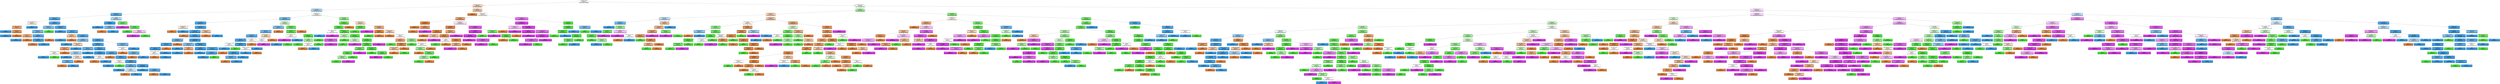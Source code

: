 digraph Tree {
node [shape=box, style="filled, rounded", color="black", fontname=helvetica] ;
edge [fontname=helvetica] ;
0 [label="Safety_Score <= 36.826\ngini = 0.74\nsamples = 10000\nvalue = [3049, 2527, 1695, 2729]\nclass = Highly_Fatal_And_Damaging", fillcolor="#fef9f6"] ;
1 [label="Control_Metric <= 57.201\ngini = 0.666\nsamples = 3934\nvalue = [1924, 466, 607, 937]\nclass = Highly_Fatal_And_Damaging", fillcolor="#f6d6be"] ;
0 -> 1 [labeldistance=2.5, labelangle=45, headlabel="True"] ;
2 [label="Days_Since_Inspection <= 14.5\ngini = 0.581\nsamples = 1037\nvalue = [147, 273, 595, 22]\nclass = Significant_Damage_And_Fatalities", fillcolor="#acd6f4"] ;
1 -> 2 ;
3 [label="Safety_Score <= 35.731\ngini = 0.289\nsamples = 443\nvalue = [44, 24, 370, 5]\nclass = Significant_Damage_And_Fatalities", fillcolor="#5dafea"] ;
2 -> 3 ;
4 [label="Safety_Score <= 23.265\ngini = 0.219\nsamples = 380\nvalue = [43, 4, 333, 0]\nclass = Significant_Damage_And_Fatalities", fillcolor="#55abe9"] ;
3 -> 4 ;
5 [label="Turbulence_In_gforces <= 0.449\ngini = 0.497\nsamples = 13\nvalue = [7, 0, 6, 0]\nclass = Highly_Fatal_And_Damaging", fillcolor="#fbede3"] ;
4 -> 5 ;
6 [label="Max_Elevation <= 29054.811\ngini = 0.346\nsamples = 9\nvalue = [7, 0, 2, 0]\nclass = Highly_Fatal_And_Damaging", fillcolor="#eca572"] ;
5 -> 6 ;
7 [label="gini = 0.0\nsamples = 1\nvalue = [0, 0, 1, 0]\nclass = Significant_Damage_And_Fatalities", fillcolor="#399de5"] ;
6 -> 7 ;
8 [label="Control_Metric <= 50.046\ngini = 0.219\nsamples = 8\nvalue = [7, 0, 1, 0]\nclass = Highly_Fatal_And_Damaging", fillcolor="#e99355"] ;
6 -> 8 ;
9 [label="gini = 0.0\nsamples = 1\nvalue = [0, 0, 1, 0]\nclass = Significant_Damage_And_Fatalities", fillcolor="#399de5"] ;
8 -> 9 ;
10 [label="gini = 0.0\nsamples = 7\nvalue = [7, 0, 0, 0]\nclass = Highly_Fatal_And_Damaging", fillcolor="#e58139"] ;
8 -> 10 ;
11 [label="gini = 0.0\nsamples = 4\nvalue = [0, 0, 4, 0]\nclass = Significant_Damage_And_Fatalities", fillcolor="#399de5"] ;
5 -> 11 ;
12 [label="Control_Metric <= 41.158\ngini = 0.196\nsamples = 367\nvalue = [36, 4, 327, 0]\nclass = Significant_Damage_And_Fatalities", fillcolor="#51a9e8"] ;
4 -> 12 ;
13 [label="Safety_Score <= 32.146\ngini = 0.428\nsamples = 29\nvalue = [6, 2, 21, 0]\nclass = Significant_Damage_And_Fatalities", fillcolor="#7ebfee"] ;
12 -> 13 ;
14 [label="Total_Safety_Complaints <= 1.5\ngini = 0.346\nsamples = 27\nvalue = [6, 0, 21, 0]\nclass = Significant_Damage_And_Fatalities", fillcolor="#72b9ec"] ;
13 -> 14 ;
15 [label="Safety_Score <= 27.397\ngini = 0.375\nsamples = 4\nvalue = [3, 0, 1, 0]\nclass = Highly_Fatal_And_Damaging", fillcolor="#eeab7b"] ;
14 -> 15 ;
16 [label="gini = 0.0\nsamples = 1\nvalue = [0, 0, 1, 0]\nclass = Significant_Damage_And_Fatalities", fillcolor="#399de5"] ;
15 -> 16 ;
17 [label="gini = 0.0\nsamples = 3\nvalue = [3, 0, 0, 0]\nclass = Highly_Fatal_And_Damaging", fillcolor="#e58139"] ;
15 -> 17 ;
18 [label="Control_Metric <= 40.816\ngini = 0.227\nsamples = 23\nvalue = [3, 0, 20, 0]\nclass = Significant_Damage_And_Fatalities", fillcolor="#57ace9"] ;
14 -> 18 ;
19 [label="Adverse_Weather_Metric <= 0.003\ngini = 0.091\nsamples = 21\nvalue = [1, 0, 20, 0]\nclass = Significant_Damage_And_Fatalities", fillcolor="#43a2e6"] ;
18 -> 19 ;
20 [label="gini = 0.0\nsamples = 1\nvalue = [1, 0, 0, 0]\nclass = Highly_Fatal_And_Damaging", fillcolor="#e58139"] ;
19 -> 20 ;
21 [label="gini = 0.0\nsamples = 20\nvalue = [0, 0, 20, 0]\nclass = Significant_Damage_And_Fatalities", fillcolor="#399de5"] ;
19 -> 21 ;
22 [label="gini = 0.0\nsamples = 2\nvalue = [2, 0, 0, 0]\nclass = Highly_Fatal_And_Damaging", fillcolor="#e58139"] ;
18 -> 22 ;
23 [label="gini = 0.0\nsamples = 2\nvalue = [0, 2, 0, 0]\nclass = Minor_Damage_And_Injuries", fillcolor="#47e539"] ;
13 -> 23 ;
24 [label="Control_Metric <= 48.861\ngini = 0.172\nsamples = 338\nvalue = [30, 2, 306, 0]\nclass = Significant_Damage_And_Fatalities", fillcolor="#4ea7e8"] ;
12 -> 24 ;
25 [label="gini = 0.0\nsamples = 91\nvalue = [0, 0, 91, 0]\nclass = Significant_Damage_And_Fatalities", fillcolor="#399de5"] ;
24 -> 25 ;
26 [label="Control_Metric <= 49.043\ngini = 0.228\nsamples = 247\nvalue = [30, 2, 215, 0]\nclass = Significant_Damage_And_Fatalities", fillcolor="#56abe9"] ;
24 -> 26 ;
27 [label="Safety_Score <= 31.347\ngini = 0.444\nsamples = 9\nvalue = [6, 0, 3, 0]\nclass = Highly_Fatal_And_Damaging", fillcolor="#f2c09c"] ;
26 -> 27 ;
28 [label="gini = 0.0\nsamples = 3\nvalue = [0, 0, 3, 0]\nclass = Significant_Damage_And_Fatalities", fillcolor="#399de5"] ;
27 -> 28 ;
29 [label="gini = 0.0\nsamples = 6\nvalue = [6, 0, 0, 0]\nclass = Highly_Fatal_And_Damaging", fillcolor="#e58139"] ;
27 -> 29 ;
30 [label="Turbulence_In_gforces <= 0.307\ngini = 0.196\nsamples = 238\nvalue = [24, 2, 212, 0]\nclass = Significant_Damage_And_Fatalities", fillcolor="#51a9e8"] ;
26 -> 30 ;
31 [label="Turbulence_In_gforces <= 0.279\ngini = 0.398\nsamples = 31\nvalue = [7, 1, 23, 0]\nclass = Significant_Damage_And_Fatalities", fillcolor="#7bbeee"] ;
30 -> 31 ;
32 [label="gini = 0.0\nsamples = 19\nvalue = [0, 0, 19, 0]\nclass = Significant_Damage_And_Fatalities", fillcolor="#399de5"] ;
31 -> 32 ;
33 [label="Max_Elevation <= 33215.505\ngini = 0.542\nsamples = 12\nvalue = [7, 1, 4, 0]\nclass = Highly_Fatal_And_Damaging", fillcolor="#f5d0b5"] ;
31 -> 33 ;
34 [label="Control_Metric <= 51.96\ngini = 0.37\nsamples = 9\nvalue = [7, 1, 1, 0]\nclass = Highly_Fatal_And_Damaging", fillcolor="#eca06a"] ;
33 -> 34 ;
35 [label="Turbulence_In_gforces <= 0.296\ngini = 0.5\nsamples = 2\nvalue = [0, 1, 1, 0]\nclass = Minor_Damage_And_Injuries", fillcolor="#ffffff"] ;
34 -> 35 ;
36 [label="gini = 0.0\nsamples = 1\nvalue = [0, 0, 1, 0]\nclass = Significant_Damage_And_Fatalities", fillcolor="#399de5"] ;
35 -> 36 ;
37 [label="gini = 0.0\nsamples = 1\nvalue = [0, 1, 0, 0]\nclass = Minor_Damage_And_Injuries", fillcolor="#47e539"] ;
35 -> 37 ;
38 [label="gini = 0.0\nsamples = 7\nvalue = [7, 0, 0, 0]\nclass = Highly_Fatal_And_Damaging", fillcolor="#e58139"] ;
34 -> 38 ;
39 [label="gini = 0.0\nsamples = 3\nvalue = [0, 0, 3, 0]\nclass = Significant_Damage_And_Fatalities", fillcolor="#399de5"] ;
33 -> 39 ;
40 [label="Control_Metric <= 56.814\ngini = 0.16\nsamples = 207\nvalue = [17, 1, 189, 0]\nclass = Significant_Damage_And_Fatalities", fillcolor="#4ca6e7"] ;
30 -> 40 ;
41 [label="Control_Metric <= 50.114\ngini = 0.139\nsamples = 188\nvalue = [13, 1, 174, 0]\nclass = Significant_Damage_And_Fatalities", fillcolor="#49a5e7"] ;
40 -> 41 ;
42 [label="Cabin_Temperature <= 78.805\ngini = 0.302\nsamples = 27\nvalue = [5, 0, 22, 0]\nclass = Significant_Damage_And_Fatalities", fillcolor="#66b3eb"] ;
41 -> 42 ;
43 [label="Safety_Score <= 29.521\ngini = 0.459\nsamples = 14\nvalue = [5, 0, 9, 0]\nclass = Significant_Damage_And_Fatalities", fillcolor="#a7d3f3"] ;
42 -> 43 ;
44 [label="gini = 0.0\nsamples = 5\nvalue = [0, 0, 5, 0]\nclass = Significant_Damage_And_Fatalities", fillcolor="#399de5"] ;
43 -> 44 ;
45 [label="Total_Safety_Complaints <= 0.5\ngini = 0.494\nsamples = 9\nvalue = [5, 0, 4, 0]\nclass = Highly_Fatal_And_Damaging", fillcolor="#fae6d7"] ;
43 -> 45 ;
46 [label="Control_Metric <= 49.499\ngini = 0.32\nsamples = 5\nvalue = [1, 0, 4, 0]\nclass = Significant_Damage_And_Fatalities", fillcolor="#6ab6ec"] ;
45 -> 46 ;
47 [label="gini = 0.0\nsamples = 1\nvalue = [1, 0, 0, 0]\nclass = Highly_Fatal_And_Damaging", fillcolor="#e58139"] ;
46 -> 47 ;
48 [label="gini = 0.0\nsamples = 4\nvalue = [0, 0, 4, 0]\nclass = Significant_Damage_And_Fatalities", fillcolor="#399de5"] ;
46 -> 48 ;
49 [label="gini = 0.0\nsamples = 4\nvalue = [4, 0, 0, 0]\nclass = Highly_Fatal_And_Damaging", fillcolor="#e58139"] ;
45 -> 49 ;
50 [label="gini = 0.0\nsamples = 13\nvalue = [0, 0, 13, 0]\nclass = Significant_Damage_And_Fatalities", fillcolor="#399de5"] ;
42 -> 50 ;
51 [label="Control_Metric <= 54.17\ngini = 0.106\nsamples = 161\nvalue = [8, 1, 152, 0]\nclass = Significant_Damage_And_Fatalities", fillcolor="#45a3e7"] ;
41 -> 51 ;
52 [label="Adverse_Weather_Metric <= 1.622\ngini = 0.024\nsamples = 84\nvalue = [1, 0, 83, 0]\nclass = Significant_Damage_And_Fatalities", fillcolor="#3b9ee5"] ;
51 -> 52 ;
53 [label="gini = 0.0\nsamples = 82\nvalue = [0, 0, 82, 0]\nclass = Significant_Damage_And_Fatalities", fillcolor="#399de5"] ;
52 -> 53 ;
54 [label="Adverse_Weather_Metric <= 1.767\ngini = 0.5\nsamples = 2\nvalue = [1, 0, 1, 0]\nclass = Highly_Fatal_And_Damaging", fillcolor="#ffffff"] ;
52 -> 54 ;
55 [label="gini = 0.0\nsamples = 1\nvalue = [1, 0, 0, 0]\nclass = Highly_Fatal_And_Damaging", fillcolor="#e58139"] ;
54 -> 55 ;
56 [label="gini = 0.0\nsamples = 1\nvalue = [0, 0, 1, 0]\nclass = Significant_Damage_And_Fatalities", fillcolor="#399de5"] ;
54 -> 56 ;
57 [label="Control_Metric <= 54.239\ngini = 0.189\nsamples = 77\nvalue = [7, 1, 69, 0]\nclass = Significant_Damage_And_Fatalities", fillcolor="#50a8e8"] ;
51 -> 57 ;
58 [label="gini = 0.0\nsamples = 3\nvalue = [3, 0, 0, 0]\nclass = Highly_Fatal_And_Damaging", fillcolor="#e58139"] ;
57 -> 58 ;
59 [label="Control_Metric <= 54.33\ngini = 0.127\nsamples = 74\nvalue = [4, 1, 69, 0]\nclass = Significant_Damage_And_Fatalities", fillcolor="#47a4e7"] ;
57 -> 59 ;
60 [label="Safety_Score <= 33.721\ngini = 0.5\nsamples = 2\nvalue = [0, 1, 1, 0]\nclass = Minor_Damage_And_Injuries", fillcolor="#ffffff"] ;
59 -> 60 ;
61 [label="gini = 0.0\nsamples = 1\nvalue = [0, 0, 1, 0]\nclass = Significant_Damage_And_Fatalities", fillcolor="#399de5"] ;
60 -> 61 ;
62 [label="gini = 0.0\nsamples = 1\nvalue = [0, 1, 0, 0]\nclass = Minor_Damage_And_Injuries", fillcolor="#47e539"] ;
60 -> 62 ;
63 [label="Total_Safety_Complaints <= 1.5\ngini = 0.105\nsamples = 72\nvalue = [4, 0, 68, 0]\nclass = Significant_Damage_And_Fatalities", fillcolor="#45a3e7"] ;
59 -> 63 ;
64 [label="Turbulence_In_gforces <= 0.479\ngini = 0.278\nsamples = 18\nvalue = [3, 0, 15, 0]\nclass = Significant_Damage_And_Fatalities", fillcolor="#61b1ea"] ;
63 -> 64 ;
65 [label="gini = 0.0\nsamples = 11\nvalue = [0, 0, 11, 0]\nclass = Significant_Damage_And_Fatalities", fillcolor="#399de5"] ;
64 -> 65 ;
66 [label="Turbulence_In_gforces <= 0.515\ngini = 0.49\nsamples = 7\nvalue = [3, 0, 4, 0]\nclass = Significant_Damage_And_Fatalities", fillcolor="#cee6f8"] ;
64 -> 66 ;
67 [label="gini = 0.0\nsamples = 3\nvalue = [3, 0, 0, 0]\nclass = Highly_Fatal_And_Damaging", fillcolor="#e58139"] ;
66 -> 67 ;
68 [label="gini = 0.0\nsamples = 4\nvalue = [0, 0, 4, 0]\nclass = Significant_Damage_And_Fatalities", fillcolor="#399de5"] ;
66 -> 68 ;
69 [label="Safety_Score <= 34.543\ngini = 0.036\nsamples = 54\nvalue = [1, 0, 53, 0]\nclass = Significant_Damage_And_Fatalities", fillcolor="#3d9fe5"] ;
63 -> 69 ;
70 [label="gini = 0.0\nsamples = 46\nvalue = [0, 0, 46, 0]\nclass = Significant_Damage_And_Fatalities", fillcolor="#399de5"] ;
69 -> 70 ;
71 [label="Safety_Score <= 34.84\ngini = 0.219\nsamples = 8\nvalue = [1, 0, 7, 0]\nclass = Significant_Damage_And_Fatalities", fillcolor="#55abe9"] ;
69 -> 71 ;
72 [label="gini = 0.0\nsamples = 1\nvalue = [1, 0, 0, 0]\nclass = Highly_Fatal_And_Damaging", fillcolor="#e58139"] ;
71 -> 72 ;
73 [label="gini = 0.0\nsamples = 7\nvalue = [0, 0, 7, 0]\nclass = Significant_Damage_And_Fatalities", fillcolor="#399de5"] ;
71 -> 73 ;
74 [label="Control_Metric <= 56.905\ngini = 0.332\nsamples = 19\nvalue = [4, 0, 15, 0]\nclass = Significant_Damage_And_Fatalities", fillcolor="#6eb7ec"] ;
40 -> 74 ;
75 [label="Total_Safety_Complaints <= 2.0\ngini = 0.5\nsamples = 8\nvalue = [4, 0, 4, 0]\nclass = Highly_Fatal_And_Damaging", fillcolor="#ffffff"] ;
74 -> 75 ;
76 [label="gini = 0.0\nsamples = 3\nvalue = [3, 0, 0, 0]\nclass = Highly_Fatal_And_Damaging", fillcolor="#e58139"] ;
75 -> 76 ;
77 [label="Safety_Score <= 24.521\ngini = 0.32\nsamples = 5\nvalue = [1, 0, 4, 0]\nclass = Significant_Damage_And_Fatalities", fillcolor="#6ab6ec"] ;
75 -> 77 ;
78 [label="gini = 0.0\nsamples = 1\nvalue = [1, 0, 0, 0]\nclass = Highly_Fatal_And_Damaging", fillcolor="#e58139"] ;
77 -> 78 ;
79 [label="gini = 0.0\nsamples = 4\nvalue = [0, 0, 4, 0]\nclass = Significant_Damage_And_Fatalities", fillcolor="#399de5"] ;
77 -> 79 ;
80 [label="gini = 0.0\nsamples = 11\nvalue = [0, 0, 11, 0]\nclass = Significant_Damage_And_Fatalities", fillcolor="#399de5"] ;
74 -> 80 ;
81 [label="Days_Since_Inspection <= 12.5\ngini = 0.548\nsamples = 63\nvalue = [1, 20, 37, 5]\nclass = Significant_Damage_And_Fatalities", fillcolor="#b1d8f5"] ;
3 -> 81 ;
82 [label="Accident_Type_Code <= 5.5\ngini = 0.051\nsamples = 38\nvalue = [1, 0, 37, 0]\nclass = Significant_Damage_And_Fatalities", fillcolor="#3ea0e6"] ;
81 -> 82 ;
83 [label="gini = 0.0\nsamples = 34\nvalue = [0, 0, 34, 0]\nclass = Significant_Damage_And_Fatalities", fillcolor="#399de5"] ;
82 -> 83 ;
84 [label="Cabin_Temperature <= 79.22\ngini = 0.375\nsamples = 4\nvalue = [1, 0, 3, 0]\nclass = Significant_Damage_And_Fatalities", fillcolor="#7bbeee"] ;
82 -> 84 ;
85 [label="gini = 0.0\nsamples = 1\nvalue = [1, 0, 0, 0]\nclass = Highly_Fatal_And_Damaging", fillcolor="#e58139"] ;
84 -> 85 ;
86 [label="gini = 0.0\nsamples = 3\nvalue = [0, 0, 3, 0]\nclass = Significant_Damage_And_Fatalities", fillcolor="#399de5"] ;
84 -> 86 ;
87 [label="Max_Elevation <= 23859.356\ngini = 0.32\nsamples = 25\nvalue = [0, 20, 0, 5]\nclass = Minor_Damage_And_Injuries", fillcolor="#75ec6a"] ;
81 -> 87 ;
88 [label="gini = 0.0\nsamples = 2\nvalue = [0, 0, 0, 2]\nclass = Significant_Damage_And_Serious_Injuries", fillcolor="#d739e5"] ;
87 -> 88 ;
89 [label="Turbulence_In_gforces <= 0.613\ngini = 0.227\nsamples = 23\nvalue = [0, 20, 0, 3]\nclass = Minor_Damage_And_Injuries", fillcolor="#63e957"] ;
87 -> 89 ;
90 [label="gini = 0.0\nsamples = 18\nvalue = [0, 18, 0, 0]\nclass = Minor_Damage_And_Injuries", fillcolor="#47e539"] ;
89 -> 90 ;
91 [label="Violations <= 3.0\ngini = 0.48\nsamples = 5\nvalue = [0, 2, 0, 3]\nclass = Significant_Damage_And_Serious_Injuries", fillcolor="#f2bdf6"] ;
89 -> 91 ;
92 [label="gini = 0.0\nsamples = 3\nvalue = [0, 0, 0, 3]\nclass = Significant_Damage_And_Serious_Injuries", fillcolor="#d739e5"] ;
91 -> 92 ;
93 [label="gini = 0.0\nsamples = 2\nvalue = [0, 2, 0, 0]\nclass = Minor_Damage_And_Injuries", fillcolor="#47e539"] ;
91 -> 93 ;
94 [label="Safety_Score <= 22.854\ngini = 0.65\nsamples = 594\nvalue = [103, 249, 225, 17]\nclass = Minor_Damage_And_Injuries", fillcolor="#f3fdf2"] ;
2 -> 94 ;
95 [label="Days_Since_Inspection <= 18.5\ngini = 0.408\nsamples = 298\nvalue = [28, 45, 223, 2]\nclass = Significant_Damage_And_Fatalities", fillcolor="#74baed"] ;
94 -> 95 ;
96 [label="Turbulence_In_gforces <= 0.28\ngini = 0.161\nsamples = 216\nvalue = [18, 1, 197, 0]\nclass = Significant_Damage_And_Fatalities", fillcolor="#4ca6e7"] ;
95 -> 96 ;
97 [label="Safety_Score <= 16.301\ngini = 0.494\nsamples = 9\nvalue = [5, 0, 4, 0]\nclass = Highly_Fatal_And_Damaging", fillcolor="#fae6d7"] ;
96 -> 97 ;
98 [label="gini = 0.0\nsamples = 5\nvalue = [5, 0, 0, 0]\nclass = Highly_Fatal_And_Damaging", fillcolor="#e58139"] ;
97 -> 98 ;
99 [label="gini = 0.0\nsamples = 4\nvalue = [0, 0, 4, 0]\nclass = Significant_Damage_And_Fatalities", fillcolor="#399de5"] ;
97 -> 99 ;
100 [label="Max_Elevation <= 51511.686\ngini = 0.127\nsamples = 207\nvalue = [13, 1, 193, 0]\nclass = Significant_Damage_And_Fatalities", fillcolor="#47a4e7"] ;
96 -> 100 ;
101 [label="Safety_Score <= 9.201\ngini = 0.111\nsamples = 204\nvalue = [11, 1, 192, 0]\nclass = Significant_Damage_And_Fatalities", fillcolor="#45a3e7"] ;
100 -> 101 ;
102 [label="gini = 0.0\nsamples = 1\nvalue = [1, 0, 0, 0]\nclass = Highly_Fatal_And_Damaging", fillcolor="#e58139"] ;
101 -> 102 ;
103 [label="Safety_Score <= 12.534\ngini = 0.103\nsamples = 203\nvalue = [10, 1, 192, 0]\nclass = Significant_Damage_And_Fatalities", fillcolor="#44a3e6"] ;
101 -> 103 ;
104 [label="Safety_Score <= 12.443\ngini = 0.278\nsamples = 30\nvalue = [5, 0, 25, 0]\nclass = Significant_Damage_And_Fatalities", fillcolor="#61b1ea"] ;
103 -> 104 ;
105 [label="Max_Elevation <= 48142.545\ngini = 0.137\nsamples = 27\nvalue = [2, 0, 25, 0]\nclass = Significant_Damage_And_Fatalities", fillcolor="#49a5e7"] ;
104 -> 105 ;
106 [label="Adverse_Weather_Metric <= 0.013\ngini = 0.074\nsamples = 26\nvalue = [1, 0, 25, 0]\nclass = Significant_Damage_And_Fatalities", fillcolor="#41a1e6"] ;
105 -> 106 ;
107 [label="Turbulence_In_gforces <= 0.559\ngini = 0.5\nsamples = 2\nvalue = [1, 0, 1, 0]\nclass = Highly_Fatal_And_Damaging", fillcolor="#ffffff"] ;
106 -> 107 ;
108 [label="gini = 0.0\nsamples = 1\nvalue = [1, 0, 0, 0]\nclass = Highly_Fatal_And_Damaging", fillcolor="#e58139"] ;
107 -> 108 ;
109 [label="gini = 0.0\nsamples = 1\nvalue = [0, 0, 1, 0]\nclass = Significant_Damage_And_Fatalities", fillcolor="#399de5"] ;
107 -> 109 ;
110 [label="gini = 0.0\nsamples = 24\nvalue = [0, 0, 24, 0]\nclass = Significant_Damage_And_Fatalities", fillcolor="#399de5"] ;
106 -> 110 ;
111 [label="gini = 0.0\nsamples = 1\nvalue = [1, 0, 0, 0]\nclass = Highly_Fatal_And_Damaging", fillcolor="#e58139"] ;
105 -> 111 ;
112 [label="gini = 0.0\nsamples = 3\nvalue = [3, 0, 0, 0]\nclass = Highly_Fatal_And_Damaging", fillcolor="#e58139"] ;
104 -> 112 ;
113 [label="Max_Elevation <= 19449.461\ngini = 0.067\nsamples = 173\nvalue = [5, 1, 167, 0]\nclass = Significant_Damage_And_Fatalities", fillcolor="#40a0e6"] ;
103 -> 113 ;
114 [label="Max_Elevation <= 17596.042\ngini = 0.375\nsamples = 12\nvalue = [3, 0, 9, 0]\nclass = Significant_Damage_And_Fatalities", fillcolor="#7bbeee"] ;
113 -> 114 ;
115 [label="gini = 0.0\nsamples = 8\nvalue = [0, 0, 8, 0]\nclass = Significant_Damage_And_Fatalities", fillcolor="#399de5"] ;
114 -> 115 ;
116 [label="Accident_Type_Code <= 3.0\ngini = 0.375\nsamples = 4\nvalue = [3, 0, 1, 0]\nclass = Highly_Fatal_And_Damaging", fillcolor="#eeab7b"] ;
114 -> 116 ;
117 [label="gini = 0.0\nsamples = 1\nvalue = [0, 0, 1, 0]\nclass = Significant_Damage_And_Fatalities", fillcolor="#399de5"] ;
116 -> 117 ;
118 [label="gini = 0.0\nsamples = 3\nvalue = [3, 0, 0, 0]\nclass = Highly_Fatal_And_Damaging", fillcolor="#e58139"] ;
116 -> 118 ;
119 [label="Cabin_Temperature <= 81.055\ngini = 0.037\nsamples = 161\nvalue = [2, 1, 158, 0]\nclass = Significant_Damage_And_Fatalities", fillcolor="#3d9fe5"] ;
113 -> 119 ;
120 [label="Days_Since_Inspection <= 17.5\ngini = 0.016\nsamples = 127\nvalue = [0, 1, 126, 0]\nclass = Significant_Damage_And_Fatalities", fillcolor="#3b9ee5"] ;
119 -> 120 ;
121 [label="gini = 0.0\nsamples = 115\nvalue = [0, 0, 115, 0]\nclass = Significant_Damage_And_Fatalities", fillcolor="#399de5"] ;
120 -> 121 ;
122 [label="Safety_Score <= 17.352\ngini = 0.153\nsamples = 12\nvalue = [0, 1, 11, 0]\nclass = Significant_Damage_And_Fatalities", fillcolor="#4ba6e7"] ;
120 -> 122 ;
123 [label="gini = 0.0\nsamples = 11\nvalue = [0, 0, 11, 0]\nclass = Significant_Damage_And_Fatalities", fillcolor="#399de5"] ;
122 -> 123 ;
124 [label="gini = 0.0\nsamples = 1\nvalue = [0, 1, 0, 0]\nclass = Minor_Damage_And_Injuries", fillcolor="#47e539"] ;
122 -> 124 ;
125 [label="Cabin_Temperature <= 81.125\ngini = 0.111\nsamples = 34\nvalue = [2, 0, 32, 0]\nclass = Significant_Damage_And_Fatalities", fillcolor="#45a3e7"] ;
119 -> 125 ;
126 [label="gini = 0.0\nsamples = 1\nvalue = [1, 0, 0, 0]\nclass = Highly_Fatal_And_Damaging", fillcolor="#e58139"] ;
125 -> 126 ;
127 [label="Max_Elevation <= 26899.358\ngini = 0.059\nsamples = 33\nvalue = [1, 0, 32, 0]\nclass = Significant_Damage_And_Fatalities", fillcolor="#3fa0e6"] ;
125 -> 127 ;
128 [label="Safety_Score <= 16.735\ngini = 0.278\nsamples = 6\nvalue = [1, 0, 5, 0]\nclass = Significant_Damage_And_Fatalities", fillcolor="#61b1ea"] ;
127 -> 128 ;
129 [label="gini = 0.0\nsamples = 1\nvalue = [1, 0, 0, 0]\nclass = Highly_Fatal_And_Damaging", fillcolor="#e58139"] ;
128 -> 129 ;
130 [label="gini = 0.0\nsamples = 5\nvalue = [0, 0, 5, 0]\nclass = Significant_Damage_And_Fatalities", fillcolor="#399de5"] ;
128 -> 130 ;
131 [label="gini = 0.0\nsamples = 27\nvalue = [0, 0, 27, 0]\nclass = Significant_Damage_And_Fatalities", fillcolor="#399de5"] ;
127 -> 131 ;
132 [label="Control_Metric <= 55.789\ngini = 0.444\nsamples = 3\nvalue = [2, 0, 1, 0]\nclass = Highly_Fatal_And_Damaging", fillcolor="#f2c09c"] ;
100 -> 132 ;
133 [label="gini = 0.0\nsamples = 2\nvalue = [2, 0, 0, 0]\nclass = Highly_Fatal_And_Damaging", fillcolor="#e58139"] ;
132 -> 133 ;
134 [label="gini = 0.0\nsamples = 1\nvalue = [0, 0, 1, 0]\nclass = Significant_Damage_And_Fatalities", fillcolor="#399de5"] ;
132 -> 134 ;
135 [label="Safety_Score <= 14.658\ngini = 0.596\nsamples = 82\nvalue = [10, 44, 26, 2]\nclass = Minor_Damage_And_Injuries", fillcolor="#c4f7bf"] ;
95 -> 135 ;
136 [label="Cabin_Temperature <= 84.29\ngini = 0.433\nsamples = 33\nvalue = [6, 2, 24, 1]\nclass = Significant_Damage_And_Fatalities", fillcolor="#7bbeee"] ;
135 -> 136 ;
137 [label="Days_Since_Inspection <= 22.0\ngini = 0.379\nsamples = 31\nvalue = [4, 2, 24, 1]\nclass = Significant_Damage_And_Fatalities", fillcolor="#6cb6ec"] ;
136 -> 137 ;
138 [label="Safety_Score <= 10.205\ngini = 0.266\nsamples = 27\nvalue = [2, 1, 23, 1]\nclass = Significant_Damage_And_Fatalities", fillcolor="#59ade9"] ;
137 -> 138 ;
139 [label="Adverse_Weather_Metric <= 0.003\ngini = 0.15\nsamples = 25\nvalue = [1, 1, 23, 0]\nclass = Significant_Damage_And_Fatalities", fillcolor="#49a5e7"] ;
138 -> 139 ;
140 [label="Turbulence_In_gforces <= 0.393\ngini = 0.5\nsamples = 2\nvalue = [0, 1, 1, 0]\nclass = Minor_Damage_And_Injuries", fillcolor="#ffffff"] ;
139 -> 140 ;
141 [label="gini = 0.0\nsamples = 1\nvalue = [0, 0, 1, 0]\nclass = Significant_Damage_And_Fatalities", fillcolor="#399de5"] ;
140 -> 141 ;
142 [label="gini = 0.0\nsamples = 1\nvalue = [0, 1, 0, 0]\nclass = Minor_Damage_And_Injuries", fillcolor="#47e539"] ;
140 -> 142 ;
143 [label="Turbulence_In_gforces <= 0.308\ngini = 0.083\nsamples = 23\nvalue = [1, 0, 22, 0]\nclass = Significant_Damage_And_Fatalities", fillcolor="#42a1e6"] ;
139 -> 143 ;
144 [label="Max_Elevation <= 29461.815\ngini = 0.5\nsamples = 2\nvalue = [1, 0, 1, 0]\nclass = Highly_Fatal_And_Damaging", fillcolor="#ffffff"] ;
143 -> 144 ;
145 [label="gini = 0.0\nsamples = 1\nvalue = [0, 0, 1, 0]\nclass = Significant_Damage_And_Fatalities", fillcolor="#399de5"] ;
144 -> 145 ;
146 [label="gini = 0.0\nsamples = 1\nvalue = [1, 0, 0, 0]\nclass = Highly_Fatal_And_Damaging", fillcolor="#e58139"] ;
144 -> 146 ;
147 [label="gini = 0.0\nsamples = 21\nvalue = [0, 0, 21, 0]\nclass = Significant_Damage_And_Fatalities", fillcolor="#399de5"] ;
143 -> 147 ;
148 [label="Days_Since_Inspection <= 19.5\ngini = 0.5\nsamples = 2\nvalue = [1, 0, 0, 1]\nclass = Highly_Fatal_And_Damaging", fillcolor="#ffffff"] ;
138 -> 148 ;
149 [label="gini = 0.0\nsamples = 1\nvalue = [1, 0, 0, 0]\nclass = Highly_Fatal_And_Damaging", fillcolor="#e58139"] ;
148 -> 149 ;
150 [label="gini = 0.0\nsamples = 1\nvalue = [0, 0, 0, 1]\nclass = Significant_Damage_And_Serious_Injuries", fillcolor="#d739e5"] ;
148 -> 150 ;
151 [label="Total_Safety_Complaints <= 6.5\ngini = 0.625\nsamples = 4\nvalue = [2, 1, 1, 0]\nclass = Highly_Fatal_And_Damaging", fillcolor="#f6d5bd"] ;
137 -> 151 ;
152 [label="Safety_Score <= 3.242\ngini = 0.5\nsamples = 2\nvalue = [0, 1, 1, 0]\nclass = Minor_Damage_And_Injuries", fillcolor="#ffffff"] ;
151 -> 152 ;
153 [label="gini = 0.0\nsamples = 1\nvalue = [0, 0, 1, 0]\nclass = Significant_Damage_And_Fatalities", fillcolor="#399de5"] ;
152 -> 153 ;
154 [label="gini = 0.0\nsamples = 1\nvalue = [0, 1, 0, 0]\nclass = Minor_Damage_And_Injuries", fillcolor="#47e539"] ;
152 -> 154 ;
155 [label="gini = 0.0\nsamples = 2\nvalue = [2, 0, 0, 0]\nclass = Highly_Fatal_And_Damaging", fillcolor="#e58139"] ;
151 -> 155 ;
156 [label="gini = 0.0\nsamples = 2\nvalue = [2, 0, 0, 0]\nclass = Highly_Fatal_And_Damaging", fillcolor="#e58139"] ;
136 -> 156 ;
157 [label="Control_Metric <= 56.996\ngini = 0.257\nsamples = 49\nvalue = [4, 42, 2, 1]\nclass = Minor_Damage_And_Injuries", fillcolor="#64e958"] ;
135 -> 157 ;
158 [label="Adverse_Weather_Metric <= 0.002\ngini = 0.164\nsamples = 46\nvalue = [1, 42, 2, 1]\nclass = Minor_Damage_And_Injuries", fillcolor="#58e74b"] ;
157 -> 158 ;
159 [label="Adverse_Weather_Metric <= 0.001\ngini = 0.5\nsamples = 2\nvalue = [0, 0, 1, 1]\nclass = Significant_Damage_And_Fatalities", fillcolor="#ffffff"] ;
158 -> 159 ;
160 [label="gini = 0.0\nsamples = 1\nvalue = [0, 0, 0, 1]\nclass = Significant_Damage_And_Serious_Injuries", fillcolor="#d739e5"] ;
159 -> 160 ;
161 [label="gini = 0.0\nsamples = 1\nvalue = [0, 0, 1, 0]\nclass = Significant_Damage_And_Fatalities", fillcolor="#399de5"] ;
159 -> 161 ;
162 [label="Cabin_Temperature <= 77.02\ngini = 0.088\nsamples = 44\nvalue = [1, 42, 1, 0]\nclass = Minor_Damage_And_Injuries", fillcolor="#50e642"] ;
158 -> 162 ;
163 [label="Turbulence_In_gforces <= 0.51\ngini = 0.56\nsamples = 5\nvalue = [1, 3, 1, 0]\nclass = Minor_Damage_And_Injuries", fillcolor="#a3f29c"] ;
162 -> 163 ;
164 [label="gini = 0.0\nsamples = 3\nvalue = [0, 3, 0, 0]\nclass = Minor_Damage_And_Injuries", fillcolor="#47e539"] ;
163 -> 164 ;
165 [label="Max_Elevation <= 23098.083\ngini = 0.5\nsamples = 2\nvalue = [1, 0, 1, 0]\nclass = Highly_Fatal_And_Damaging", fillcolor="#ffffff"] ;
163 -> 165 ;
166 [label="gini = 0.0\nsamples = 1\nvalue = [1, 0, 0, 0]\nclass = Highly_Fatal_And_Damaging", fillcolor="#e58139"] ;
165 -> 166 ;
167 [label="gini = 0.0\nsamples = 1\nvalue = [0, 0, 1, 0]\nclass = Significant_Damage_And_Fatalities", fillcolor="#399de5"] ;
165 -> 167 ;
168 [label="gini = 0.0\nsamples = 39\nvalue = [0, 39, 0, 0]\nclass = Minor_Damage_And_Injuries", fillcolor="#47e539"] ;
162 -> 168 ;
169 [label="gini = 0.0\nsamples = 3\nvalue = [3, 0, 0, 0]\nclass = Highly_Fatal_And_Damaging", fillcolor="#e58139"] ;
157 -> 169 ;
170 [label="Days_Since_Inspection <= 17.5\ngini = 0.458\nsamples = 296\nvalue = [75, 204, 2, 15]\nclass = Minor_Damage_And_Injuries", fillcolor="#94f08b"] ;
94 -> 170 ;
171 [label="Safety_Score <= 35.274\ngini = 0.222\nsamples = 181\nvalue = [7, 159, 2, 13]\nclass = Minor_Damage_And_Injuries", fillcolor="#5fe853"] ;
170 -> 171 ;
172 [label="Safety_Score <= 24.772\ngini = 0.159\nsamples = 174\nvalue = [0, 159, 2, 13]\nclass = Minor_Damage_And_Injuries", fillcolor="#58e74b"] ;
171 -> 172 ;
173 [label="Days_Since_Inspection <= 16.0\ngini = 0.5\nsamples = 4\nvalue = [0, 0, 2, 2]\nclass = Significant_Damage_And_Fatalities", fillcolor="#ffffff"] ;
172 -> 173 ;
174 [label="gini = 0.0\nsamples = 2\nvalue = [0, 0, 2, 0]\nclass = Significant_Damage_And_Fatalities", fillcolor="#399de5"] ;
173 -> 174 ;
175 [label="gini = 0.0\nsamples = 2\nvalue = [0, 0, 0, 2]\nclass = Significant_Damage_And_Serious_Injuries", fillcolor="#d739e5"] ;
173 -> 175 ;
176 [label="Adverse_Weather_Metric <= 0.003\ngini = 0.121\nsamples = 170\nvalue = [0, 159, 0, 11]\nclass = Minor_Damage_And_Injuries", fillcolor="#54e747"] ;
172 -> 176 ;
177 [label="Safety_Score <= 29.612\ngini = 0.473\nsamples = 13\nvalue = [0, 8, 0, 5]\nclass = Minor_Damage_And_Injuries", fillcolor="#baf5b5"] ;
176 -> 177 ;
178 [label="Adverse_Weather_Metric <= 0.002\ngini = 0.278\nsamples = 6\nvalue = [0, 1, 0, 5]\nclass = Significant_Damage_And_Serious_Injuries", fillcolor="#df61ea"] ;
177 -> 178 ;
179 [label="gini = 0.0\nsamples = 1\nvalue = [0, 1, 0, 0]\nclass = Minor_Damage_And_Injuries", fillcolor="#47e539"] ;
178 -> 179 ;
180 [label="gini = 0.0\nsamples = 5\nvalue = [0, 0, 0, 5]\nclass = Significant_Damage_And_Serious_Injuries", fillcolor="#d739e5"] ;
178 -> 180 ;
181 [label="gini = 0.0\nsamples = 7\nvalue = [0, 7, 0, 0]\nclass = Minor_Damage_And_Injuries", fillcolor="#47e539"] ;
177 -> 181 ;
182 [label="Control_Metric <= 26.937\ngini = 0.074\nsamples = 157\nvalue = [0, 151, 0, 6]\nclass = Minor_Damage_And_Injuries", fillcolor="#4ee641"] ;
176 -> 182 ;
183 [label="Safety_Score <= 34.201\ngini = 0.48\nsamples = 5\nvalue = [0, 3, 0, 2]\nclass = Minor_Damage_And_Injuries", fillcolor="#c2f6bd"] ;
182 -> 183 ;
184 [label="gini = 0.0\nsamples = 3\nvalue = [0, 3, 0, 0]\nclass = Minor_Damage_And_Injuries", fillcolor="#47e539"] ;
183 -> 184 ;
185 [label="gini = 0.0\nsamples = 2\nvalue = [0, 0, 0, 2]\nclass = Significant_Damage_And_Serious_Injuries", fillcolor="#d739e5"] ;
183 -> 185 ;
186 [label="Cabin_Temperature <= 86.2\ngini = 0.051\nsamples = 152\nvalue = [0, 148, 0, 4]\nclass = Minor_Damage_And_Injuries", fillcolor="#4ce63e"] ;
182 -> 186 ;
187 [label="Cabin_Temperature <= 77.715\ngini = 0.039\nsamples = 151\nvalue = [0, 148, 0, 3]\nclass = Minor_Damage_And_Injuries", fillcolor="#4be63d"] ;
186 -> 187 ;
188 [label="Cabin_Temperature <= 77.665\ngini = 0.26\nsamples = 13\nvalue = [0, 11, 0, 2]\nclass = Minor_Damage_And_Injuries", fillcolor="#68ea5d"] ;
187 -> 188 ;
189 [label="Max_Elevation <= 21177.688\ngini = 0.153\nsamples = 12\nvalue = [0, 11, 0, 1]\nclass = Minor_Damage_And_Injuries", fillcolor="#58e74b"] ;
188 -> 189 ;
190 [label="Control_Metric <= 52.279\ngini = 0.444\nsamples = 3\nvalue = [0, 2, 0, 1]\nclass = Minor_Damage_And_Injuries", fillcolor="#a3f29c"] ;
189 -> 190 ;
191 [label="gini = 0.0\nsamples = 2\nvalue = [0, 2, 0, 0]\nclass = Minor_Damage_And_Injuries", fillcolor="#47e539"] ;
190 -> 191 ;
192 [label="gini = 0.0\nsamples = 1\nvalue = [0, 0, 0, 1]\nclass = Significant_Damage_And_Serious_Injuries", fillcolor="#d739e5"] ;
190 -> 192 ;
193 [label="gini = 0.0\nsamples = 9\nvalue = [0, 9, 0, 0]\nclass = Minor_Damage_And_Injuries", fillcolor="#47e539"] ;
189 -> 193 ;
194 [label="gini = 0.0\nsamples = 1\nvalue = [0, 0, 0, 1]\nclass = Significant_Damage_And_Serious_Injuries", fillcolor="#d739e5"] ;
188 -> 194 ;
195 [label="Turbulence_In_gforces <= 0.643\ngini = 0.014\nsamples = 138\nvalue = [0, 137, 0, 1]\nclass = Minor_Damage_And_Injuries", fillcolor="#48e53a"] ;
187 -> 195 ;
196 [label="gini = 0.0\nsamples = 125\nvalue = [0, 125, 0, 0]\nclass = Minor_Damage_And_Injuries", fillcolor="#47e539"] ;
195 -> 196 ;
197 [label="Turbulence_In_gforces <= 0.646\ngini = 0.142\nsamples = 13\nvalue = [0, 12, 0, 1]\nclass = Minor_Damage_And_Injuries", fillcolor="#56e749"] ;
195 -> 197 ;
198 [label="gini = 0.0\nsamples = 1\nvalue = [0, 0, 0, 1]\nclass = Significant_Damage_And_Serious_Injuries", fillcolor="#d739e5"] ;
197 -> 198 ;
199 [label="gini = 0.0\nsamples = 12\nvalue = [0, 12, 0, 0]\nclass = Minor_Damage_And_Injuries", fillcolor="#47e539"] ;
197 -> 199 ;
200 [label="gini = 0.0\nsamples = 1\nvalue = [0, 0, 0, 1]\nclass = Significant_Damage_And_Serious_Injuries", fillcolor="#d739e5"] ;
186 -> 200 ;
201 [label="gini = 0.0\nsamples = 7\nvalue = [7, 0, 0, 0]\nclass = Highly_Fatal_And_Damaging", fillcolor="#e58139"] ;
171 -> 201 ;
202 [label="Safety_Score <= 25.616\ngini = 0.497\nsamples = 115\nvalue = [68, 45, 0, 2]\nclass = Highly_Fatal_And_Damaging", fillcolor="#f6d6be"] ;
170 -> 202 ;
203 [label="Accident_Type_Code <= 6.5\ngini = 0.159\nsamples = 23\nvalue = [0, 21, 0, 2]\nclass = Minor_Damage_And_Injuries", fillcolor="#59e74c"] ;
202 -> 203 ;
204 [label="gini = 0.0\nsamples = 21\nvalue = [0, 21, 0, 0]\nclass = Minor_Damage_And_Injuries", fillcolor="#47e539"] ;
203 -> 204 ;
205 [label="gini = 0.0\nsamples = 2\nvalue = [0, 0, 0, 2]\nclass = Significant_Damage_And_Serious_Injuries", fillcolor="#d739e5"] ;
203 -> 205 ;
206 [label="Total_Safety_Complaints <= 2.5\ngini = 0.386\nsamples = 92\nvalue = [68, 24, 0, 0]\nclass = Highly_Fatal_And_Damaging", fillcolor="#eead7f"] ;
202 -> 206 ;
207 [label="Safety_Score <= 27.306\ngini = 0.059\nsamples = 33\nvalue = [32, 1, 0, 0]\nclass = Highly_Fatal_And_Damaging", fillcolor="#e6853f"] ;
206 -> 207 ;
208 [label="gini = 0.0\nsamples = 1\nvalue = [0, 1, 0, 0]\nclass = Minor_Damage_And_Injuries", fillcolor="#47e539"] ;
207 -> 208 ;
209 [label="gini = 0.0\nsamples = 32\nvalue = [32, 0, 0, 0]\nclass = Highly_Fatal_And_Damaging", fillcolor="#e58139"] ;
207 -> 209 ;
210 [label="Safety_Score <= 30.251\ngini = 0.476\nsamples = 59\nvalue = [36, 23, 0, 0]\nclass = Highly_Fatal_And_Damaging", fillcolor="#f6d2b8"] ;
206 -> 210 ;
211 [label="gini = 0.0\nsamples = 13\nvalue = [13, 0, 0, 0]\nclass = Highly_Fatal_And_Damaging", fillcolor="#e58139"] ;
210 -> 211 ;
212 [label="Control_Metric <= 53.92\ngini = 0.5\nsamples = 46\nvalue = [23, 23, 0, 0]\nclass = Highly_Fatal_And_Damaging", fillcolor="#ffffff"] ;
210 -> 212 ;
213 [label="Safety_Score <= 31.324\ngini = 0.32\nsamples = 20\nvalue = [16, 4, 0, 0]\nclass = Highly_Fatal_And_Damaging", fillcolor="#eca06a"] ;
212 -> 213 ;
214 [label="gini = 0.0\nsamples = 3\nvalue = [0, 3, 0, 0]\nclass = Minor_Damage_And_Injuries", fillcolor="#47e539"] ;
213 -> 214 ;
215 [label="Adverse_Weather_Metric <= 0.004\ngini = 0.111\nsamples = 17\nvalue = [16, 1, 0, 0]\nclass = Highly_Fatal_And_Damaging", fillcolor="#e78945"] ;
213 -> 215 ;
216 [label="Max_Elevation <= 41204.342\ngini = 0.444\nsamples = 3\nvalue = [2, 1, 0, 0]\nclass = Highly_Fatal_And_Damaging", fillcolor="#f2c09c"] ;
215 -> 216 ;
217 [label="gini = 0.0\nsamples = 2\nvalue = [2, 0, 0, 0]\nclass = Highly_Fatal_And_Damaging", fillcolor="#e58139"] ;
216 -> 217 ;
218 [label="gini = 0.0\nsamples = 1\nvalue = [0, 1, 0, 0]\nclass = Minor_Damage_And_Injuries", fillcolor="#47e539"] ;
216 -> 218 ;
219 [label="gini = 0.0\nsamples = 14\nvalue = [14, 0, 0, 0]\nclass = Highly_Fatal_And_Damaging", fillcolor="#e58139"] ;
215 -> 219 ;
220 [label="Control_Metric <= 54.786\ngini = 0.393\nsamples = 26\nvalue = [7, 19, 0, 0]\nclass = Minor_Damage_And_Injuries", fillcolor="#8bef82"] ;
212 -> 220 ;
221 [label="gini = 0.0\nsamples = 12\nvalue = [0, 12, 0, 0]\nclass = Minor_Damage_And_Injuries", fillcolor="#47e539"] ;
220 -> 221 ;
222 [label="Turbulence_In_gforces <= 0.544\ngini = 0.5\nsamples = 14\nvalue = [7, 7, 0, 0]\nclass = Highly_Fatal_And_Damaging", fillcolor="#ffffff"] ;
220 -> 222 ;
223 [label="Cabin_Temperature <= 76.875\ngini = 0.42\nsamples = 10\nvalue = [3, 7, 0, 0]\nclass = Minor_Damage_And_Injuries", fillcolor="#96f08e"] ;
222 -> 223 ;
224 [label="gini = 0.0\nsamples = 2\nvalue = [2, 0, 0, 0]\nclass = Highly_Fatal_And_Damaging", fillcolor="#e58139"] ;
223 -> 224 ;
225 [label="Turbulence_In_gforces <= 0.298\ngini = 0.219\nsamples = 8\nvalue = [1, 7, 0, 0]\nclass = Minor_Damage_And_Injuries", fillcolor="#61e955"] ;
223 -> 225 ;
226 [label="Accident_Type_Code <= 2.5\ngini = 0.444\nsamples = 3\nvalue = [1, 2, 0, 0]\nclass = Minor_Damage_And_Injuries", fillcolor="#a3f29c"] ;
225 -> 226 ;
227 [label="gini = 0.0\nsamples = 2\nvalue = [0, 2, 0, 0]\nclass = Minor_Damage_And_Injuries", fillcolor="#47e539"] ;
226 -> 227 ;
228 [label="gini = 0.0\nsamples = 1\nvalue = [1, 0, 0, 0]\nclass = Highly_Fatal_And_Damaging", fillcolor="#e58139"] ;
226 -> 228 ;
229 [label="gini = 0.0\nsamples = 5\nvalue = [0, 5, 0, 0]\nclass = Minor_Damage_And_Injuries", fillcolor="#47e539"] ;
225 -> 229 ;
230 [label="gini = 0.0\nsamples = 4\nvalue = [4, 0, 0, 0]\nclass = Highly_Fatal_And_Damaging", fillcolor="#e58139"] ;
222 -> 230 ;
231 [label="Days_Since_Inspection <= 13.5\ngini = 0.52\nsamples = 2897\nvalue = [1777, 193, 12, 915]\nclass = Highly_Fatal_And_Damaging", fillcolor="#f4c8a9"] ;
1 -> 231 ;
232 [label="gini = 0.0\nsamples = 815\nvalue = [815, 0, 0, 0]\nclass = Highly_Fatal_And_Damaging", fillcolor="#e58139"] ;
231 -> 232 ;
233 [label="Safety_Score <= 26.05\ngini = 0.585\nsamples = 2082\nvalue = [962, 193, 12, 915]\nclass = Highly_Fatal_And_Damaging", fillcolor="#fefaf7"] ;
231 -> 233 ;
234 [label="Days_Since_Inspection <= 17.5\ngini = 0.358\nsamples = 1216\nvalue = [942, 28, 0, 246]\nclass = Highly_Fatal_And_Damaging", fillcolor="#eca571"] ;
233 -> 234 ;
235 [label="Safety_Score <= 24.361\ngini = 0.057\nsamples = 784\nvalue = [761, 0, 0, 23]\nclass = Highly_Fatal_And_Damaging", fillcolor="#e6853f"] ;
234 -> 235 ;
236 [label="gini = 0.0\nsamples = 642\nvalue = [642, 0, 0, 0]\nclass = Highly_Fatal_And_Damaging", fillcolor="#e58139"] ;
235 -> 236 ;
237 [label="Days_Since_Inspection <= 15.5\ngini = 0.271\nsamples = 142\nvalue = [119, 0, 0, 23]\nclass = Highly_Fatal_And_Damaging", fillcolor="#ea995f"] ;
235 -> 237 ;
238 [label="gini = 0.0\nsamples = 119\nvalue = [119, 0, 0, 0]\nclass = Highly_Fatal_And_Damaging", fillcolor="#e58139"] ;
237 -> 238 ;
239 [label="gini = 0.0\nsamples = 23\nvalue = [0, 0, 0, 23]\nclass = Significant_Damage_And_Serious_Injuries", fillcolor="#d739e5"] ;
237 -> 239 ;
240 [label="Safety_Score <= 13.744\ngini = 0.554\nsamples = 432\nvalue = [181, 28, 0, 223]\nclass = Significant_Damage_And_Serious_Injuries", fillcolor="#f8defb"] ;
234 -> 240 ;
241 [label="Days_Since_Inspection <= 20.5\ngini = 0.091\nsamples = 189\nvalue = [180, 1, 0, 8]\nclass = Highly_Fatal_And_Damaging", fillcolor="#e68743"] ;
240 -> 241 ;
242 [label="Turbulence_In_gforces <= 0.526\ngini = 0.013\nsamples = 154\nvalue = [153, 0, 0, 1]\nclass = Highly_Fatal_And_Damaging", fillcolor="#e5823a"] ;
241 -> 242 ;
243 [label="gini = 0.0\nsamples = 151\nvalue = [151, 0, 0, 0]\nclass = Highly_Fatal_And_Damaging", fillcolor="#e58139"] ;
242 -> 243 ;
244 [label="Total_Safety_Complaints <= 11.0\ngini = 0.444\nsamples = 3\nvalue = [2, 0, 0, 1]\nclass = Highly_Fatal_And_Damaging", fillcolor="#f2c09c"] ;
242 -> 244 ;
245 [label="gini = 0.0\nsamples = 2\nvalue = [2, 0, 0, 0]\nclass = Highly_Fatal_And_Damaging", fillcolor="#e58139"] ;
244 -> 245 ;
246 [label="gini = 0.0\nsamples = 1\nvalue = [0, 0, 0, 1]\nclass = Significant_Damage_And_Serious_Injuries", fillcolor="#d739e5"] ;
244 -> 246 ;
247 [label="Safety_Score <= 5.16\ngini = 0.364\nsamples = 35\nvalue = [27, 1, 0, 7]\nclass = Highly_Fatal_And_Damaging", fillcolor="#eca572"] ;
241 -> 247 ;
248 [label="Cabin_Temperature <= 77.42\ngini = 0.131\nsamples = 29\nvalue = [27, 1, 0, 1]\nclass = Highly_Fatal_And_Damaging", fillcolor="#e78a47"] ;
247 -> 248 ;
249 [label="Days_Since_Inspection <= 22.0\ngini = 0.5\nsamples = 2\nvalue = [1, 1, 0, 0]\nclass = Highly_Fatal_And_Damaging", fillcolor="#ffffff"] ;
248 -> 249 ;
250 [label="gini = 0.0\nsamples = 1\nvalue = [0, 1, 0, 0]\nclass = Minor_Damage_And_Injuries", fillcolor="#47e539"] ;
249 -> 250 ;
251 [label="gini = 0.0\nsamples = 1\nvalue = [1, 0, 0, 0]\nclass = Highly_Fatal_And_Damaging", fillcolor="#e58139"] ;
249 -> 251 ;
252 [label="Cabin_Temperature <= 78.945\ngini = 0.071\nsamples = 27\nvalue = [26, 0, 0, 1]\nclass = Highly_Fatal_And_Damaging", fillcolor="#e68641"] ;
248 -> 252 ;
253 [label="Control_Metric <= 65.52\ngini = 0.375\nsamples = 4\nvalue = [3, 0, 0, 1]\nclass = Highly_Fatal_And_Damaging", fillcolor="#eeab7b"] ;
252 -> 253 ;
254 [label="gini = 0.0\nsamples = 1\nvalue = [0, 0, 0, 1]\nclass = Significant_Damage_And_Serious_Injuries", fillcolor="#d739e5"] ;
253 -> 254 ;
255 [label="gini = 0.0\nsamples = 3\nvalue = [3, 0, 0, 0]\nclass = Highly_Fatal_And_Damaging", fillcolor="#e58139"] ;
253 -> 255 ;
256 [label="gini = 0.0\nsamples = 23\nvalue = [23, 0, 0, 0]\nclass = Highly_Fatal_And_Damaging", fillcolor="#e58139"] ;
252 -> 256 ;
257 [label="gini = 0.0\nsamples = 6\nvalue = [0, 0, 0, 6]\nclass = Significant_Damage_And_Serious_Injuries", fillcolor="#d739e5"] ;
247 -> 257 ;
258 [label="Days_Since_Inspection <= 20.5\ngini = 0.205\nsamples = 243\nvalue = [1, 27, 0, 215]\nclass = Significant_Damage_And_Serious_Injuries", fillcolor="#dc53e8"] ;
240 -> 258 ;
259 [label="Adverse_Weather_Metric <= 1.6\ngini = 0.019\nsamples = 212\nvalue = [0, 2, 0, 210]\nclass = Significant_Damage_And_Serious_Injuries", fillcolor="#d73be5"] ;
258 -> 259 ;
260 [label="Turbulence_In_gforces <= 0.54\ngini = 0.009\nsamples = 211\nvalue = [0, 1, 0, 210]\nclass = Significant_Damage_And_Serious_Injuries", fillcolor="#d73ae5"] ;
259 -> 260 ;
261 [label="gini = 0.0\nsamples = 203\nvalue = [0, 0, 0, 203]\nclass = Significant_Damage_And_Serious_Injuries", fillcolor="#d739e5"] ;
260 -> 261 ;
262 [label="Cabin_Temperature <= 82.005\ngini = 0.219\nsamples = 8\nvalue = [0, 1, 0, 7]\nclass = Significant_Damage_And_Serious_Injuries", fillcolor="#dd55e9"] ;
260 -> 262 ;
263 [label="gini = 0.0\nsamples = 7\nvalue = [0, 0, 0, 7]\nclass = Significant_Damage_And_Serious_Injuries", fillcolor="#d739e5"] ;
262 -> 263 ;
264 [label="gini = 0.0\nsamples = 1\nvalue = [0, 1, 0, 0]\nclass = Minor_Damage_And_Injuries", fillcolor="#47e539"] ;
262 -> 264 ;
265 [label="gini = 0.0\nsamples = 1\nvalue = [0, 1, 0, 0]\nclass = Minor_Damage_And_Injuries", fillcolor="#47e539"] ;
259 -> 265 ;
266 [label="Safety_Score <= 15.114\ngini = 0.323\nsamples = 31\nvalue = [1, 25, 0, 5]\nclass = Minor_Damage_And_Injuries", fillcolor="#71eb67"] ;
258 -> 266 ;
267 [label="gini = 0.0\nsamples = 5\nvalue = [0, 0, 0, 5]\nclass = Significant_Damage_And_Serious_Injuries", fillcolor="#d739e5"] ;
266 -> 267 ;
268 [label="Total_Safety_Complaints <= 0.5\ngini = 0.074\nsamples = 26\nvalue = [1, 25, 0, 0]\nclass = Minor_Damage_And_Injuries", fillcolor="#4ee641"] ;
266 -> 268 ;
269 [label="gini = 0.0\nsamples = 1\nvalue = [1, 0, 0, 0]\nclass = Highly_Fatal_And_Damaging", fillcolor="#e58139"] ;
268 -> 269 ;
270 [label="gini = 0.0\nsamples = 25\nvalue = [0, 25, 0, 0]\nclass = Minor_Damage_And_Injuries", fillcolor="#47e539"] ;
268 -> 270 ;
271 [label="Days_Since_Inspection <= 17.5\ngini = 0.366\nsamples = 866\nvalue = [20, 165, 12, 669]\nclass = Significant_Damage_And_Serious_Injuries", fillcolor="#e271ec"] ;
233 -> 271 ;
272 [label="Safety_Score <= 26.393\ngini = 0.103\nsamples = 707\nvalue = [20, 18, 0, 669]\nclass = Significant_Damage_And_Serious_Injuries", fillcolor="#d944e6"] ;
271 -> 272 ;
273 [label="Days_Since_Inspection <= 15.5\ngini = 0.484\nsamples = 39\nvalue = [16, 0, 0, 23]\nclass = Significant_Damage_And_Serious_Injuries", fillcolor="#f3c3f7"] ;
272 -> 273 ;
274 [label="gini = 0.0\nsamples = 16\nvalue = [16, 0, 0, 0]\nclass = Highly_Fatal_And_Damaging", fillcolor="#e58139"] ;
273 -> 274 ;
275 [label="gini = 0.0\nsamples = 23\nvalue = [0, 0, 0, 23]\nclass = Significant_Damage_And_Serious_Injuries", fillcolor="#d739e5"] ;
273 -> 275 ;
276 [label="Days_Since_Inspection <= 16.5\ngini = 0.064\nsamples = 668\nvalue = [4, 18, 0, 646]\nclass = Significant_Damage_And_Serious_Injuries", fillcolor="#d840e6"] ;
272 -> 276 ;
277 [label="Safety_Score <= 27.306\ngini = 0.014\nsamples = 571\nvalue = [4, 0, 0, 567]\nclass = Significant_Damage_And_Serious_Injuries", fillcolor="#d73ae5"] ;
276 -> 277 ;
278 [label="gini = 0.0\nsamples = 4\nvalue = [4, 0, 0, 0]\nclass = Highly_Fatal_And_Damaging", fillcolor="#e58139"] ;
277 -> 278 ;
279 [label="gini = 0.0\nsamples = 567\nvalue = [0, 0, 0, 567]\nclass = Significant_Damage_And_Serious_Injuries", fillcolor="#d739e5"] ;
277 -> 279 ;
280 [label="Safety_Score <= 28.082\ngini = 0.302\nsamples = 97\nvalue = [0, 18, 0, 79]\nclass = Significant_Damage_And_Serious_Injuries", fillcolor="#e066eb"] ;
276 -> 280 ;
281 [label="Max_Elevation <= 18512.732\ngini = 0.025\nsamples = 80\nvalue = [0, 1, 0, 79]\nclass = Significant_Damage_And_Serious_Injuries", fillcolor="#d83ce5"] ;
280 -> 281 ;
282 [label="Turbulence_In_gforces <= 0.446\ngini = 0.245\nsamples = 7\nvalue = [0, 1, 0, 6]\nclass = Significant_Damage_And_Serious_Injuries", fillcolor="#de5ae9"] ;
281 -> 282 ;
283 [label="gini = 0.0\nsamples = 6\nvalue = [0, 0, 0, 6]\nclass = Significant_Damage_And_Serious_Injuries", fillcolor="#d739e5"] ;
282 -> 283 ;
284 [label="gini = 0.0\nsamples = 1\nvalue = [0, 1, 0, 0]\nclass = Minor_Damage_And_Injuries", fillcolor="#47e539"] ;
282 -> 284 ;
285 [label="gini = 0.0\nsamples = 73\nvalue = [0, 0, 0, 73]\nclass = Significant_Damage_And_Serious_Injuries", fillcolor="#d739e5"] ;
281 -> 285 ;
286 [label="gini = 0.0\nsamples = 17\nvalue = [0, 17, 0, 0]\nclass = Minor_Damage_And_Injuries", fillcolor="#47e539"] ;
280 -> 286 ;
287 [label="Days_Since_Inspection <= 20.5\ngini = 0.14\nsamples = 159\nvalue = [0, 147, 12, 0]\nclass = Minor_Damage_And_Injuries", fillcolor="#56e749"] ;
271 -> 287 ;
288 [label="Turbulence_In_gforces <= 0.529\ngini = 0.064\nsamples = 150\nvalue = [0, 145, 5, 0]\nclass = Minor_Damage_And_Injuries", fillcolor="#4de640"] ;
287 -> 288 ;
289 [label="Adverse_Weather_Metric <= 0.002\ngini = 0.04\nsamples = 148\nvalue = [0, 145, 3, 0]\nclass = Minor_Damage_And_Injuries", fillcolor="#4be63d"] ;
288 -> 289 ;
290 [label="gini = 0.0\nsamples = 1\nvalue = [0, 0, 1, 0]\nclass = Significant_Damage_And_Fatalities", fillcolor="#399de5"] ;
289 -> 290 ;
291 [label="Adverse_Weather_Metric <= 0.007\ngini = 0.027\nsamples = 147\nvalue = [0, 145, 2, 0]\nclass = Minor_Damage_And_Injuries", fillcolor="#4ae53c"] ;
289 -> 291 ;
292 [label="Adverse_Weather_Metric <= 0.006\ngini = 0.245\nsamples = 14\nvalue = [0, 12, 2, 0]\nclass = Minor_Damage_And_Injuries", fillcolor="#66e95a"] ;
291 -> 292 ;
293 [label="gini = 0.0\nsamples = 12\nvalue = [0, 12, 0, 0]\nclass = Minor_Damage_And_Injuries", fillcolor="#47e539"] ;
292 -> 293 ;
294 [label="gini = 0.0\nsamples = 2\nvalue = [0, 0, 2, 0]\nclass = Significant_Damage_And_Fatalities", fillcolor="#399de5"] ;
292 -> 294 ;
295 [label="gini = 0.0\nsamples = 133\nvalue = [0, 133, 0, 0]\nclass = Minor_Damage_And_Injuries", fillcolor="#47e539"] ;
291 -> 295 ;
296 [label="gini = 0.0\nsamples = 2\nvalue = [0, 0, 2, 0]\nclass = Significant_Damage_And_Fatalities", fillcolor="#399de5"] ;
288 -> 296 ;
297 [label="Safety_Score <= 28.151\ngini = 0.346\nsamples = 9\nvalue = [0, 2, 7, 0]\nclass = Significant_Damage_And_Fatalities", fillcolor="#72b9ec"] ;
287 -> 297 ;
298 [label="gini = 0.0\nsamples = 2\nvalue = [0, 2, 0, 0]\nclass = Minor_Damage_And_Injuries", fillcolor="#47e539"] ;
297 -> 298 ;
299 [label="gini = 0.0\nsamples = 7\nvalue = [0, 0, 7, 0]\nclass = Significant_Damage_And_Fatalities", fillcolor="#399de5"] ;
297 -> 299 ;
300 [label="Accident_Type_Code <= 2.5\ngini = 0.731\nsamples = 6066\nvalue = [1125, 2061, 1088, 1792]\nclass = Minor_Damage_And_Injuries", fillcolor="#f3fdf3"] ;
0 -> 300 [labeldistance=2.5, labelangle=-45, headlabel="False"] ;
301 [label="Control_Metric <= 56.814\ngini = 0.589\nsamples = 1865\nvalue = [412, 1093, 194, 166]\nclass = Minor_Damage_And_Injuries", fillcolor="#a9f3a2"] ;
300 -> 301 ;
302 [label="Accident_Type_Code <= 1.5\ngini = 0.612\nsamples = 439\nvalue = [237, 117, 68, 17]\nclass = Highly_Fatal_And_Damaging", fillcolor="#f5d0b5"] ;
301 -> 302 ;
303 [label="Days_Since_Inspection <= 11.5\ngini = 0.644\nsamples = 106\nvalue = [26, 19, 54, 7]\nclass = Significant_Damage_And_Fatalities", fillcolor="#baddf6"] ;
302 -> 303 ;
304 [label="Safety_Score <= 46.164\ngini = 0.382\nsamples = 64\nvalue = [1, 11, 49, 3]\nclass = Significant_Damage_And_Fatalities", fillcolor="#71b9ec"] ;
303 -> 304 ;
305 [label="gini = 0.0\nsamples = 47\nvalue = [0, 0, 47, 0]\nclass = Significant_Damage_And_Fatalities", fillcolor="#399de5"] ;
304 -> 305 ;
306 [label="Turbulence_In_gforces <= 0.674\ngini = 0.533\nsamples = 17\nvalue = [1, 11, 2, 3]\nclass = Minor_Damage_And_Injuries", fillcolor="#96f08e"] ;
304 -> 306 ;
307 [label="Cabin_Temperature <= 83.915\ngini = 0.272\nsamples = 13\nvalue = [0, 11, 1, 1]\nclass = Minor_Damage_And_Injuries", fillcolor="#66e95a"] ;
306 -> 307 ;
308 [label="Total_Safety_Complaints <= 13.0\ngini = 0.153\nsamples = 12\nvalue = [0, 11, 1, 0]\nclass = Minor_Damage_And_Injuries", fillcolor="#58e74b"] ;
307 -> 308 ;
309 [label="gini = 0.0\nsamples = 9\nvalue = [0, 9, 0, 0]\nclass = Minor_Damage_And_Injuries", fillcolor="#47e539"] ;
308 -> 309 ;
310 [label="Cabin_Temperature <= 79.665\ngini = 0.444\nsamples = 3\nvalue = [0, 2, 1, 0]\nclass = Minor_Damage_And_Injuries", fillcolor="#a3f29c"] ;
308 -> 310 ;
311 [label="gini = 0.0\nsamples = 1\nvalue = [0, 0, 1, 0]\nclass = Significant_Damage_And_Fatalities", fillcolor="#399de5"] ;
310 -> 311 ;
312 [label="gini = 0.0\nsamples = 2\nvalue = [0, 2, 0, 0]\nclass = Minor_Damage_And_Injuries", fillcolor="#47e539"] ;
310 -> 312 ;
313 [label="gini = 0.0\nsamples = 1\nvalue = [0, 0, 0, 1]\nclass = Significant_Damage_And_Serious_Injuries", fillcolor="#d739e5"] ;
307 -> 313 ;
314 [label="Turbulence_In_gforces <= 0.736\ngini = 0.625\nsamples = 4\nvalue = [1, 0, 1, 2]\nclass = Significant_Damage_And_Serious_Injuries", fillcolor="#f2bdf6"] ;
306 -> 314 ;
315 [label="gini = 0.0\nsamples = 2\nvalue = [0, 0, 0, 2]\nclass = Significant_Damage_And_Serious_Injuries", fillcolor="#d739e5"] ;
314 -> 315 ;
316 [label="Cabin_Temperature <= 79.29\ngini = 0.5\nsamples = 2\nvalue = [1, 0, 1, 0]\nclass = Highly_Fatal_And_Damaging", fillcolor="#ffffff"] ;
314 -> 316 ;
317 [label="gini = 0.0\nsamples = 1\nvalue = [1, 0, 0, 0]\nclass = Highly_Fatal_And_Damaging", fillcolor="#e58139"] ;
316 -> 317 ;
318 [label="gini = 0.0\nsamples = 1\nvalue = [0, 0, 1, 0]\nclass = Significant_Damage_And_Fatalities", fillcolor="#399de5"] ;
316 -> 318 ;
319 [label="Days_Since_Inspection <= 17.5\ngini = 0.586\nsamples = 42\nvalue = [25, 8, 5, 4]\nclass = Highly_Fatal_And_Damaging", fillcolor="#f2c09c"] ;
303 -> 319 ;
320 [label="Cabin_Temperature <= 83.545\ngini = 0.485\nsamples = 37\nvalue = [25, 8, 0, 4]\nclass = Highly_Fatal_And_Damaging", fillcolor="#f0b58b"] ;
319 -> 320 ;
321 [label="Safety_Score <= 59.863\ngini = 0.365\nsamples = 32\nvalue = [25, 4, 0, 3]\nclass = Highly_Fatal_And_Damaging", fillcolor="#eca06a"] ;
320 -> 321 ;
322 [label="Control_Metric <= 45.738\ngini = 0.238\nsamples = 29\nvalue = [25, 4, 0, 0]\nclass = Highly_Fatal_And_Damaging", fillcolor="#e99559"] ;
321 -> 322 ;
323 [label="gini = 0.0\nsamples = 2\nvalue = [0, 2, 0, 0]\nclass = Minor_Damage_And_Injuries", fillcolor="#47e539"] ;
322 -> 323 ;
324 [label="Days_Since_Inspection <= 12.5\ngini = 0.137\nsamples = 27\nvalue = [25, 2, 0, 0]\nclass = Highly_Fatal_And_Damaging", fillcolor="#e78b49"] ;
322 -> 324 ;
325 [label="Safety_Score <= 48.219\ngini = 0.408\nsamples = 7\nvalue = [5, 2, 0, 0]\nclass = Highly_Fatal_And_Damaging", fillcolor="#efb388"] ;
324 -> 325 ;
326 [label="gini = 0.0\nsamples = 2\nvalue = [0, 2, 0, 0]\nclass = Minor_Damage_And_Injuries", fillcolor="#47e539"] ;
325 -> 326 ;
327 [label="gini = 0.0\nsamples = 5\nvalue = [5, 0, 0, 0]\nclass = Highly_Fatal_And_Damaging", fillcolor="#e58139"] ;
325 -> 327 ;
328 [label="gini = 0.0\nsamples = 20\nvalue = [20, 0, 0, 0]\nclass = Highly_Fatal_And_Damaging", fillcolor="#e58139"] ;
324 -> 328 ;
329 [label="gini = 0.0\nsamples = 3\nvalue = [0, 0, 0, 3]\nclass = Significant_Damage_And_Serious_Injuries", fillcolor="#d739e5"] ;
321 -> 329 ;
330 [label="Control_Metric <= 41.021\ngini = 0.32\nsamples = 5\nvalue = [0, 4, 0, 1]\nclass = Minor_Damage_And_Injuries", fillcolor="#75ec6a"] ;
320 -> 330 ;
331 [label="gini = 0.0\nsamples = 1\nvalue = [0, 0, 0, 1]\nclass = Significant_Damage_And_Serious_Injuries", fillcolor="#d739e5"] ;
330 -> 331 ;
332 [label="gini = 0.0\nsamples = 4\nvalue = [0, 4, 0, 0]\nclass = Minor_Damage_And_Injuries", fillcolor="#47e539"] ;
330 -> 332 ;
333 [label="gini = 0.0\nsamples = 5\nvalue = [0, 0, 5, 0]\nclass = Significant_Damage_And_Fatalities", fillcolor="#399de5"] ;
319 -> 333 ;
334 [label="Safety_Score <= 48.425\ngini = 0.509\nsamples = 333\nvalue = [211, 98, 14, 10]\nclass = Highly_Fatal_And_Damaging", fillcolor="#f2c2a0"] ;
302 -> 334 ;
335 [label="Days_Since_Inspection <= 14.5\ngini = 0.591\nsamples = 144\nvalue = [66, 63, 12, 3]\nclass = Highly_Fatal_And_Damaging", fillcolor="#fefaf8"] ;
334 -> 335 ;
336 [label="Days_Since_Inspection <= 10.5\ngini = 0.476\nsamples = 82\nvalue = [13, 57, 10, 2]\nclass = Minor_Damage_And_Injuries", fillcolor="#8aee81"] ;
335 -> 336 ;
337 [label="Control_Metric <= 38.947\ngini = 0.408\nsamples = 14\nvalue = [4, 0, 10, 0]\nclass = Significant_Damage_And_Fatalities", fillcolor="#88c4ef"] ;
336 -> 337 ;
338 [label="gini = 0.0\nsamples = 4\nvalue = [4, 0, 0, 0]\nclass = Highly_Fatal_And_Damaging", fillcolor="#e58139"] ;
337 -> 338 ;
339 [label="gini = 0.0\nsamples = 10\nvalue = [0, 0, 10, 0]\nclass = Significant_Damage_And_Fatalities", fillcolor="#399de5"] ;
337 -> 339 ;
340 [label="Days_Since_Inspection <= 13.5\ngini = 0.279\nsamples = 68\nvalue = [9, 57, 0, 2]\nclass = Minor_Damage_And_Injuries", fillcolor="#69ea5e"] ;
336 -> 340 ;
341 [label="Turbulence_In_gforces <= 0.729\ngini = 0.078\nsamples = 49\nvalue = [0, 47, 0, 2]\nclass = Minor_Damage_And_Injuries", fillcolor="#4fe641"] ;
340 -> 341 ;
342 [label="Adverse_Weather_Metric <= 0.303\ngini = 0.042\nsamples = 47\nvalue = [0, 46, 0, 1]\nclass = Minor_Damage_And_Injuries", fillcolor="#4be63d"] ;
341 -> 342 ;
343 [label="Adverse_Weather_Metric <= 0.291\ngini = 0.278\nsamples = 6\nvalue = [0, 5, 0, 1]\nclass = Minor_Damage_And_Injuries", fillcolor="#6cea61"] ;
342 -> 343 ;
344 [label="gini = 0.0\nsamples = 5\nvalue = [0, 5, 0, 0]\nclass = Minor_Damage_And_Injuries", fillcolor="#47e539"] ;
343 -> 344 ;
345 [label="gini = 0.0\nsamples = 1\nvalue = [0, 0, 0, 1]\nclass = Significant_Damage_And_Serious_Injuries", fillcolor="#d739e5"] ;
343 -> 345 ;
346 [label="gini = 0.0\nsamples = 41\nvalue = [0, 41, 0, 0]\nclass = Minor_Damage_And_Injuries", fillcolor="#47e539"] ;
342 -> 346 ;
347 [label="Total_Safety_Complaints <= 4.5\ngini = 0.5\nsamples = 2\nvalue = [0, 1, 0, 1]\nclass = Minor_Damage_And_Injuries", fillcolor="#ffffff"] ;
341 -> 347 ;
348 [label="gini = 0.0\nsamples = 1\nvalue = [0, 1, 0, 0]\nclass = Minor_Damage_And_Injuries", fillcolor="#47e539"] ;
347 -> 348 ;
349 [label="gini = 0.0\nsamples = 1\nvalue = [0, 0, 0, 1]\nclass = Significant_Damage_And_Serious_Injuries", fillcolor="#d739e5"] ;
347 -> 349 ;
350 [label="Safety_Score <= 42.123\ngini = 0.499\nsamples = 19\nvalue = [9, 10, 0, 0]\nclass = Minor_Damage_And_Injuries", fillcolor="#edfceb"] ;
340 -> 350 ;
351 [label="gini = 0.0\nsamples = 9\nvalue = [0, 9, 0, 0]\nclass = Minor_Damage_And_Injuries", fillcolor="#47e539"] ;
350 -> 351 ;
352 [label="Cabin_Temperature <= 76.6\ngini = 0.18\nsamples = 10\nvalue = [9, 1, 0, 0]\nclass = Highly_Fatal_And_Damaging", fillcolor="#e88f4f"] ;
350 -> 352 ;
353 [label="gini = 0.0\nsamples = 1\nvalue = [0, 1, 0, 0]\nclass = Minor_Damage_And_Injuries", fillcolor="#47e539"] ;
352 -> 353 ;
354 [label="gini = 0.0\nsamples = 9\nvalue = [9, 0, 0, 0]\nclass = Highly_Fatal_And_Damaging", fillcolor="#e58139"] ;
352 -> 354 ;
355 [label="Days_Since_Inspection <= 17.5\ngini = 0.259\nsamples = 62\nvalue = [53, 6, 2, 1]\nclass = Highly_Fatal_And_Damaging", fillcolor="#e99559"] ;
335 -> 355 ;
356 [label="Total_Safety_Complaints <= 17.5\ngini = 0.183\nsamples = 59\nvalue = [53, 6, 0, 0]\nclass = Highly_Fatal_And_Damaging", fillcolor="#e88f4f"] ;
355 -> 356 ;
357 [label="Adverse_Weather_Metric <= 0.294\ngini = 0.131\nsamples = 57\nvalue = [53, 4, 0, 0]\nclass = Highly_Fatal_And_Damaging", fillcolor="#e78b48"] ;
356 -> 357 ;
358 [label="gini = 0.0\nsamples = 2\nvalue = [0, 2, 0, 0]\nclass = Minor_Damage_And_Injuries", fillcolor="#47e539"] ;
357 -> 358 ;
359 [label="Turbulence_In_gforces <= 0.213\ngini = 0.07\nsamples = 55\nvalue = [53, 2, 0, 0]\nclass = Highly_Fatal_And_Damaging", fillcolor="#e68640"] ;
357 -> 359 ;
360 [label="gini = 0.0\nsamples = 1\nvalue = [0, 1, 0, 0]\nclass = Minor_Damage_And_Injuries", fillcolor="#47e539"] ;
359 -> 360 ;
361 [label="Control_Metric <= 52.302\ngini = 0.036\nsamples = 54\nvalue = [53, 1, 0, 0]\nclass = Highly_Fatal_And_Damaging", fillcolor="#e5833d"] ;
359 -> 361 ;
362 [label="Turbulence_In_gforces <= 0.341\ngini = 0.117\nsamples = 16\nvalue = [15, 1, 0, 0]\nclass = Highly_Fatal_And_Damaging", fillcolor="#e78946"] ;
361 -> 362 ;
363 [label="gini = 0.0\nsamples = 1\nvalue = [0, 1, 0, 0]\nclass = Minor_Damage_And_Injuries", fillcolor="#47e539"] ;
362 -> 363 ;
364 [label="gini = 0.0\nsamples = 15\nvalue = [15, 0, 0, 0]\nclass = Highly_Fatal_And_Damaging", fillcolor="#e58139"] ;
362 -> 364 ;
365 [label="gini = 0.0\nsamples = 38\nvalue = [38, 0, 0, 0]\nclass = Highly_Fatal_And_Damaging", fillcolor="#e58139"] ;
361 -> 365 ;
366 [label="gini = 0.0\nsamples = 2\nvalue = [0, 2, 0, 0]\nclass = Minor_Damage_And_Injuries", fillcolor="#47e539"] ;
356 -> 366 ;
367 [label="Max_Elevation <= 25972.52\ngini = 0.444\nsamples = 3\nvalue = [0, 0, 2, 1]\nclass = Significant_Damage_And_Fatalities", fillcolor="#9ccef2"] ;
355 -> 367 ;
368 [label="gini = 0.0\nsamples = 1\nvalue = [0, 0, 0, 1]\nclass = Significant_Damage_And_Serious_Injuries", fillcolor="#d739e5"] ;
367 -> 368 ;
369 [label="gini = 0.0\nsamples = 2\nvalue = [0, 0, 2, 0]\nclass = Significant_Damage_And_Fatalities", fillcolor="#399de5"] ;
367 -> 369 ;
370 [label="Days_Since_Inspection <= 7.5\ngini = 0.376\nsamples = 189\nvalue = [145, 35, 2, 7]\nclass = Highly_Fatal_And_Damaging", fillcolor="#eca572"] ;
334 -> 370 ;
371 [label="Safety_Score <= 68.288\ngini = 0.54\nsamples = 34\nvalue = [13, 19, 1, 1]\nclass = Minor_Damage_And_Injuries", fillcolor="#caf8c6"] ;
370 -> 371 ;
372 [label="Safety_Score <= 58.311\ngini = 0.296\nsamples = 18\nvalue = [1, 15, 1, 1]\nclass = Minor_Damage_And_Injuries", fillcolor="#67ea5c"] ;
371 -> 372 ;
373 [label="Total_Safety_Complaints <= 5.0\ngini = 0.5\nsamples = 2\nvalue = [1, 0, 1, 0]\nclass = Highly_Fatal_And_Damaging", fillcolor="#ffffff"] ;
372 -> 373 ;
374 [label="gini = 0.0\nsamples = 1\nvalue = [0, 0, 1, 0]\nclass = Significant_Damage_And_Fatalities", fillcolor="#399de5"] ;
373 -> 374 ;
375 [label="gini = 0.0\nsamples = 1\nvalue = [1, 0, 0, 0]\nclass = Highly_Fatal_And_Damaging", fillcolor="#e58139"] ;
373 -> 375 ;
376 [label="Control_Metric <= 55.515\ngini = 0.117\nsamples = 16\nvalue = [0, 15, 0, 1]\nclass = Minor_Damage_And_Injuries", fillcolor="#53e746"] ;
372 -> 376 ;
377 [label="gini = 0.0\nsamples = 13\nvalue = [0, 13, 0, 0]\nclass = Minor_Damage_And_Injuries", fillcolor="#47e539"] ;
376 -> 377 ;
378 [label="Total_Safety_Complaints <= 0.5\ngini = 0.444\nsamples = 3\nvalue = [0, 2, 0, 1]\nclass = Minor_Damage_And_Injuries", fillcolor="#a3f29c"] ;
376 -> 378 ;
379 [label="gini = 0.0\nsamples = 1\nvalue = [0, 0, 0, 1]\nclass = Significant_Damage_And_Serious_Injuries", fillcolor="#d739e5"] ;
378 -> 379 ;
380 [label="gini = 0.0\nsamples = 2\nvalue = [0, 2, 0, 0]\nclass = Minor_Damage_And_Injuries", fillcolor="#47e539"] ;
378 -> 380 ;
381 [label="Turbulence_In_gforces <= 0.401\ngini = 0.375\nsamples = 16\nvalue = [12, 4, 0, 0]\nclass = Highly_Fatal_And_Damaging", fillcolor="#eeab7b"] ;
371 -> 381 ;
382 [label="Cabin_Temperature <= 82.79\ngini = 0.444\nsamples = 6\nvalue = [2, 4, 0, 0]\nclass = Minor_Damage_And_Injuries", fillcolor="#a3f29c"] ;
381 -> 382 ;
383 [label="gini = 0.0\nsamples = 3\nvalue = [0, 3, 0, 0]\nclass = Minor_Damage_And_Injuries", fillcolor="#47e539"] ;
382 -> 383 ;
384 [label="Control_Metric <= 50.638\ngini = 0.444\nsamples = 3\nvalue = [2, 1, 0, 0]\nclass = Highly_Fatal_And_Damaging", fillcolor="#f2c09c"] ;
382 -> 384 ;
385 [label="gini = 0.0\nsamples = 1\nvalue = [0, 1, 0, 0]\nclass = Minor_Damage_And_Injuries", fillcolor="#47e539"] ;
384 -> 385 ;
386 [label="gini = 0.0\nsamples = 2\nvalue = [2, 0, 0, 0]\nclass = Highly_Fatal_And_Damaging", fillcolor="#e58139"] ;
384 -> 386 ;
387 [label="gini = 0.0\nsamples = 10\nvalue = [10, 0, 0, 0]\nclass = Highly_Fatal_And_Damaging", fillcolor="#e58139"] ;
381 -> 387 ;
388 [label="Days_Since_Inspection <= 15.5\ngini = 0.263\nsamples = 155\nvalue = [132, 16, 1, 6]\nclass = Highly_Fatal_And_Damaging", fillcolor="#e9965a"] ;
370 -> 388 ;
389 [label="Total_Safety_Complaints <= 22.5\ngini = 0.244\nsamples = 153\nvalue = [132, 16, 1, 4]\nclass = Highly_Fatal_And_Damaging", fillcolor="#e99457"] ;
388 -> 389 ;
390 [label="Control_Metric <= 54.011\ngini = 0.226\nsamples = 151\nvalue = [132, 15, 1, 3]\nclass = Highly_Fatal_And_Damaging", fillcolor="#e99355"] ;
389 -> 390 ;
391 [label="Control_Metric <= 53.874\ngini = 0.306\nsamples = 93\nvalue = [76, 15, 1, 1]\nclass = Highly_Fatal_And_Damaging", fillcolor="#eb9c64"] ;
390 -> 391 ;
392 [label="Violations <= 2.5\ngini = 0.282\nsamples = 91\nvalue = [76, 13, 1, 1]\nclass = Highly_Fatal_And_Damaging", fillcolor="#ea995f"] ;
391 -> 392 ;
393 [label="Turbulence_In_gforces <= 0.844\ngini = 0.169\nsamples = 66\nvalue = [60, 4, 1, 1]\nclass = Highly_Fatal_And_Damaging", fillcolor="#e88d4c"] ;
392 -> 393 ;
394 [label="Total_Safety_Complaints <= 16.0\ngini = 0.145\nsamples = 65\nvalue = [60, 3, 1, 1]\nclass = Highly_Fatal_And_Damaging", fillcolor="#e78b49"] ;
393 -> 394 ;
395 [label="Turbulence_In_gforces <= 0.291\ngini = 0.067\nsamples = 58\nvalue = [56, 2, 0, 0]\nclass = Highly_Fatal_And_Damaging", fillcolor="#e68640"] ;
394 -> 395 ;
396 [label="Safety_Score <= 62.648\ngini = 0.5\nsamples = 2\nvalue = [1, 1, 0, 0]\nclass = Highly_Fatal_And_Damaging", fillcolor="#ffffff"] ;
395 -> 396 ;
397 [label="gini = 0.0\nsamples = 1\nvalue = [0, 1, 0, 0]\nclass = Minor_Damage_And_Injuries", fillcolor="#47e539"] ;
396 -> 397 ;
398 [label="gini = 0.0\nsamples = 1\nvalue = [1, 0, 0, 0]\nclass = Highly_Fatal_And_Damaging", fillcolor="#e58139"] ;
396 -> 398 ;
399 [label="Control_Metric <= 45.374\ngini = 0.035\nsamples = 56\nvalue = [55, 1, 0, 0]\nclass = Highly_Fatal_And_Damaging", fillcolor="#e5833d"] ;
395 -> 399 ;
400 [label="Control_Metric <= 44.986\ngini = 0.111\nsamples = 17\nvalue = [16, 1, 0, 0]\nclass = Highly_Fatal_And_Damaging", fillcolor="#e78945"] ;
399 -> 400 ;
401 [label="gini = 0.0\nsamples = 15\nvalue = [15, 0, 0, 0]\nclass = Highly_Fatal_And_Damaging", fillcolor="#e58139"] ;
400 -> 401 ;
402 [label="Total_Safety_Complaints <= 7.0\ngini = 0.5\nsamples = 2\nvalue = [1, 1, 0, 0]\nclass = Highly_Fatal_And_Damaging", fillcolor="#ffffff"] ;
400 -> 402 ;
403 [label="gini = 0.0\nsamples = 1\nvalue = [0, 1, 0, 0]\nclass = Minor_Damage_And_Injuries", fillcolor="#47e539"] ;
402 -> 403 ;
404 [label="gini = 0.0\nsamples = 1\nvalue = [1, 0, 0, 0]\nclass = Highly_Fatal_And_Damaging", fillcolor="#e58139"] ;
402 -> 404 ;
405 [label="gini = 0.0\nsamples = 39\nvalue = [39, 0, 0, 0]\nclass = Highly_Fatal_And_Damaging", fillcolor="#e58139"] ;
399 -> 405 ;
406 [label="Max_Elevation <= 22417.441\ngini = 0.612\nsamples = 7\nvalue = [4, 1, 1, 1]\nclass = Highly_Fatal_And_Damaging", fillcolor="#f2c09c"] ;
394 -> 406 ;
407 [label="Adverse_Weather_Metric <= 0.252\ngini = 0.5\nsamples = 2\nvalue = [0, 0, 1, 1]\nclass = Significant_Damage_And_Fatalities", fillcolor="#ffffff"] ;
406 -> 407 ;
408 [label="gini = 0.0\nsamples = 1\nvalue = [0, 0, 0, 1]\nclass = Significant_Damage_And_Serious_Injuries", fillcolor="#d739e5"] ;
407 -> 408 ;
409 [label="gini = 0.0\nsamples = 1\nvalue = [0, 0, 1, 0]\nclass = Significant_Damage_And_Fatalities", fillcolor="#399de5"] ;
407 -> 409 ;
410 [label="Turbulence_In_gforces <= 0.465\ngini = 0.32\nsamples = 5\nvalue = [4, 1, 0, 0]\nclass = Highly_Fatal_And_Damaging", fillcolor="#eca06a"] ;
406 -> 410 ;
411 [label="gini = 0.0\nsamples = 1\nvalue = [0, 1, 0, 0]\nclass = Minor_Damage_And_Injuries", fillcolor="#47e539"] ;
410 -> 411 ;
412 [label="gini = 0.0\nsamples = 4\nvalue = [4, 0, 0, 0]\nclass = Highly_Fatal_And_Damaging", fillcolor="#e58139"] ;
410 -> 412 ;
413 [label="gini = 0.0\nsamples = 1\nvalue = [0, 1, 0, 0]\nclass = Minor_Damage_And_Injuries", fillcolor="#47e539"] ;
393 -> 413 ;
414 [label="Turbulence_In_gforces <= 0.422\ngini = 0.461\nsamples = 25\nvalue = [16, 9, 0, 0]\nclass = Highly_Fatal_And_Damaging", fillcolor="#f4c8a8"] ;
392 -> 414 ;
415 [label="gini = 0.0\nsamples = 3\nvalue = [0, 3, 0, 0]\nclass = Minor_Damage_And_Injuries", fillcolor="#47e539"] ;
414 -> 415 ;
416 [label="Safety_Score <= 55.091\ngini = 0.397\nsamples = 22\nvalue = [16, 6, 0, 0]\nclass = Highly_Fatal_And_Damaging", fillcolor="#efb083"] ;
414 -> 416 ;
417 [label="Days_Since_Inspection <= 12.5\ngini = 0.49\nsamples = 7\nvalue = [3, 4, 0, 0]\nclass = Minor_Damage_And_Injuries", fillcolor="#d1f8ce"] ;
416 -> 417 ;
418 [label="Violations <= 3.5\ngini = 0.32\nsamples = 5\nvalue = [1, 4, 0, 0]\nclass = Minor_Damage_And_Injuries", fillcolor="#75ec6a"] ;
417 -> 418 ;
419 [label="gini = 0.0\nsamples = 4\nvalue = [0, 4, 0, 0]\nclass = Minor_Damage_And_Injuries", fillcolor="#47e539"] ;
418 -> 419 ;
420 [label="gini = 0.0\nsamples = 1\nvalue = [1, 0, 0, 0]\nclass = Highly_Fatal_And_Damaging", fillcolor="#e58139"] ;
418 -> 420 ;
421 [label="gini = 0.0\nsamples = 2\nvalue = [2, 0, 0, 0]\nclass = Highly_Fatal_And_Damaging", fillcolor="#e58139"] ;
417 -> 421 ;
422 [label="Safety_Score <= 66.37\ngini = 0.231\nsamples = 15\nvalue = [13, 2, 0, 0]\nclass = Highly_Fatal_And_Damaging", fillcolor="#e99457"] ;
416 -> 422 ;
423 [label="Control_Metric <= 50.228\ngini = 0.142\nsamples = 13\nvalue = [12, 1, 0, 0]\nclass = Highly_Fatal_And_Damaging", fillcolor="#e78c49"] ;
422 -> 423 ;
424 [label="gini = 0.0\nsamples = 9\nvalue = [9, 0, 0, 0]\nclass = Highly_Fatal_And_Damaging", fillcolor="#e58139"] ;
423 -> 424 ;
425 [label="Turbulence_In_gforces <= 0.5\ngini = 0.375\nsamples = 4\nvalue = [3, 1, 0, 0]\nclass = Highly_Fatal_And_Damaging", fillcolor="#eeab7b"] ;
423 -> 425 ;
426 [label="gini = 0.0\nsamples = 3\nvalue = [3, 0, 0, 0]\nclass = Highly_Fatal_And_Damaging", fillcolor="#e58139"] ;
425 -> 426 ;
427 [label="gini = 0.0\nsamples = 1\nvalue = [0, 1, 0, 0]\nclass = Minor_Damage_And_Injuries", fillcolor="#47e539"] ;
425 -> 427 ;
428 [label="Control_Metric <= 47.356\ngini = 0.5\nsamples = 2\nvalue = [1, 1, 0, 0]\nclass = Highly_Fatal_And_Damaging", fillcolor="#ffffff"] ;
422 -> 428 ;
429 [label="gini = 0.0\nsamples = 1\nvalue = [0, 1, 0, 0]\nclass = Minor_Damage_And_Injuries", fillcolor="#47e539"] ;
428 -> 429 ;
430 [label="gini = 0.0\nsamples = 1\nvalue = [1, 0, 0, 0]\nclass = Highly_Fatal_And_Damaging", fillcolor="#e58139"] ;
428 -> 430 ;
431 [label="gini = 0.0\nsamples = 2\nvalue = [0, 2, 0, 0]\nclass = Minor_Damage_And_Injuries", fillcolor="#47e539"] ;
391 -> 431 ;
432 [label="Cabin_Temperature <= 75.785\ngini = 0.067\nsamples = 58\nvalue = [56, 0, 0, 2]\nclass = Highly_Fatal_And_Damaging", fillcolor="#e68640"] ;
390 -> 432 ;
433 [label="Adverse_Weather_Metric <= 0.497\ngini = 0.5\nsamples = 2\nvalue = [1, 0, 0, 1]\nclass = Highly_Fatal_And_Damaging", fillcolor="#ffffff"] ;
432 -> 433 ;
434 [label="gini = 0.0\nsamples = 1\nvalue = [0, 0, 0, 1]\nclass = Significant_Damage_And_Serious_Injuries", fillcolor="#d739e5"] ;
433 -> 434 ;
435 [label="gini = 0.0\nsamples = 1\nvalue = [1, 0, 0, 0]\nclass = Highly_Fatal_And_Damaging", fillcolor="#e58139"] ;
433 -> 435 ;
436 [label="Total_Safety_Complaints <= 19.0\ngini = 0.035\nsamples = 56\nvalue = [55, 0, 0, 1]\nclass = Highly_Fatal_And_Damaging", fillcolor="#e5833d"] ;
432 -> 436 ;
437 [label="gini = 0.0\nsamples = 53\nvalue = [53, 0, 0, 0]\nclass = Highly_Fatal_And_Damaging", fillcolor="#e58139"] ;
436 -> 437 ;
438 [label="Violations <= 3.0\ngini = 0.444\nsamples = 3\nvalue = [2, 0, 0, 1]\nclass = Highly_Fatal_And_Damaging", fillcolor="#f2c09c"] ;
436 -> 438 ;
439 [label="gini = 0.0\nsamples = 2\nvalue = [2, 0, 0, 0]\nclass = Highly_Fatal_And_Damaging", fillcolor="#e58139"] ;
438 -> 439 ;
440 [label="gini = 0.0\nsamples = 1\nvalue = [0, 0, 0, 1]\nclass = Significant_Damage_And_Serious_Injuries", fillcolor="#d739e5"] ;
438 -> 440 ;
441 [label="Max_Elevation <= 45997.623\ngini = 0.5\nsamples = 2\nvalue = [0, 1, 0, 1]\nclass = Minor_Damage_And_Injuries", fillcolor="#ffffff"] ;
389 -> 441 ;
442 [label="gini = 0.0\nsamples = 1\nvalue = [0, 1, 0, 0]\nclass = Minor_Damage_And_Injuries", fillcolor="#47e539"] ;
441 -> 442 ;
443 [label="gini = 0.0\nsamples = 1\nvalue = [0, 0, 0, 1]\nclass = Significant_Damage_And_Serious_Injuries", fillcolor="#d739e5"] ;
441 -> 443 ;
444 [label="gini = 0.0\nsamples = 2\nvalue = [0, 0, 0, 2]\nclass = Significant_Damage_And_Serious_Injuries", fillcolor="#d739e5"] ;
388 -> 444 ;
445 [label="Days_Since_Inspection <= 9.5\ngini = 0.498\nsamples = 1426\nvalue = [175, 976, 126, 149]\nclass = Minor_Damage_And_Injuries", fillcolor="#89ee80"] ;
301 -> 445 ;
446 [label="Safety_Score <= 63.059\ngini = 0.665\nsamples = 311\nvalue = [131, 113, 24, 43]\nclass = Highly_Fatal_And_Damaging", fillcolor="#fdf4ed"] ;
445 -> 446 ;
447 [label="Safety_Score <= 52.169\ngini = 0.363\nsamples = 161\nvalue = [123, 1, 0, 37]\nclass = Highly_Fatal_And_Damaging", fillcolor="#eda876"] ;
446 -> 447 ;
448 [label="gini = 0.0\nsamples = 98\nvalue = [98, 0, 0, 0]\nclass = Highly_Fatal_And_Damaging", fillcolor="#e58139"] ;
447 -> 448 ;
449 [label="Turbulence_In_gforces <= 0.347\ngini = 0.497\nsamples = 63\nvalue = [25, 1, 0, 37]\nclass = Significant_Damage_And_Serious_Injuries", fillcolor="#f2c0f7"] ;
447 -> 449 ;
450 [label="Days_Since_Inspection <= 7.5\ngini = 0.457\nsamples = 28\nvalue = [19, 1, 0, 8]\nclass = Highly_Fatal_And_Damaging", fillcolor="#f1ba92"] ;
449 -> 450 ;
451 [label="Max_Elevation <= 19111.52\ngini = 0.208\nsamples = 17\nvalue = [15, 0, 0, 2]\nclass = Highly_Fatal_And_Damaging", fillcolor="#e89253"] ;
450 -> 451 ;
452 [label="Max_Elevation <= 12677.669\ngini = 0.444\nsamples = 3\nvalue = [1, 0, 0, 2]\nclass = Significant_Damage_And_Serious_Injuries", fillcolor="#eb9cf2"] ;
451 -> 452 ;
453 [label="gini = 0.0\nsamples = 1\nvalue = [1, 0, 0, 0]\nclass = Highly_Fatal_And_Damaging", fillcolor="#e58139"] ;
452 -> 453 ;
454 [label="gini = 0.0\nsamples = 2\nvalue = [0, 0, 0, 2]\nclass = Significant_Damage_And_Serious_Injuries", fillcolor="#d739e5"] ;
452 -> 454 ;
455 [label="gini = 0.0\nsamples = 14\nvalue = [14, 0, 0, 0]\nclass = Highly_Fatal_And_Damaging", fillcolor="#e58139"] ;
451 -> 455 ;
456 [label="Total_Safety_Complaints <= 1.5\ngini = 0.562\nsamples = 11\nvalue = [4, 1, 0, 6]\nclass = Significant_Damage_And_Serious_Injuries", fillcolor="#f4c6f8"] ;
450 -> 456 ;
457 [label="gini = 0.0\nsamples = 5\nvalue = [0, 0, 0, 5]\nclass = Significant_Damage_And_Serious_Injuries", fillcolor="#d739e5"] ;
456 -> 457 ;
458 [label="Total_Safety_Complaints <= 20.5\ngini = 0.5\nsamples = 6\nvalue = [4, 1, 0, 1]\nclass = Highly_Fatal_And_Damaging", fillcolor="#efb388"] ;
456 -> 458 ;
459 [label="Days_Since_Inspection <= 8.5\ngini = 0.32\nsamples = 5\nvalue = [4, 0, 0, 1]\nclass = Highly_Fatal_And_Damaging", fillcolor="#eca06a"] ;
458 -> 459 ;
460 [label="gini = 0.0\nsamples = 1\nvalue = [0, 0, 0, 1]\nclass = Significant_Damage_And_Serious_Injuries", fillcolor="#d739e5"] ;
459 -> 460 ;
461 [label="gini = 0.0\nsamples = 4\nvalue = [4, 0, 0, 0]\nclass = Highly_Fatal_And_Damaging", fillcolor="#e58139"] ;
459 -> 461 ;
462 [label="gini = 0.0\nsamples = 1\nvalue = [0, 1, 0, 0]\nclass = Minor_Damage_And_Injuries", fillcolor="#47e539"] ;
458 -> 462 ;
463 [label="Adverse_Weather_Metric <= 1.389\ngini = 0.284\nsamples = 35\nvalue = [6, 0, 0, 29]\nclass = Significant_Damage_And_Serious_Injuries", fillcolor="#df62ea"] ;
449 -> 463 ;
464 [label="Safety_Score <= 53.333\ngini = 0.213\nsamples = 33\nvalue = [4, 0, 0, 29]\nclass = Significant_Damage_And_Serious_Injuries", fillcolor="#dd54e9"] ;
463 -> 464 ;
465 [label="Adverse_Weather_Metric <= 0.833\ngini = 0.444\nsamples = 3\nvalue = [2, 0, 0, 1]\nclass = Highly_Fatal_And_Damaging", fillcolor="#f2c09c"] ;
464 -> 465 ;
466 [label="gini = 0.0\nsamples = 2\nvalue = [2, 0, 0, 0]\nclass = Highly_Fatal_And_Damaging", fillcolor="#e58139"] ;
465 -> 466 ;
467 [label="gini = 0.0\nsamples = 1\nvalue = [0, 0, 0, 1]\nclass = Significant_Damage_And_Serious_Injuries", fillcolor="#d739e5"] ;
465 -> 467 ;
468 [label="Days_Since_Inspection <= 5.5\ngini = 0.124\nsamples = 30\nvalue = [2, 0, 0, 28]\nclass = Significant_Damage_And_Serious_Injuries", fillcolor="#da47e7"] ;
464 -> 468 ;
469 [label="Adverse_Weather_Metric <= 0.655\ngini = 0.5\nsamples = 2\nvalue = [1, 0, 0, 1]\nclass = Highly_Fatal_And_Damaging", fillcolor="#ffffff"] ;
468 -> 469 ;
470 [label="gini = 0.0\nsamples = 1\nvalue = [0, 0, 0, 1]\nclass = Significant_Damage_And_Serious_Injuries", fillcolor="#d739e5"] ;
469 -> 470 ;
471 [label="gini = 0.0\nsamples = 1\nvalue = [1, 0, 0, 0]\nclass = Highly_Fatal_And_Damaging", fillcolor="#e58139"] ;
469 -> 471 ;
472 [label="Turbulence_In_gforces <= 0.488\ngini = 0.069\nsamples = 28\nvalue = [1, 0, 0, 27]\nclass = Significant_Damage_And_Serious_Injuries", fillcolor="#d840e6"] ;
468 -> 472 ;
473 [label="gini = 0.0\nsamples = 24\nvalue = [0, 0, 0, 24]\nclass = Significant_Damage_And_Serious_Injuries", fillcolor="#d739e5"] ;
472 -> 473 ;
474 [label="Adverse_Weather_Metric <= 0.487\ngini = 0.375\nsamples = 4\nvalue = [1, 0, 0, 3]\nclass = Significant_Damage_And_Serious_Injuries", fillcolor="#e47bee"] ;
472 -> 474 ;
475 [label="gini = 0.0\nsamples = 3\nvalue = [0, 0, 0, 3]\nclass = Significant_Damage_And_Serious_Injuries", fillcolor="#d739e5"] ;
474 -> 475 ;
476 [label="gini = 0.0\nsamples = 1\nvalue = [1, 0, 0, 0]\nclass = Highly_Fatal_And_Damaging", fillcolor="#e58139"] ;
474 -> 476 ;
477 [label="gini = 0.0\nsamples = 2\nvalue = [2, 0, 0, 0]\nclass = Highly_Fatal_And_Damaging", fillcolor="#e58139"] ;
463 -> 477 ;
478 [label="Safety_Score <= 77.397\ngini = 0.412\nsamples = 150\nvalue = [8, 112, 24, 6]\nclass = Minor_Damage_And_Injuries", fillcolor="#7eed75"] ;
446 -> 478 ;
479 [label="Days_Since_Inspection <= 5.5\ngini = 0.269\nsamples = 127\nvalue = [8, 108, 5, 6]\nclass = Minor_Damage_And_Injuries", fillcolor="#64e959"] ;
478 -> 479 ;
480 [label="Adverse_Weather_Metric <= 0.411\ngini = 0.568\nsamples = 9\nvalue = [5, 1, 0, 3]\nclass = Highly_Fatal_And_Damaging", fillcolor="#f6d5bd"] ;
479 -> 480 ;
481 [label="Days_Since_Inspection <= 3.5\ngini = 0.56\nsamples = 5\nvalue = [1, 1, 0, 3]\nclass = Significant_Damage_And_Serious_Injuries", fillcolor="#eb9cf2"] ;
480 -> 481 ;
482 [label="Max_Elevation <= 27248.696\ngini = 0.5\nsamples = 2\nvalue = [1, 1, 0, 0]\nclass = Highly_Fatal_And_Damaging", fillcolor="#ffffff"] ;
481 -> 482 ;
483 [label="gini = 0.0\nsamples = 1\nvalue = [0, 1, 0, 0]\nclass = Minor_Damage_And_Injuries", fillcolor="#47e539"] ;
482 -> 483 ;
484 [label="gini = 0.0\nsamples = 1\nvalue = [1, 0, 0, 0]\nclass = Highly_Fatal_And_Damaging", fillcolor="#e58139"] ;
482 -> 484 ;
485 [label="gini = 0.0\nsamples = 3\nvalue = [0, 0, 0, 3]\nclass = Significant_Damage_And_Serious_Injuries", fillcolor="#d739e5"] ;
481 -> 485 ;
486 [label="gini = 0.0\nsamples = 4\nvalue = [4, 0, 0, 0]\nclass = Highly_Fatal_And_Damaging", fillcolor="#e58139"] ;
480 -> 486 ;
487 [label="Safety_Score <= 63.836\ngini = 0.175\nsamples = 118\nvalue = [3, 107, 5, 3]\nclass = Minor_Damage_And_Injuries", fillcolor="#59e84c"] ;
479 -> 487 ;
488 [label="Violations <= 2.5\ngini = 0.375\nsamples = 4\nvalue = [0, 1, 0, 3]\nclass = Significant_Damage_And_Serious_Injuries", fillcolor="#e47bee"] ;
487 -> 488 ;
489 [label="gini = 0.0\nsamples = 3\nvalue = [0, 0, 0, 3]\nclass = Significant_Damage_And_Serious_Injuries", fillcolor="#d739e5"] ;
488 -> 489 ;
490 [label="gini = 0.0\nsamples = 1\nvalue = [0, 1, 0, 0]\nclass = Minor_Damage_And_Injuries", fillcolor="#47e539"] ;
488 -> 490 ;
491 [label="Max_Elevation <= 49298.113\ngini = 0.133\nsamples = 114\nvalue = [3, 106, 5, 0]\nclass = Minor_Damage_And_Injuries", fillcolor="#55e748"] ;
487 -> 491 ;
492 [label="Safety_Score <= 74.817\ngini = 0.102\nsamples = 112\nvalue = [1, 106, 5, 0]\nclass = Minor_Damage_And_Injuries", fillcolor="#51e644"] ;
491 -> 492 ;
493 [label="Max_Elevation <= 46699.25\ngini = 0.022\nsamples = 92\nvalue = [1, 91, 0, 0]\nclass = Minor_Damage_And_Injuries", fillcolor="#49e53b"] ;
492 -> 493 ;
494 [label="gini = 0.0\nsamples = 86\nvalue = [0, 86, 0, 0]\nclass = Minor_Damage_And_Injuries", fillcolor="#47e539"] ;
493 -> 494 ;
495 [label="Max_Elevation <= 47261.668\ngini = 0.278\nsamples = 6\nvalue = [1, 5, 0, 0]\nclass = Minor_Damage_And_Injuries", fillcolor="#6cea61"] ;
493 -> 495 ;
496 [label="gini = 0.0\nsamples = 1\nvalue = [1, 0, 0, 0]\nclass = Highly_Fatal_And_Damaging", fillcolor="#e58139"] ;
495 -> 496 ;
497 [label="gini = 0.0\nsamples = 5\nvalue = [0, 5, 0, 0]\nclass = Minor_Damage_And_Injuries", fillcolor="#47e539"] ;
495 -> 497 ;
498 [label="Total_Safety_Complaints <= 8.0\ngini = 0.375\nsamples = 20\nvalue = [0, 15, 5, 0]\nclass = Minor_Damage_And_Injuries", fillcolor="#84ee7b"] ;
492 -> 498 ;
499 [label="gini = 0.0\nsamples = 5\nvalue = [0, 0, 5, 0]\nclass = Significant_Damage_And_Fatalities", fillcolor="#399de5"] ;
498 -> 499 ;
500 [label="gini = 0.0\nsamples = 15\nvalue = [0, 15, 0, 0]\nclass = Minor_Damage_And_Injuries", fillcolor="#47e539"] ;
498 -> 500 ;
501 [label="gini = 0.0\nsamples = 2\nvalue = [2, 0, 0, 0]\nclass = Highly_Fatal_And_Damaging", fillcolor="#e58139"] ;
491 -> 501 ;
502 [label="Days_Since_Inspection <= 5.5\ngini = 0.287\nsamples = 23\nvalue = [0, 4, 19, 0]\nclass = Significant_Damage_And_Fatalities", fillcolor="#63b2ea"] ;
478 -> 502 ;
503 [label="Safety_Score <= 85.685\ngini = 0.49\nsamples = 7\nvalue = [0, 4, 3, 0]\nclass = Minor_Damage_And_Injuries", fillcolor="#d1f8ce"] ;
502 -> 503 ;
504 [label="gini = 0.0\nsamples = 4\nvalue = [0, 4, 0, 0]\nclass = Minor_Damage_And_Injuries", fillcolor="#47e539"] ;
503 -> 504 ;
505 [label="gini = 0.0\nsamples = 3\nvalue = [0, 0, 3, 0]\nclass = Significant_Damage_And_Fatalities", fillcolor="#399de5"] ;
503 -> 505 ;
506 [label="gini = 0.0\nsamples = 16\nvalue = [0, 0, 16, 0]\nclass = Significant_Damage_And_Fatalities", fillcolor="#399de5"] ;
502 -> 506 ;
507 [label="Safety_Score <= 63.744\ngini = 0.382\nsamples = 1115\nvalue = [44, 863, 102, 106]\nclass = Minor_Damage_And_Injuries", fillcolor="#75eb6a"] ;
445 -> 507 ;
508 [label="Days_Since_Inspection <= 17.5\ngini = 0.346\nsamples = 1075\nvalue = [44, 859, 66, 106]\nclass = Minor_Damage_And_Injuries", fillcolor="#70eb65"] ;
507 -> 508 ;
509 [label="Accident_Type_Code <= 1.5\ngini = 0.32\nsamples = 1052\nvalue = [44, 859, 43, 106]\nclass = Minor_Damage_And_Injuries", fillcolor="#6dea61"] ;
508 -> 509 ;
510 [label="Days_Since_Inspection <= 10.5\ngini = 0.584\nsamples = 219\nvalue = [22, 127, 14, 56]\nclass = Minor_Damage_And_Injuries", fillcolor="#aff4a9"] ;
509 -> 510 ;
511 [label="Safety_Score <= 43.79\ngini = 0.512\nsamples = 36\nvalue = [22, 2, 0, 12]\nclass = Highly_Fatal_And_Damaging", fillcolor="#f4caac"] ;
510 -> 511 ;
512 [label="gini = 0.0\nsamples = 22\nvalue = [22, 0, 0, 0]\nclass = Highly_Fatal_And_Damaging", fillcolor="#e58139"] ;
511 -> 512 ;
513 [label="Total_Safety_Complaints <= 0.5\ngini = 0.245\nsamples = 14\nvalue = [0, 2, 0, 12]\nclass = Significant_Damage_And_Serious_Injuries", fillcolor="#de5ae9"] ;
511 -> 513 ;
514 [label="Cabin_Temperature <= 79.14\ngini = 0.444\nsamples = 3\nvalue = [0, 2, 0, 1]\nclass = Minor_Damage_And_Injuries", fillcolor="#a3f29c"] ;
513 -> 514 ;
515 [label="gini = 0.0\nsamples = 1\nvalue = [0, 0, 0, 1]\nclass = Significant_Damage_And_Serious_Injuries", fillcolor="#d739e5"] ;
514 -> 515 ;
516 [label="gini = 0.0\nsamples = 2\nvalue = [0, 2, 0, 0]\nclass = Minor_Damage_And_Injuries", fillcolor="#47e539"] ;
514 -> 516 ;
517 [label="gini = 0.0\nsamples = 11\nvalue = [0, 0, 0, 11]\nclass = Significant_Damage_And_Serious_Injuries", fillcolor="#d739e5"] ;
513 -> 517 ;
518 [label="Days_Since_Inspection <= 14.5\ngini = 0.47\nsamples = 183\nvalue = [0, 125, 14, 44]\nclass = Minor_Damage_And_Injuries", fillcolor="#94f08c"] ;
510 -> 518 ;
519 [label="Safety_Score <= 47.831\ngini = 0.57\nsamples = 112\nvalue = [0, 58, 10, 44]\nclass = Minor_Damage_And_Injuries", fillcolor="#d9fad6"] ;
518 -> 519 ;
520 [label="Control_Metric <= 57.293\ngini = 0.187\nsamples = 48\nvalue = [0, 5, 0, 43]\nclass = Significant_Damage_And_Serious_Injuries", fillcolor="#dc50e8"] ;
519 -> 520 ;
521 [label="gini = 0.0\nsamples = 2\nvalue = [0, 2, 0, 0]\nclass = Minor_Damage_And_Injuries", fillcolor="#47e539"] ;
520 -> 521 ;
522 [label="Control_Metric <= 85.027\ngini = 0.122\nsamples = 46\nvalue = [0, 3, 0, 43]\nclass = Significant_Damage_And_Serious_Injuries", fillcolor="#da47e7"] ;
520 -> 522 ;
523 [label="Safety_Score <= 46.826\ngini = 0.044\nsamples = 44\nvalue = [0, 1, 0, 43]\nclass = Significant_Damage_And_Serious_Injuries", fillcolor="#d83ee6"] ;
522 -> 523 ;
524 [label="gini = 0.0\nsamples = 38\nvalue = [0, 0, 0, 38]\nclass = Significant_Damage_And_Serious_Injuries", fillcolor="#d739e5"] ;
523 -> 524 ;
525 [label="Cabin_Temperature <= 78.615\ngini = 0.278\nsamples = 6\nvalue = [0, 1, 0, 5]\nclass = Significant_Damage_And_Serious_Injuries", fillcolor="#df61ea"] ;
523 -> 525 ;
526 [label="gini = 0.0\nsamples = 1\nvalue = [0, 1, 0, 0]\nclass = Minor_Damage_And_Injuries", fillcolor="#47e539"] ;
525 -> 526 ;
527 [label="gini = 0.0\nsamples = 5\nvalue = [0, 0, 0, 5]\nclass = Significant_Damage_And_Serious_Injuries", fillcolor="#d739e5"] ;
525 -> 527 ;
528 [label="gini = 0.0\nsamples = 2\nvalue = [0, 2, 0, 0]\nclass = Minor_Damage_And_Injuries", fillcolor="#47e539"] ;
522 -> 528 ;
529 [label="Safety_Score <= 58.63\ngini = 0.29\nsamples = 64\nvalue = [0, 53, 10, 1]\nclass = Minor_Damage_And_Injuries", fillcolor="#6cea61"] ;
519 -> 529 ;
530 [label="Turbulence_In_gforces <= 0.457\ngini = 0.104\nsamples = 55\nvalue = [0, 52, 2, 1]\nclass = Minor_Damage_And_Injuries", fillcolor="#51e644"] ;
529 -> 530 ;
531 [label="Safety_Score <= 48.174\ngini = 0.072\nsamples = 54\nvalue = [0, 52, 1, 1]\nclass = Minor_Damage_And_Injuries", fillcolor="#4ee640"] ;
530 -> 531 ;
532 [label="Turbulence_In_gforces <= 0.287\ngini = 0.444\nsamples = 3\nvalue = [0, 2, 0, 1]\nclass = Minor_Damage_And_Injuries", fillcolor="#a3f29c"] ;
531 -> 532 ;
533 [label="gini = 0.0\nsamples = 1\nvalue = [0, 0, 0, 1]\nclass = Significant_Damage_And_Serious_Injuries", fillcolor="#d739e5"] ;
532 -> 533 ;
534 [label="gini = 0.0\nsamples = 2\nvalue = [0, 2, 0, 0]\nclass = Minor_Damage_And_Injuries", fillcolor="#47e539"] ;
532 -> 534 ;
535 [label="Safety_Score <= 57.968\ngini = 0.038\nsamples = 51\nvalue = [0, 50, 1, 0]\nclass = Minor_Damage_And_Injuries", fillcolor="#4be63d"] ;
531 -> 535 ;
536 [label="gini = 0.0\nsamples = 47\nvalue = [0, 47, 0, 0]\nclass = Minor_Damage_And_Injuries", fillcolor="#47e539"] ;
535 -> 536 ;
537 [label="Safety_Score <= 58.059\ngini = 0.375\nsamples = 4\nvalue = [0, 3, 1, 0]\nclass = Minor_Damage_And_Injuries", fillcolor="#84ee7b"] ;
535 -> 537 ;
538 [label="gini = 0.0\nsamples = 1\nvalue = [0, 0, 1, 0]\nclass = Significant_Damage_And_Fatalities", fillcolor="#399de5"] ;
537 -> 538 ;
539 [label="gini = 0.0\nsamples = 3\nvalue = [0, 3, 0, 0]\nclass = Minor_Damage_And_Injuries", fillcolor="#47e539"] ;
537 -> 539 ;
540 [label="gini = 0.0\nsamples = 1\nvalue = [0, 0, 1, 0]\nclass = Significant_Damage_And_Fatalities", fillcolor="#399de5"] ;
530 -> 540 ;
541 [label="Total_Safety_Complaints <= 21.0\ngini = 0.198\nsamples = 9\nvalue = [0, 1, 8, 0]\nclass = Significant_Damage_And_Fatalities", fillcolor="#52a9e8"] ;
529 -> 541 ;
542 [label="gini = 0.0\nsamples = 8\nvalue = [0, 0, 8, 0]\nclass = Significant_Damage_And_Fatalities", fillcolor="#399de5"] ;
541 -> 542 ;
543 [label="gini = 0.0\nsamples = 1\nvalue = [0, 1, 0, 0]\nclass = Minor_Damage_And_Injuries", fillcolor="#47e539"] ;
541 -> 543 ;
544 [label="Safety_Score <= 48.082\ngini = 0.106\nsamples = 71\nvalue = [0, 67, 4, 0]\nclass = Minor_Damage_And_Injuries", fillcolor="#52e745"] ;
518 -> 544 ;
545 [label="gini = 0.0\nsamples = 67\nvalue = [0, 67, 0, 0]\nclass = Minor_Damage_And_Injuries", fillcolor="#47e539"] ;
544 -> 545 ;
546 [label="gini = 0.0\nsamples = 4\nvalue = [0, 0, 4, 0]\nclass = Significant_Damage_And_Fatalities", fillcolor="#399de5"] ;
544 -> 546 ;
547 [label="Safety_Score <= 41.667\ngini = 0.222\nsamples = 833\nvalue = [22, 732, 29, 50]\nclass = Minor_Damage_And_Injuries", fillcolor="#5fe853"] ;
509 -> 547 ;
548 [label="Days_Since_Inspection <= 13.5\ngini = 0.459\nsamples = 118\nvalue = [14, 83, 0, 21]\nclass = Minor_Damage_And_Injuries", fillcolor="#89ee80"] ;
547 -> 548 ;
549 [label="Days_Since_Inspection <= 12.0\ngini = 0.487\nsamples = 31\nvalue = [13, 0, 0, 18]\nclass = Significant_Damage_And_Serious_Injuries", fillcolor="#f4c8f8"] ;
548 -> 549 ;
550 [label="gini = 0.0\nsamples = 13\nvalue = [13, 0, 0, 0]\nclass = Highly_Fatal_And_Damaging", fillcolor="#e58139"] ;
549 -> 550 ;
551 [label="gini = 0.0\nsamples = 18\nvalue = [0, 0, 0, 18]\nclass = Significant_Damage_And_Serious_Injuries", fillcolor="#d739e5"] ;
549 -> 551 ;
552 [label="Turbulence_In_gforces <= 0.55\ngini = 0.089\nsamples = 87\nvalue = [1, 83, 0, 3]\nclass = Minor_Damage_And_Injuries", fillcolor="#50e642"] ;
548 -> 552 ;
553 [label="Days_Since_Inspection <= 15.0\ngini = 0.046\nsamples = 85\nvalue = [0, 83, 0, 2]\nclass = Minor_Damage_And_Injuries", fillcolor="#4be63e"] ;
552 -> 553 ;
554 [label="Turbulence_In_gforces <= 0.425\ngini = 0.444\nsamples = 6\nvalue = [0, 4, 0, 2]\nclass = Minor_Damage_And_Injuries", fillcolor="#a3f29c"] ;
553 -> 554 ;
555 [label="gini = 0.0\nsamples = 2\nvalue = [0, 0, 0, 2]\nclass = Significant_Damage_And_Serious_Injuries", fillcolor="#d739e5"] ;
554 -> 555 ;
556 [label="gini = 0.0\nsamples = 4\nvalue = [0, 4, 0, 0]\nclass = Minor_Damage_And_Injuries", fillcolor="#47e539"] ;
554 -> 556 ;
557 [label="gini = 0.0\nsamples = 79\nvalue = [0, 79, 0, 0]\nclass = Minor_Damage_And_Injuries", fillcolor="#47e539"] ;
553 -> 557 ;
558 [label="Days_Since_Inspection <= 15.0\ngini = 0.5\nsamples = 2\nvalue = [1, 0, 0, 1]\nclass = Highly_Fatal_And_Damaging", fillcolor="#ffffff"] ;
552 -> 558 ;
559 [label="gini = 0.0\nsamples = 1\nvalue = [0, 0, 0, 1]\nclass = Significant_Damage_And_Serious_Injuries", fillcolor="#d739e5"] ;
558 -> 559 ;
560 [label="gini = 0.0\nsamples = 1\nvalue = [1, 0, 0, 0]\nclass = Highly_Fatal_And_Damaging", fillcolor="#e58139"] ;
558 -> 560 ;
561 [label="Days_Since_Inspection <= 16.5\ngini = 0.173\nsamples = 715\nvalue = [8, 649, 29, 29]\nclass = Minor_Damage_And_Injuries", fillcolor="#59e84c"] ;
547 -> 561 ;
562 [label="Days_Since_Inspection <= 12.5\ngini = 0.155\nsamples = 707\nvalue = [8, 649, 21, 29]\nclass = Minor_Damage_And_Injuries", fillcolor="#57e74a"] ;
561 -> 562 ;
563 [label="Safety_Score <= 52.306\ngini = 0.201\nsamples = 315\nvalue = [6, 280, 0, 29]\nclass = Minor_Damage_And_Injuries", fillcolor="#5ee851"] ;
562 -> 563 ;
564 [label="Control_Metric <= 57.179\ngini = 0.213\nsamples = 33\nvalue = [0, 4, 0, 29]\nclass = Significant_Damage_And_Serious_Injuries", fillcolor="#dd54e9"] ;
563 -> 564 ;
565 [label="gini = 0.0\nsamples = 4\nvalue = [0, 4, 0, 0]\nclass = Minor_Damage_And_Injuries", fillcolor="#47e539"] ;
564 -> 565 ;
566 [label="gini = 0.0\nsamples = 29\nvalue = [0, 0, 0, 29]\nclass = Significant_Damage_And_Serious_Injuries", fillcolor="#d739e5"] ;
564 -> 566 ;
567 [label="Control_Metric <= 57.11\ngini = 0.042\nsamples = 282\nvalue = [6, 276, 0, 0]\nclass = Minor_Damage_And_Injuries", fillcolor="#4be63d"] ;
563 -> 567 ;
568 [label="gini = 0.0\nsamples = 1\nvalue = [1, 0, 0, 0]\nclass = Highly_Fatal_And_Damaging", fillcolor="#e58139"] ;
567 -> 568 ;
569 [label="Total_Safety_Complaints <= 39.5\ngini = 0.035\nsamples = 281\nvalue = [5, 276, 0, 0]\nclass = Minor_Damage_And_Injuries", fillcolor="#4ae53d"] ;
567 -> 569 ;
570 [label="Cabin_Temperature <= 88.11\ngini = 0.028\nsamples = 279\nvalue = [4, 275, 0, 0]\nclass = Minor_Damage_And_Injuries", fillcolor="#4ae53c"] ;
569 -> 570 ;
571 [label="Turbulence_In_gforces <= 0.188\ngini = 0.021\nsamples = 277\nvalue = [3, 274, 0, 0]\nclass = Minor_Damage_And_Injuries", fillcolor="#49e53b"] ;
570 -> 571 ;
572 [label="Turbulence_In_gforces <= 0.181\ngini = 0.219\nsamples = 8\nvalue = [1, 7, 0, 0]\nclass = Minor_Damage_And_Injuries", fillcolor="#61e955"] ;
571 -> 572 ;
573 [label="gini = 0.0\nsamples = 7\nvalue = [0, 7, 0, 0]\nclass = Minor_Damage_And_Injuries", fillcolor="#47e539"] ;
572 -> 573 ;
574 [label="gini = 0.0\nsamples = 1\nvalue = [1, 0, 0, 0]\nclass = Highly_Fatal_And_Damaging", fillcolor="#e58139"] ;
572 -> 574 ;
575 [label="Total_Safety_Complaints <= 13.5\ngini = 0.015\nsamples = 269\nvalue = [2, 267, 0, 0]\nclass = Minor_Damage_And_Injuries", fillcolor="#48e53a"] ;
571 -> 575 ;
576 [label="gini = 0.0\nsamples = 225\nvalue = [0, 225, 0, 0]\nclass = Minor_Damage_And_Injuries", fillcolor="#47e539"] ;
575 -> 576 ;
577 [label="Total_Safety_Complaints <= 14.5\ngini = 0.087\nsamples = 44\nvalue = [2, 42, 0, 0]\nclass = Minor_Damage_And_Injuries", fillcolor="#50e642"] ;
575 -> 577 ;
578 [label="gini = 0.0\nsamples = 2\nvalue = [2, 0, 0, 0]\nclass = Highly_Fatal_And_Damaging", fillcolor="#e58139"] ;
577 -> 578 ;
579 [label="gini = 0.0\nsamples = 42\nvalue = [0, 42, 0, 0]\nclass = Minor_Damage_And_Injuries", fillcolor="#47e539"] ;
577 -> 579 ;
580 [label="Cabin_Temperature <= 88.725\ngini = 0.5\nsamples = 2\nvalue = [1, 1, 0, 0]\nclass = Highly_Fatal_And_Damaging", fillcolor="#ffffff"] ;
570 -> 580 ;
581 [label="gini = 0.0\nsamples = 1\nvalue = [1, 0, 0, 0]\nclass = Highly_Fatal_And_Damaging", fillcolor="#e58139"] ;
580 -> 581 ;
582 [label="gini = 0.0\nsamples = 1\nvalue = [0, 1, 0, 0]\nclass = Minor_Damage_And_Injuries", fillcolor="#47e539"] ;
580 -> 582 ;
583 [label="Cabin_Temperature <= 83.2\ngini = 0.5\nsamples = 2\nvalue = [1, 1, 0, 0]\nclass = Highly_Fatal_And_Damaging", fillcolor="#ffffff"] ;
569 -> 583 ;
584 [label="gini = 0.0\nsamples = 1\nvalue = [0, 1, 0, 0]\nclass = Minor_Damage_And_Injuries", fillcolor="#47e539"] ;
583 -> 584 ;
585 [label="gini = 0.0\nsamples = 1\nvalue = [1, 0, 0, 0]\nclass = Highly_Fatal_And_Damaging", fillcolor="#e58139"] ;
583 -> 585 ;
586 [label="Safety_Score <= 53.014\ngini = 0.111\nsamples = 392\nvalue = [2, 369, 21, 0]\nclass = Minor_Damage_And_Injuries", fillcolor="#52e745"] ;
562 -> 586 ;
587 [label="Control_Metric <= 57.088\ngini = 0.016\nsamples = 372\nvalue = [2, 369, 1, 0]\nclass = Minor_Damage_And_Injuries", fillcolor="#48e53b"] ;
586 -> 587 ;
588 [label="gini = 0.0\nsamples = 2\nvalue = [2, 0, 0, 0]\nclass = Highly_Fatal_And_Damaging", fillcolor="#e58139"] ;
587 -> 588 ;
589 [label="Violations <= 3.5\ngini = 0.005\nsamples = 370\nvalue = [0, 369, 1, 0]\nclass = Minor_Damage_And_Injuries", fillcolor="#47e53a"] ;
587 -> 589 ;
590 [label="gini = 0.0\nsamples = 353\nvalue = [0, 353, 0, 0]\nclass = Minor_Damage_And_Injuries", fillcolor="#47e539"] ;
589 -> 590 ;
591 [label="Control_Metric <= 82.498\ngini = 0.111\nsamples = 17\nvalue = [0, 16, 1, 0]\nclass = Minor_Damage_And_Injuries", fillcolor="#52e745"] ;
589 -> 591 ;
592 [label="gini = 0.0\nsamples = 16\nvalue = [0, 16, 0, 0]\nclass = Minor_Damage_And_Injuries", fillcolor="#47e539"] ;
591 -> 592 ;
593 [label="gini = 0.0\nsamples = 1\nvalue = [0, 0, 1, 0]\nclass = Significant_Damage_And_Fatalities", fillcolor="#399de5"] ;
591 -> 593 ;
594 [label="gini = 0.0\nsamples = 20\nvalue = [0, 0, 20, 0]\nclass = Significant_Damage_And_Fatalities", fillcolor="#399de5"] ;
586 -> 594 ;
595 [label="gini = 0.0\nsamples = 8\nvalue = [0, 0, 8, 0]\nclass = Significant_Damage_And_Fatalities", fillcolor="#399de5"] ;
561 -> 595 ;
596 [label="gini = 0.0\nsamples = 23\nvalue = [0, 0, 23, 0]\nclass = Significant_Damage_And_Fatalities", fillcolor="#399de5"] ;
508 -> 596 ;
597 [label="Cabin_Temperature <= 76.57\ngini = 0.18\nsamples = 40\nvalue = [0, 4, 36, 0]\nclass = Significant_Damage_And_Fatalities", fillcolor="#4fa8e8"] ;
507 -> 597 ;
598 [label="gini = 0.0\nsamples = 1\nvalue = [0, 1, 0, 0]\nclass = Minor_Damage_And_Injuries", fillcolor="#47e539"] ;
597 -> 598 ;
599 [label="Violations <= 3.5\ngini = 0.142\nsamples = 39\nvalue = [0, 3, 36, 0]\nclass = Significant_Damage_And_Fatalities", fillcolor="#49a5e7"] ;
597 -> 599 ;
600 [label="Control_Metric <= 66.135\ngini = 0.102\nsamples = 37\nvalue = [0, 2, 35, 0]\nclass = Significant_Damage_And_Fatalities", fillcolor="#44a3e6"] ;
599 -> 600 ;
601 [label="Control_Metric <= 64.699\ngini = 0.408\nsamples = 7\nvalue = [0, 2, 5, 0]\nclass = Significant_Damage_And_Fatalities", fillcolor="#88c4ef"] ;
600 -> 601 ;
602 [label="gini = 0.0\nsamples = 5\nvalue = [0, 0, 5, 0]\nclass = Significant_Damage_And_Fatalities", fillcolor="#399de5"] ;
601 -> 602 ;
603 [label="gini = 0.0\nsamples = 2\nvalue = [0, 2, 0, 0]\nclass = Minor_Damage_And_Injuries", fillcolor="#47e539"] ;
601 -> 603 ;
604 [label="gini = 0.0\nsamples = 30\nvalue = [0, 0, 30, 0]\nclass = Significant_Damage_And_Fatalities", fillcolor="#399de5"] ;
600 -> 604 ;
605 [label="Adverse_Weather_Metric <= 0.608\ngini = 0.5\nsamples = 2\nvalue = [0, 1, 1, 0]\nclass = Minor_Damage_And_Injuries", fillcolor="#ffffff"] ;
599 -> 605 ;
606 [label="gini = 0.0\nsamples = 1\nvalue = [0, 0, 1, 0]\nclass = Significant_Damage_And_Fatalities", fillcolor="#399de5"] ;
605 -> 606 ;
607 [label="gini = 0.0\nsamples = 1\nvalue = [0, 1, 0, 0]\nclass = Minor_Damage_And_Injuries", fillcolor="#47e539"] ;
605 -> 607 ;
608 [label="Accident_Type_Code <= 6.5\ngini = 0.723\nsamples = 4201\nvalue = [713, 968, 894, 1626]\nclass = Significant_Damage_And_Serious_Injuries", fillcolor="#f7d7fa"] ;
300 -> 608 ;
609 [label="Control_Metric <= 57.862\ngini = 0.696\nsamples = 3165\nvalue = [633, 846, 337, 1349]\nclass = Significant_Damage_And_Serious_Injuries", fillcolor="#f6d4f9"] ;
608 -> 609 ;
610 [label="Days_Since_Inspection <= 13.5\ngini = 0.707\nsamples = 846\nvalue = [219, 351, 127, 149]\nclass = Minor_Damage_And_Injuries", fillcolor="#d8fad5"] ;
609 -> 610 ;
611 [label="Safety_Score <= 53.014\ngini = 0.682\nsamples = 681\nvalue = [139, 323, 108, 111]\nclass = Minor_Damage_And_Injuries", fillcolor="#c1f6bc"] ;
610 -> 611 ;
612 [label="Days_Since_Inspection <= 10.5\ngini = 0.634\nsamples = 442\nvalue = [63, 237, 97, 45]\nclass = Minor_Damage_And_Injuries", fillcolor="#b4f4af"] ;
611 -> 612 ;
613 [label="Safety_Score <= 47.42\ngini = 0.672\nsamples = 219\nvalue = [37, 74, 93, 15]\nclass = Significant_Damage_And_Fatalities", fillcolor="#e5f2fc"] ;
612 -> 613 ;
614 [label="Control_Metric <= 56.495\ngini = 0.413\nsamples = 120\nvalue = [35, 0, 85, 0]\nclass = Significant_Damage_And_Fatalities", fillcolor="#8bc5f0"] ;
613 -> 614 ;
615 [label="Adverse_Weather_Metric <= 0.014\ngini = 0.192\nsamples = 93\nvalue = [10, 0, 83, 0]\nclass = Significant_Damage_And_Fatalities", fillcolor="#51a9e8"] ;
614 -> 615 ;
616 [label="Cabin_Temperature <= 79.005\ngini = 0.278\nsamples = 6\nvalue = [5, 0, 1, 0]\nclass = Highly_Fatal_And_Damaging", fillcolor="#ea9a61"] ;
615 -> 616 ;
617 [label="gini = 0.0\nsamples = 1\nvalue = [0, 0, 1, 0]\nclass = Significant_Damage_And_Fatalities", fillcolor="#399de5"] ;
616 -> 617 ;
618 [label="gini = 0.0\nsamples = 5\nvalue = [5, 0, 0, 0]\nclass = Highly_Fatal_And_Damaging", fillcolor="#e58139"] ;
616 -> 618 ;
619 [label="Max_Elevation <= 14888.894\ngini = 0.108\nsamples = 87\nvalue = [5, 0, 82, 0]\nclass = Significant_Damage_And_Fatalities", fillcolor="#45a3e7"] ;
615 -> 619 ;
620 [label="Control_Metric <= 53.054\ngini = 0.444\nsamples = 3\nvalue = [2, 0, 1, 0]\nclass = Highly_Fatal_And_Damaging", fillcolor="#f2c09c"] ;
619 -> 620 ;
621 [label="gini = 0.0\nsamples = 2\nvalue = [2, 0, 0, 0]\nclass = Highly_Fatal_And_Damaging", fillcolor="#e58139"] ;
620 -> 621 ;
622 [label="gini = 0.0\nsamples = 1\nvalue = [0, 0, 1, 0]\nclass = Significant_Damage_And_Fatalities", fillcolor="#399de5"] ;
620 -> 622 ;
623 [label="Safety_Score <= 46.187\ngini = 0.069\nsamples = 84\nvalue = [3, 0, 81, 0]\nclass = Significant_Damage_And_Fatalities", fillcolor="#40a1e6"] ;
619 -> 623 ;
624 [label="Turbulence_In_gforces <= 0.439\ngini = 0.048\nsamples = 81\nvalue = [2, 0, 79, 0]\nclass = Significant_Damage_And_Fatalities", fillcolor="#3e9fe6"] ;
623 -> 624 ;
625 [label="Turbulence_In_gforces <= 0.433\ngini = 0.114\nsamples = 33\nvalue = [2, 0, 31, 0]\nclass = Significant_Damage_And_Fatalities", fillcolor="#46a3e7"] ;
624 -> 625 ;
626 [label="Control_Metric <= 54.649\ngini = 0.061\nsamples = 32\nvalue = [1, 0, 31, 0]\nclass = Significant_Damage_And_Fatalities", fillcolor="#3fa0e6"] ;
625 -> 626 ;
627 [label="gini = 0.0\nsamples = 24\nvalue = [0, 0, 24, 0]\nclass = Significant_Damage_And_Fatalities", fillcolor="#399de5"] ;
626 -> 627 ;
628 [label="Control_Metric <= 54.945\ngini = 0.219\nsamples = 8\nvalue = [1, 0, 7, 0]\nclass = Significant_Damage_And_Fatalities", fillcolor="#55abe9"] ;
626 -> 628 ;
629 [label="gini = 0.0\nsamples = 1\nvalue = [1, 0, 0, 0]\nclass = Highly_Fatal_And_Damaging", fillcolor="#e58139"] ;
628 -> 629 ;
630 [label="gini = 0.0\nsamples = 7\nvalue = [0, 0, 7, 0]\nclass = Significant_Damage_And_Fatalities", fillcolor="#399de5"] ;
628 -> 630 ;
631 [label="gini = 0.0\nsamples = 1\nvalue = [1, 0, 0, 0]\nclass = Highly_Fatal_And_Damaging", fillcolor="#e58139"] ;
625 -> 631 ;
632 [label="gini = 0.0\nsamples = 48\nvalue = [0, 0, 48, 0]\nclass = Significant_Damage_And_Fatalities", fillcolor="#399de5"] ;
624 -> 632 ;
633 [label="Max_Elevation <= 30363.166\ngini = 0.444\nsamples = 3\nvalue = [1, 0, 2, 0]\nclass = Significant_Damage_And_Fatalities", fillcolor="#9ccef2"] ;
623 -> 633 ;
634 [label="gini = 0.0\nsamples = 1\nvalue = [1, 0, 0, 0]\nclass = Highly_Fatal_And_Damaging", fillcolor="#e58139"] ;
633 -> 634 ;
635 [label="gini = 0.0\nsamples = 2\nvalue = [0, 0, 2, 0]\nclass = Significant_Damage_And_Fatalities", fillcolor="#399de5"] ;
633 -> 635 ;
636 [label="Violations <= 0.5\ngini = 0.137\nsamples = 27\nvalue = [25, 0, 2, 0]\nclass = Highly_Fatal_And_Damaging", fillcolor="#e78b49"] ;
614 -> 636 ;
637 [label="gini = 0.0\nsamples = 1\nvalue = [0, 0, 1, 0]\nclass = Significant_Damage_And_Fatalities", fillcolor="#399de5"] ;
636 -> 637 ;
638 [label="Max_Elevation <= 24601.105\ngini = 0.074\nsamples = 26\nvalue = [25, 0, 1, 0]\nclass = Highly_Fatal_And_Damaging", fillcolor="#e68641"] ;
636 -> 638 ;
639 [label="Safety_Score <= 38.927\ngini = 0.444\nsamples = 3\nvalue = [2, 0, 1, 0]\nclass = Highly_Fatal_And_Damaging", fillcolor="#f2c09c"] ;
638 -> 639 ;
640 [label="gini = 0.0\nsamples = 1\nvalue = [0, 0, 1, 0]\nclass = Significant_Damage_And_Fatalities", fillcolor="#399de5"] ;
639 -> 640 ;
641 [label="gini = 0.0\nsamples = 2\nvalue = [2, 0, 0, 0]\nclass = Highly_Fatal_And_Damaging", fillcolor="#e58139"] ;
639 -> 641 ;
642 [label="gini = 0.0\nsamples = 23\nvalue = [23, 0, 0, 0]\nclass = Highly_Fatal_And_Damaging", fillcolor="#e58139"] ;
638 -> 642 ;
643 [label="Days_Since_Inspection <= 8.0\ngini = 0.411\nsamples = 99\nvalue = [2, 74, 8, 15]\nclass = Minor_Damage_And_Injuries", fillcolor="#7eed74"] ;
613 -> 643 ;
644 [label="Control_Metric <= 55.675\ngini = 0.43\nsamples = 11\nvalue = [2, 0, 8, 1]\nclass = Significant_Damage_And_Fatalities", fillcolor="#7bbeee"] ;
643 -> 644 ;
645 [label="gini = 0.0\nsamples = 8\nvalue = [0, 0, 8, 0]\nclass = Significant_Damage_And_Fatalities", fillcolor="#399de5"] ;
644 -> 645 ;
646 [label="Max_Elevation <= 39486.951\ngini = 0.444\nsamples = 3\nvalue = [2, 0, 0, 1]\nclass = Highly_Fatal_And_Damaging", fillcolor="#f2c09c"] ;
644 -> 646 ;
647 [label="gini = 0.0\nsamples = 2\nvalue = [2, 0, 0, 0]\nclass = Highly_Fatal_And_Damaging", fillcolor="#e58139"] ;
646 -> 647 ;
648 [label="gini = 0.0\nsamples = 1\nvalue = [0, 0, 0, 1]\nclass = Significant_Damage_And_Serious_Injuries", fillcolor="#d739e5"] ;
646 -> 648 ;
649 [label="Total_Safety_Complaints <= 14.5\ngini = 0.268\nsamples = 88\nvalue = [0, 74, 0, 14]\nclass = Minor_Damage_And_Injuries", fillcolor="#6aea5e"] ;
643 -> 649 ;
650 [label="Control_Metric <= 57.293\ngini = 0.082\nsamples = 70\nvalue = [0, 67, 0, 3]\nclass = Minor_Damage_And_Injuries", fillcolor="#4fe642"] ;
649 -> 650 ;
651 [label="Control_Metric <= 56.244\ngini = 0.029\nsamples = 68\nvalue = [0, 67, 0, 1]\nclass = Minor_Damage_And_Injuries", fillcolor="#4ae53c"] ;
650 -> 651 ;
652 [label="gini = 0.0\nsamples = 65\nvalue = [0, 65, 0, 0]\nclass = Minor_Damage_And_Injuries", fillcolor="#47e539"] ;
651 -> 652 ;
653 [label="Adverse_Weather_Metric <= 0.062\ngini = 0.444\nsamples = 3\nvalue = [0, 2, 0, 1]\nclass = Minor_Damage_And_Injuries", fillcolor="#a3f29c"] ;
651 -> 653 ;
654 [label="gini = 0.0\nsamples = 2\nvalue = [0, 2, 0, 0]\nclass = Minor_Damage_And_Injuries", fillcolor="#47e539"] ;
653 -> 654 ;
655 [label="gini = 0.0\nsamples = 1\nvalue = [0, 0, 0, 1]\nclass = Significant_Damage_And_Serious_Injuries", fillcolor="#d739e5"] ;
653 -> 655 ;
656 [label="gini = 0.0\nsamples = 2\nvalue = [0, 0, 0, 2]\nclass = Significant_Damage_And_Serious_Injuries", fillcolor="#d739e5"] ;
650 -> 656 ;
657 [label="Turbulence_In_gforces <= 0.489\ngini = 0.475\nsamples = 18\nvalue = [0, 7, 0, 11]\nclass = Significant_Damage_And_Serious_Injuries", fillcolor="#f0b7f6"] ;
649 -> 657 ;
658 [label="Max_Elevation <= 21709.103\ngini = 0.198\nsamples = 9\nvalue = [0, 1, 0, 8]\nclass = Significant_Damage_And_Serious_Injuries", fillcolor="#dc52e8"] ;
657 -> 658 ;
659 [label="gini = 0.0\nsamples = 1\nvalue = [0, 1, 0, 0]\nclass = Minor_Damage_And_Injuries", fillcolor="#47e539"] ;
658 -> 659 ;
660 [label="gini = 0.0\nsamples = 8\nvalue = [0, 0, 0, 8]\nclass = Significant_Damage_And_Serious_Injuries", fillcolor="#d739e5"] ;
658 -> 660 ;
661 [label="Safety_Score <= 50.183\ngini = 0.444\nsamples = 9\nvalue = [0, 6, 0, 3]\nclass = Minor_Damage_And_Injuries", fillcolor="#a3f29c"] ;
657 -> 661 ;
662 [label="gini = 0.0\nsamples = 5\nvalue = [0, 5, 0, 0]\nclass = Minor_Damage_And_Injuries", fillcolor="#47e539"] ;
661 -> 662 ;
663 [label="Max_Elevation <= 23829.253\ngini = 0.375\nsamples = 4\nvalue = [0, 1, 0, 3]\nclass = Significant_Damage_And_Serious_Injuries", fillcolor="#e47bee"] ;
661 -> 663 ;
664 [label="gini = 0.0\nsamples = 1\nvalue = [0, 1, 0, 0]\nclass = Minor_Damage_And_Injuries", fillcolor="#47e539"] ;
663 -> 664 ;
665 [label="gini = 0.0\nsamples = 3\nvalue = [0, 0, 0, 3]\nclass = Significant_Damage_And_Serious_Injuries", fillcolor="#d739e5"] ;
663 -> 665 ;
666 [label="Safety_Score <= 48.927\ngini = 0.434\nsamples = 223\nvalue = [26, 163, 4, 30]\nclass = Minor_Damage_And_Injuries", fillcolor="#80ed77"] ;
612 -> 666 ;
667 [label="Control_Metric <= 57.179\ngini = 0.314\nsamples = 193\nvalue = [2, 157, 4, 30]\nclass = Minor_Damage_And_Injuries", fillcolor="#70eb65"] ;
666 -> 667 ;
668 [label="Safety_Score <= 37.808\ngini = 0.242\nsamples = 182\nvalue = [0, 157, 4, 21]\nclass = Minor_Damage_And_Injuries", fillcolor="#64e958"] ;
667 -> 668 ;
669 [label="gini = 0.0\nsamples = 3\nvalue = [0, 0, 3, 0]\nclass = Significant_Damage_And_Fatalities", fillcolor="#399de5"] ;
668 -> 669 ;
670 [label="Control_Metric <= 54.877\ngini = 0.217\nsamples = 179\nvalue = [0, 157, 1, 21]\nclass = Minor_Damage_And_Injuries", fillcolor="#61e955"] ;
668 -> 670 ;
671 [label="Control_Metric <= 54.763\ngini = 0.315\nsamples = 114\nvalue = [0, 92, 1, 21]\nclass = Minor_Damage_And_Injuries", fillcolor="#73eb68"] ;
670 -> 671 ;
672 [label="Turbulence_In_gforces <= 0.602\ngini = 0.287\nsamples = 111\nvalue = [0, 92, 1, 18]\nclass = Minor_Damage_And_Injuries", fillcolor="#6dea61"] ;
671 -> 672 ;
673 [label="Total_Safety_Complaints <= 2.5\ngini = 0.212\nsamples = 84\nvalue = [0, 74, 1, 9]\nclass = Minor_Damage_And_Injuries", fillcolor="#60e853"] ;
672 -> 673 ;
674 [label="Cabin_Temperature <= 79.975\ngini = 0.395\nsamples = 35\nvalue = [0, 26, 1, 8]\nclass = Minor_Damage_And_Injuries", fillcolor="#84ee7b"] ;
673 -> 674 ;
675 [label="Turbulence_In_gforces <= 0.412\ngini = 0.526\nsamples = 21\nvalue = [0, 12, 1, 8]\nclass = Minor_Damage_And_Injuries", fillcolor="#c6f7c2"] ;
674 -> 675 ;
676 [label="gini = 0.0\nsamples = 9\nvalue = [0, 9, 0, 0]\nclass = Minor_Damage_And_Injuries", fillcolor="#47e539"] ;
675 -> 676 ;
677 [label="Turbulence_In_gforces <= 0.503\ngini = 0.486\nsamples = 12\nvalue = [0, 3, 1, 8]\nclass = Significant_Damage_And_Serious_Injuries", fillcolor="#e991f1"] ;
675 -> 677 ;
678 [label="gini = 0.0\nsamples = 7\nvalue = [0, 0, 0, 7]\nclass = Significant_Damage_And_Serious_Injuries", fillcolor="#d739e5"] ;
677 -> 678 ;
679 [label="Max_Elevation <= 32118.283\ngini = 0.56\nsamples = 5\nvalue = [0, 3, 1, 1]\nclass = Minor_Damage_And_Injuries", fillcolor="#a3f29c"] ;
677 -> 679 ;
680 [label="gini = 0.0\nsamples = 3\nvalue = [0, 3, 0, 0]\nclass = Minor_Damage_And_Injuries", fillcolor="#47e539"] ;
679 -> 680 ;
681 [label="Turbulence_In_gforces <= 0.519\ngini = 0.5\nsamples = 2\nvalue = [0, 0, 1, 1]\nclass = Significant_Damage_And_Fatalities", fillcolor="#ffffff"] ;
679 -> 681 ;
682 [label="gini = 0.0\nsamples = 1\nvalue = [0, 0, 1, 0]\nclass = Significant_Damage_And_Fatalities", fillcolor="#399de5"] ;
681 -> 682 ;
683 [label="gini = 0.0\nsamples = 1\nvalue = [0, 0, 0, 1]\nclass = Significant_Damage_And_Serious_Injuries", fillcolor="#d739e5"] ;
681 -> 683 ;
684 [label="gini = 0.0\nsamples = 14\nvalue = [0, 14, 0, 0]\nclass = Minor_Damage_And_Injuries", fillcolor="#47e539"] ;
674 -> 684 ;
685 [label="Cabin_Temperature <= 76.955\ngini = 0.04\nsamples = 49\nvalue = [0, 48, 0, 1]\nclass = Minor_Damage_And_Injuries", fillcolor="#4be63d"] ;
673 -> 685 ;
686 [label="Turbulence_In_gforces <= 0.389\ngini = 0.375\nsamples = 4\nvalue = [0, 3, 0, 1]\nclass = Minor_Damage_And_Injuries", fillcolor="#84ee7b"] ;
685 -> 686 ;
687 [label="gini = 0.0\nsamples = 1\nvalue = [0, 0, 0, 1]\nclass = Significant_Damage_And_Serious_Injuries", fillcolor="#d739e5"] ;
686 -> 687 ;
688 [label="gini = 0.0\nsamples = 3\nvalue = [0, 3, 0, 0]\nclass = Minor_Damage_And_Injuries", fillcolor="#47e539"] ;
686 -> 688 ;
689 [label="gini = 0.0\nsamples = 45\nvalue = [0, 45, 0, 0]\nclass = Minor_Damage_And_Injuries", fillcolor="#47e539"] ;
685 -> 689 ;
690 [label="Max_Elevation <= 24699.459\ngini = 0.444\nsamples = 27\nvalue = [0, 18, 0, 9]\nclass = Minor_Damage_And_Injuries", fillcolor="#a3f29c"] ;
672 -> 690 ;
691 [label="gini = 0.0\nsamples = 7\nvalue = [0, 7, 0, 0]\nclass = Minor_Damage_And_Injuries", fillcolor="#47e539"] ;
690 -> 691 ;
692 [label="Violations <= 1.5\ngini = 0.495\nsamples = 20\nvalue = [0, 11, 0, 9]\nclass = Minor_Damage_And_Injuries", fillcolor="#defadb"] ;
690 -> 692 ;
693 [label="Adverse_Weather_Metric <= 0.217\ngini = 0.278\nsamples = 6\nvalue = [0, 1, 0, 5]\nclass = Significant_Damage_And_Serious_Injuries", fillcolor="#df61ea"] ;
692 -> 693 ;
694 [label="gini = 0.0\nsamples = 5\nvalue = [0, 0, 0, 5]\nclass = Significant_Damage_And_Serious_Injuries", fillcolor="#d739e5"] ;
693 -> 694 ;
695 [label="gini = 0.0\nsamples = 1\nvalue = [0, 1, 0, 0]\nclass = Minor_Damage_And_Injuries", fillcolor="#47e539"] ;
693 -> 695 ;
696 [label="Control_Metric <= 52.347\ngini = 0.408\nsamples = 14\nvalue = [0, 10, 0, 4]\nclass = Minor_Damage_And_Injuries", fillcolor="#91ef88"] ;
692 -> 696 ;
697 [label="Adverse_Weather_Metric <= 0.007\ngini = 0.18\nsamples = 10\nvalue = [0, 9, 0, 1]\nclass = Minor_Damage_And_Injuries", fillcolor="#5be84f"] ;
696 -> 697 ;
698 [label="gini = 0.0\nsamples = 1\nvalue = [0, 0, 0, 1]\nclass = Significant_Damage_And_Serious_Injuries", fillcolor="#d739e5"] ;
697 -> 698 ;
699 [label="gini = 0.0\nsamples = 9\nvalue = [0, 9, 0, 0]\nclass = Minor_Damage_And_Injuries", fillcolor="#47e539"] ;
697 -> 699 ;
700 [label="Cabin_Temperature <= 80.04\ngini = 0.375\nsamples = 4\nvalue = [0, 1, 0, 3]\nclass = Significant_Damage_And_Serious_Injuries", fillcolor="#e47bee"] ;
696 -> 700 ;
701 [label="gini = 0.0\nsamples = 3\nvalue = [0, 0, 0, 3]\nclass = Significant_Damage_And_Serious_Injuries", fillcolor="#d739e5"] ;
700 -> 701 ;
702 [label="gini = 0.0\nsamples = 1\nvalue = [0, 1, 0, 0]\nclass = Minor_Damage_And_Injuries", fillcolor="#47e539"] ;
700 -> 702 ;
703 [label="gini = 0.0\nsamples = 3\nvalue = [0, 0, 0, 3]\nclass = Significant_Damage_And_Serious_Injuries", fillcolor="#d739e5"] ;
671 -> 703 ;
704 [label="gini = 0.0\nsamples = 65\nvalue = [0, 65, 0, 0]\nclass = Minor_Damage_And_Injuries", fillcolor="#47e539"] ;
670 -> 704 ;
705 [label="Turbulence_In_gforces <= 0.336\ngini = 0.298\nsamples = 11\nvalue = [2, 0, 0, 9]\nclass = Significant_Damage_And_Serious_Injuries", fillcolor="#e065eb"] ;
667 -> 705 ;
706 [label="gini = 0.0\nsamples = 2\nvalue = [2, 0, 0, 0]\nclass = Highly_Fatal_And_Damaging", fillcolor="#e58139"] ;
705 -> 706 ;
707 [label="gini = 0.0\nsamples = 9\nvalue = [0, 0, 0, 9]\nclass = Significant_Damage_And_Serious_Injuries", fillcolor="#d739e5"] ;
705 -> 707 ;
708 [label="Control_Metric <= 57.224\ngini = 0.32\nsamples = 30\nvalue = [24, 6, 0, 0]\nclass = Highly_Fatal_And_Damaging", fillcolor="#eca06a"] ;
666 -> 708 ;
709 [label="Turbulence_In_gforces <= 0.348\ngini = 0.198\nsamples = 27\nvalue = [24, 3, 0, 0]\nclass = Highly_Fatal_And_Damaging", fillcolor="#e89152"] ;
708 -> 709 ;
710 [label="Violations <= 1.5\ngini = 0.444\nsamples = 3\nvalue = [1, 2, 0, 0]\nclass = Minor_Damage_And_Injuries", fillcolor="#a3f29c"] ;
709 -> 710 ;
711 [label="gini = 0.0\nsamples = 2\nvalue = [0, 2, 0, 0]\nclass = Minor_Damage_And_Injuries", fillcolor="#47e539"] ;
710 -> 711 ;
712 [label="gini = 0.0\nsamples = 1\nvalue = [1, 0, 0, 0]\nclass = Highly_Fatal_And_Damaging", fillcolor="#e58139"] ;
710 -> 712 ;
713 [label="Safety_Score <= 52.626\ngini = 0.08\nsamples = 24\nvalue = [23, 1, 0, 0]\nclass = Highly_Fatal_And_Damaging", fillcolor="#e68642"] ;
709 -> 713 ;
714 [label="gini = 0.0\nsamples = 22\nvalue = [22, 0, 0, 0]\nclass = Highly_Fatal_And_Damaging", fillcolor="#e58139"] ;
713 -> 714 ;
715 [label="Max_Elevation <= 19293.738\ngini = 0.5\nsamples = 2\nvalue = [1, 1, 0, 0]\nclass = Highly_Fatal_And_Damaging", fillcolor="#ffffff"] ;
713 -> 715 ;
716 [label="gini = 0.0\nsamples = 1\nvalue = [1, 0, 0, 0]\nclass = Highly_Fatal_And_Damaging", fillcolor="#e58139"] ;
715 -> 716 ;
717 [label="gini = 0.0\nsamples = 1\nvalue = [0, 1, 0, 0]\nclass = Minor_Damage_And_Injuries", fillcolor="#47e539"] ;
715 -> 717 ;
718 [label="gini = 0.0\nsamples = 3\nvalue = [0, 3, 0, 0]\nclass = Minor_Damage_And_Injuries", fillcolor="#47e539"] ;
708 -> 718 ;
719 [label="Days_Since_Inspection <= 9.5\ngini = 0.691\nsamples = 239\nvalue = [76, 86, 11, 66]\nclass = Minor_Damage_And_Injuries", fillcolor="#f4fdf3"] ;
611 -> 719 ;
720 [label="Safety_Score <= 71.895\ngini = 0.607\nsamples = 136\nvalue = [17, 72, 5, 42]\nclass = Minor_Damage_And_Injuries", fillcolor="#c4f7c0"] ;
719 -> 720 ;
721 [label="Turbulence_In_gforces <= 0.424\ngini = 0.521\nsamples = 106\nvalue = [5, 67, 5, 29]\nclass = Minor_Damage_And_Injuries", fillcolor="#a4f29d"] ;
720 -> 721 ;
722 [label="Adverse_Weather_Metric <= 0.156\ngini = 0.15\nsamples = 25\nvalue = [0, 23, 1, 1]\nclass = Minor_Damage_And_Injuries", fillcolor="#56e749"] ;
721 -> 722 ;
723 [label="Cabin_Temperature <= 85.29\ngini = 0.08\nsamples = 24\nvalue = [0, 23, 1, 0]\nclass = Minor_Damage_And_Injuries", fillcolor="#4fe642"] ;
722 -> 723 ;
724 [label="gini = 0.0\nsamples = 22\nvalue = [0, 22, 0, 0]\nclass = Minor_Damage_And_Injuries", fillcolor="#47e539"] ;
723 -> 724 ;
725 [label="Max_Elevation <= 36879.738\ngini = 0.5\nsamples = 2\nvalue = [0, 1, 1, 0]\nclass = Minor_Damage_And_Injuries", fillcolor="#ffffff"] ;
723 -> 725 ;
726 [label="gini = 0.0\nsamples = 1\nvalue = [0, 0, 1, 0]\nclass = Significant_Damage_And_Fatalities", fillcolor="#399de5"] ;
725 -> 726 ;
727 [label="gini = 0.0\nsamples = 1\nvalue = [0, 1, 0, 0]\nclass = Minor_Damage_And_Injuries", fillcolor="#47e539"] ;
725 -> 727 ;
728 [label="gini = 0.0\nsamples = 1\nvalue = [0, 0, 0, 1]\nclass = Significant_Damage_And_Serious_Injuries", fillcolor="#d739e5"] ;
722 -> 728 ;
729 [label="Safety_Score <= 64.795\ngini = 0.579\nsamples = 81\nvalue = [5, 44, 4, 28]\nclass = Minor_Damage_And_Injuries", fillcolor="#c7f7c3"] ;
721 -> 729 ;
730 [label="Days_Since_Inspection <= 5.5\ngini = 0.497\nsamples = 56\nvalue = [3, 37, 2, 14]\nclass = Minor_Damage_And_Injuries", fillcolor="#9af193"] ;
729 -> 730 ;
731 [label="Violations <= 2.5\ngini = 0.656\nsamples = 8\nvalue = [3, 0, 2, 3]\nclass = Highly_Fatal_And_Damaging", fillcolor="#ffffff"] ;
730 -> 731 ;
732 [label="Violations <= 0.5\ngini = 0.375\nsamples = 4\nvalue = [3, 0, 1, 0]\nclass = Highly_Fatal_And_Damaging", fillcolor="#eeab7b"] ;
731 -> 732 ;
733 [label="gini = 0.0\nsamples = 1\nvalue = [0, 0, 1, 0]\nclass = Significant_Damage_And_Fatalities", fillcolor="#399de5"] ;
732 -> 733 ;
734 [label="gini = 0.0\nsamples = 3\nvalue = [3, 0, 0, 0]\nclass = Highly_Fatal_And_Damaging", fillcolor="#e58139"] ;
732 -> 734 ;
735 [label="Control_Metric <= 46.992\ngini = 0.375\nsamples = 4\nvalue = [0, 0, 1, 3]\nclass = Significant_Damage_And_Serious_Injuries", fillcolor="#e47bee"] ;
731 -> 735 ;
736 [label="gini = 0.0\nsamples = 1\nvalue = [0, 0, 1, 0]\nclass = Significant_Damage_And_Fatalities", fillcolor="#399de5"] ;
735 -> 736 ;
737 [label="gini = 0.0\nsamples = 3\nvalue = [0, 0, 0, 3]\nclass = Significant_Damage_And_Serious_Injuries", fillcolor="#d739e5"] ;
735 -> 737 ;
738 [label="Control_Metric <= 55.264\ngini = 0.353\nsamples = 48\nvalue = [0, 37, 0, 11]\nclass = Minor_Damage_And_Injuries", fillcolor="#7eed74"] ;
730 -> 738 ;
739 [label="Turbulence_In_gforces <= 0.723\ngini = 0.25\nsamples = 41\nvalue = [0, 35, 0, 6]\nclass = Minor_Damage_And_Injuries", fillcolor="#67e95b"] ;
738 -> 739 ;
740 [label="Cabin_Temperature <= 86.195\ngini = 0.149\nsamples = 37\nvalue = [0, 34, 0, 3]\nclass = Minor_Damage_And_Injuries", fillcolor="#57e74a"] ;
739 -> 740 ;
741 [label="Cabin_Temperature <= 75.49\ngini = 0.105\nsamples = 36\nvalue = [0, 34, 0, 2]\nclass = Minor_Damage_And_Injuries", fillcolor="#52e745"] ;
740 -> 741 ;
742 [label="Cabin_Temperature <= 75.15\ngini = 0.5\nsamples = 2\nvalue = [0, 1, 0, 1]\nclass = Minor_Damage_And_Injuries", fillcolor="#ffffff"] ;
741 -> 742 ;
743 [label="gini = 0.0\nsamples = 1\nvalue = [0, 1, 0, 0]\nclass = Minor_Damage_And_Injuries", fillcolor="#47e539"] ;
742 -> 743 ;
744 [label="gini = 0.0\nsamples = 1\nvalue = [0, 0, 0, 1]\nclass = Significant_Damage_And_Serious_Injuries", fillcolor="#d739e5"] ;
742 -> 744 ;
745 [label="Adverse_Weather_Metric <= 0.009\ngini = 0.057\nsamples = 34\nvalue = [0, 33, 0, 1]\nclass = Minor_Damage_And_Injuries", fillcolor="#4de63f"] ;
741 -> 745 ;
746 [label="Adverse_Weather_Metric <= 0.008\ngini = 0.32\nsamples = 5\nvalue = [0, 4, 0, 1]\nclass = Minor_Damage_And_Injuries", fillcolor="#75ec6a"] ;
745 -> 746 ;
747 [label="gini = 0.0\nsamples = 4\nvalue = [0, 4, 0, 0]\nclass = Minor_Damage_And_Injuries", fillcolor="#47e539"] ;
746 -> 747 ;
748 [label="gini = 0.0\nsamples = 1\nvalue = [0, 0, 0, 1]\nclass = Significant_Damage_And_Serious_Injuries", fillcolor="#d739e5"] ;
746 -> 748 ;
749 [label="gini = 0.0\nsamples = 29\nvalue = [0, 29, 0, 0]\nclass = Minor_Damage_And_Injuries", fillcolor="#47e539"] ;
745 -> 749 ;
750 [label="gini = 0.0\nsamples = 1\nvalue = [0, 0, 0, 1]\nclass = Significant_Damage_And_Serious_Injuries", fillcolor="#d739e5"] ;
740 -> 750 ;
751 [label="Cabin_Temperature <= 82.35\ngini = 0.375\nsamples = 4\nvalue = [0, 1, 0, 3]\nclass = Significant_Damage_And_Serious_Injuries", fillcolor="#e47bee"] ;
739 -> 751 ;
752 [label="gini = 0.0\nsamples = 3\nvalue = [0, 0, 0, 3]\nclass = Significant_Damage_And_Serious_Injuries", fillcolor="#d739e5"] ;
751 -> 752 ;
753 [label="gini = 0.0\nsamples = 1\nvalue = [0, 1, 0, 0]\nclass = Minor_Damage_And_Injuries", fillcolor="#47e539"] ;
751 -> 753 ;
754 [label="Adverse_Weather_Metric <= 0.027\ngini = 0.408\nsamples = 7\nvalue = [0, 2, 0, 5]\nclass = Significant_Damage_And_Serious_Injuries", fillcolor="#e788ef"] ;
738 -> 754 ;
755 [label="gini = 0.0\nsamples = 2\nvalue = [0, 2, 0, 0]\nclass = Minor_Damage_And_Injuries", fillcolor="#47e539"] ;
754 -> 755 ;
756 [label="gini = 0.0\nsamples = 5\nvalue = [0, 0, 0, 5]\nclass = Significant_Damage_And_Serious_Injuries", fillcolor="#d739e5"] ;
754 -> 756 ;
757 [label="Days_Since_Inspection <= 6.5\ngini = 0.595\nsamples = 25\nvalue = [2, 7, 2, 14]\nclass = Significant_Damage_And_Serious_Injuries", fillcolor="#efb2f5"] ;
729 -> 757 ;
758 [label="Violations <= 3.5\ngini = 0.58\nsamples = 10\nvalue = [1, 6, 2, 1]\nclass = Minor_Damage_And_Injuries", fillcolor="#a3f29c"] ;
757 -> 758 ;
759 [label="Turbulence_In_gforces <= 0.582\ngini = 0.406\nsamples = 8\nvalue = [1, 6, 0, 1]\nclass = Minor_Damage_And_Injuries", fillcolor="#7cec72"] ;
758 -> 759 ;
760 [label="gini = 0.0\nsamples = 6\nvalue = [0, 6, 0, 0]\nclass = Minor_Damage_And_Injuries", fillcolor="#47e539"] ;
759 -> 760 ;
761 [label="Safety_Score <= 66.164\ngini = 0.5\nsamples = 2\nvalue = [1, 0, 0, 1]\nclass = Highly_Fatal_And_Damaging", fillcolor="#ffffff"] ;
759 -> 761 ;
762 [label="gini = 0.0\nsamples = 1\nvalue = [1, 0, 0, 0]\nclass = Highly_Fatal_And_Damaging", fillcolor="#e58139"] ;
761 -> 762 ;
763 [label="gini = 0.0\nsamples = 1\nvalue = [0, 0, 0, 1]\nclass = Significant_Damage_And_Serious_Injuries", fillcolor="#d739e5"] ;
761 -> 763 ;
764 [label="gini = 0.0\nsamples = 2\nvalue = [0, 0, 2, 0]\nclass = Significant_Damage_And_Fatalities", fillcolor="#399de5"] ;
758 -> 764 ;
765 [label="Max_Elevation <= 10122.552\ngini = 0.24\nsamples = 15\nvalue = [1, 1, 0, 13]\nclass = Significant_Damage_And_Serious_Injuries", fillcolor="#dd55e9"] ;
757 -> 765 ;
766 [label="gini = 0.0\nsamples = 1\nvalue = [1, 0, 0, 0]\nclass = Highly_Fatal_And_Damaging", fillcolor="#e58139"] ;
765 -> 766 ;
767 [label="Max_Elevation <= 21900.291\ngini = 0.133\nsamples = 14\nvalue = [0, 1, 0, 13]\nclass = Significant_Damage_And_Serious_Injuries", fillcolor="#da48e7"] ;
765 -> 767 ;
768 [label="Adverse_Weather_Metric <= 0.053\ngini = 0.5\nsamples = 2\nvalue = [0, 1, 0, 1]\nclass = Minor_Damage_And_Injuries", fillcolor="#ffffff"] ;
767 -> 768 ;
769 [label="gini = 0.0\nsamples = 1\nvalue = [0, 1, 0, 0]\nclass = Minor_Damage_And_Injuries", fillcolor="#47e539"] ;
768 -> 769 ;
770 [label="gini = 0.0\nsamples = 1\nvalue = [0, 0, 0, 1]\nclass = Significant_Damage_And_Serious_Injuries", fillcolor="#d739e5"] ;
768 -> 770 ;
771 [label="gini = 0.0\nsamples = 12\nvalue = [0, 0, 0, 12]\nclass = Significant_Damage_And_Serious_Injuries", fillcolor="#d739e5"] ;
767 -> 771 ;
772 [label="Days_Since_Inspection <= 7.5\ngini = 0.624\nsamples = 30\nvalue = [12, 5, 0, 13]\nclass = Significant_Damage_And_Serious_Injuries", fillcolor="#fdf4fe"] ;
720 -> 772 ;
773 [label="Safety_Score <= 85.594\ngini = 0.58\nsamples = 21\nvalue = [12, 5, 0, 4]\nclass = Highly_Fatal_And_Damaging", fillcolor="#f4c8a8"] ;
772 -> 773 ;
774 [label="Days_Since_Inspection <= 5.5\ngini = 0.475\nsamples = 18\nvalue = [12, 5, 0, 1]\nclass = Highly_Fatal_And_Damaging", fillcolor="#f1bb94"] ;
773 -> 774 ;
775 [label="Safety_Score <= 76.301\ngini = 0.568\nsamples = 9\nvalue = [3, 5, 0, 1]\nclass = Minor_Damage_And_Injuries", fillcolor="#c2f6bd"] ;
774 -> 775 ;
776 [label="gini = 0.0\nsamples = 5\nvalue = [0, 5, 0, 0]\nclass = Minor_Damage_And_Injuries", fillcolor="#47e539"] ;
775 -> 776 ;
777 [label="Cabin_Temperature <= 77.95\ngini = 0.375\nsamples = 4\nvalue = [3, 0, 0, 1]\nclass = Highly_Fatal_And_Damaging", fillcolor="#eeab7b"] ;
775 -> 777 ;
778 [label="gini = 0.0\nsamples = 1\nvalue = [0, 0, 0, 1]\nclass = Significant_Damage_And_Serious_Injuries", fillcolor="#d739e5"] ;
777 -> 778 ;
779 [label="gini = 0.0\nsamples = 3\nvalue = [3, 0, 0, 0]\nclass = Highly_Fatal_And_Damaging", fillcolor="#e58139"] ;
777 -> 779 ;
780 [label="gini = 0.0\nsamples = 9\nvalue = [9, 0, 0, 0]\nclass = Highly_Fatal_And_Damaging", fillcolor="#e58139"] ;
774 -> 780 ;
781 [label="gini = 0.0\nsamples = 3\nvalue = [0, 0, 0, 3]\nclass = Significant_Damage_And_Serious_Injuries", fillcolor="#d739e5"] ;
773 -> 781 ;
782 [label="gini = 0.0\nsamples = 9\nvalue = [0, 0, 0, 9]\nclass = Significant_Damage_And_Serious_Injuries", fillcolor="#d739e5"] ;
772 -> 782 ;
783 [label="Control_Metric <= 57.133\ngini = 0.596\nsamples = 103\nvalue = [59, 14, 6, 24]\nclass = Highly_Fatal_And_Damaging", fillcolor="#f3c7a7"] ;
719 -> 783 ;
784 [label="Safety_Score <= 63.242\ngini = 0.477\nsamples = 87\nvalue = [58, 4, 1, 24]\nclass = Highly_Fatal_And_Damaging", fillcolor="#f1bb94"] ;
783 -> 784 ;
785 [label="Safety_Score <= 54.406\ngini = 0.393\nsamples = 74\nvalue = [56, 4, 1, 13]\nclass = Highly_Fatal_And_Damaging", fillcolor="#eda673"] ;
784 -> 785 ;
786 [label="Max_Elevation <= 23906.662\ngini = 0.594\nsamples = 24\nvalue = [7, 4, 0, 13]\nclass = Significant_Damage_And_Serious_Injuries", fillcolor="#f1b9f6"] ;
785 -> 786 ;
787 [label="Control_Metric <= 53.327\ngini = 0.32\nsamples = 5\nvalue = [0, 4, 0, 1]\nclass = Minor_Damage_And_Injuries", fillcolor="#75ec6a"] ;
786 -> 787 ;
788 [label="gini = 0.0\nsamples = 4\nvalue = [0, 4, 0, 0]\nclass = Minor_Damage_And_Injuries", fillcolor="#47e539"] ;
787 -> 788 ;
789 [label="gini = 0.0\nsamples = 1\nvalue = [0, 0, 0, 1]\nclass = Significant_Damage_And_Serious_Injuries", fillcolor="#d739e5"] ;
787 -> 789 ;
790 [label="Violations <= 1.5\ngini = 0.465\nsamples = 19\nvalue = [7, 0, 0, 12]\nclass = Significant_Damage_And_Serious_Injuries", fillcolor="#eeacf4"] ;
786 -> 790 ;
791 [label="Control_Metric <= 47.698\ngini = 0.32\nsamples = 5\nvalue = [4, 0, 0, 1]\nclass = Highly_Fatal_And_Damaging", fillcolor="#eca06a"] ;
790 -> 791 ;
792 [label="gini = 0.0\nsamples = 3\nvalue = [3, 0, 0, 0]\nclass = Highly_Fatal_And_Damaging", fillcolor="#e58139"] ;
791 -> 792 ;
793 [label="Safety_Score <= 53.813\ngini = 0.5\nsamples = 2\nvalue = [1, 0, 0, 1]\nclass = Highly_Fatal_And_Damaging", fillcolor="#ffffff"] ;
791 -> 793 ;
794 [label="gini = 0.0\nsamples = 1\nvalue = [1, 0, 0, 0]\nclass = Highly_Fatal_And_Damaging", fillcolor="#e58139"] ;
793 -> 794 ;
795 [label="gini = 0.0\nsamples = 1\nvalue = [0, 0, 0, 1]\nclass = Significant_Damage_And_Serious_Injuries", fillcolor="#d739e5"] ;
793 -> 795 ;
796 [label="Violations <= 3.5\ngini = 0.337\nsamples = 14\nvalue = [3, 0, 0, 11]\nclass = Significant_Damage_And_Serious_Injuries", fillcolor="#e26fec"] ;
790 -> 796 ;
797 [label="Max_Elevation <= 25575.987\ngini = 0.26\nsamples = 13\nvalue = [2, 0, 0, 11]\nclass = Significant_Damage_And_Serious_Injuries", fillcolor="#de5dea"] ;
796 -> 797 ;
798 [label="gini = 0.0\nsamples = 1\nvalue = [1, 0, 0, 0]\nclass = Highly_Fatal_And_Damaging", fillcolor="#e58139"] ;
797 -> 798 ;
799 [label="Max_Elevation <= 43362.453\ngini = 0.153\nsamples = 12\nvalue = [1, 0, 0, 11]\nclass = Significant_Damage_And_Serious_Injuries", fillcolor="#db4be7"] ;
797 -> 799 ;
800 [label="gini = 0.0\nsamples = 10\nvalue = [0, 0, 0, 10]\nclass = Significant_Damage_And_Serious_Injuries", fillcolor="#d739e5"] ;
799 -> 800 ;
801 [label="Violations <= 2.5\ngini = 0.5\nsamples = 2\nvalue = [1, 0, 0, 1]\nclass = Highly_Fatal_And_Damaging", fillcolor="#ffffff"] ;
799 -> 801 ;
802 [label="gini = 0.0\nsamples = 1\nvalue = [0, 0, 0, 1]\nclass = Significant_Damage_And_Serious_Injuries", fillcolor="#d739e5"] ;
801 -> 802 ;
803 [label="gini = 0.0\nsamples = 1\nvalue = [1, 0, 0, 0]\nclass = Highly_Fatal_And_Damaging", fillcolor="#e58139"] ;
801 -> 803 ;
804 [label="gini = 0.0\nsamples = 1\nvalue = [1, 0, 0, 0]\nclass = Highly_Fatal_And_Damaging", fillcolor="#e58139"] ;
796 -> 804 ;
805 [label="Control_Metric <= 56.108\ngini = 0.039\nsamples = 50\nvalue = [49, 0, 1, 0]\nclass = Highly_Fatal_And_Damaging", fillcolor="#e6843d"] ;
785 -> 805 ;
806 [label="gini = 0.0\nsamples = 49\nvalue = [49, 0, 0, 0]\nclass = Highly_Fatal_And_Damaging", fillcolor="#e58139"] ;
805 -> 806 ;
807 [label="gini = 0.0\nsamples = 1\nvalue = [0, 0, 1, 0]\nclass = Significant_Damage_And_Fatalities", fillcolor="#399de5"] ;
805 -> 807 ;
808 [label="Adverse_Weather_Metric <= 0.087\ngini = 0.26\nsamples = 13\nvalue = [2, 0, 0, 11]\nclass = Significant_Damage_And_Serious_Injuries", fillcolor="#de5dea"] ;
784 -> 808 ;
809 [label="gini = 0.0\nsamples = 11\nvalue = [0, 0, 0, 11]\nclass = Significant_Damage_And_Serious_Injuries", fillcolor="#d739e5"] ;
808 -> 809 ;
810 [label="gini = 0.0\nsamples = 2\nvalue = [2, 0, 0, 0]\nclass = Highly_Fatal_And_Damaging", fillcolor="#e58139"] ;
808 -> 810 ;
811 [label="Safety_Score <= 62.785\ngini = 0.508\nsamples = 16\nvalue = [1, 10, 5, 0]\nclass = Minor_Damage_And_Injuries", fillcolor="#abf3a5"] ;
783 -> 811 ;
812 [label="Turbulence_In_gforces <= 0.691\ngini = 0.165\nsamples = 11\nvalue = [1, 10, 0, 0]\nclass = Minor_Damage_And_Injuries", fillcolor="#59e84d"] ;
811 -> 812 ;
813 [label="gini = 0.0\nsamples = 10\nvalue = [0, 10, 0, 0]\nclass = Minor_Damage_And_Injuries", fillcolor="#47e539"] ;
812 -> 813 ;
814 [label="gini = 0.0\nsamples = 1\nvalue = [1, 0, 0, 0]\nclass = Highly_Fatal_And_Damaging", fillcolor="#e58139"] ;
812 -> 814 ;
815 [label="gini = 0.0\nsamples = 5\nvalue = [0, 0, 5, 0]\nclass = Significant_Damage_And_Fatalities", fillcolor="#399de5"] ;
811 -> 815 ;
816 [label="Days_Since_Inspection <= 17.5\ngini = 0.67\nsamples = 165\nvalue = [80, 28, 19, 38]\nclass = Highly_Fatal_And_Damaging", fillcolor="#f6d5be"] ;
610 -> 816 ;
817 [label="Control_Metric <= 56.837\ngini = 0.584\nsamples = 135\nvalue = [80, 28, 9, 18]\nclass = Highly_Fatal_And_Damaging", fillcolor="#f2c29f"] ;
816 -> 817 ;
818 [label="Safety_Score <= 37.603\ngini = 0.507\nsamples = 114\nvalue = [77, 13, 9, 15]\nclass = Highly_Fatal_And_Damaging", fillcolor="#efb083"] ;
817 -> 818 ;
819 [label="Adverse_Weather_Metric <= 0.157\ngini = 0.18\nsamples = 10\nvalue = [0, 9, 0, 1]\nclass = Minor_Damage_And_Injuries", fillcolor="#5be84f"] ;
818 -> 819 ;
820 [label="gini = 0.0\nsamples = 9\nvalue = [0, 9, 0, 0]\nclass = Minor_Damage_And_Injuries", fillcolor="#47e539"] ;
819 -> 820 ;
821 [label="gini = 0.0\nsamples = 1\nvalue = [0, 0, 0, 1]\nclass = Significant_Damage_And_Serious_Injuries", fillcolor="#d739e5"] ;
819 -> 821 ;
822 [label="Safety_Score <= 47.511\ngini = 0.425\nsamples = 104\nvalue = [77, 4, 9, 14]\nclass = Highly_Fatal_And_Damaging", fillcolor="#eda774"] ;
818 -> 822 ;
823 [label="Adverse_Weather_Metric <= 0.232\ngini = 0.067\nsamples = 58\nvalue = [56, 1, 0, 1]\nclass = Highly_Fatal_And_Damaging", fillcolor="#e68540"] ;
822 -> 823 ;
824 [label="Total_Safety_Complaints <= 21.5\ngini = 0.034\nsamples = 57\nvalue = [56, 1, 0, 0]\nclass = Highly_Fatal_And_Damaging", fillcolor="#e5833d"] ;
823 -> 824 ;
825 [label="gini = 0.0\nsamples = 55\nvalue = [55, 0, 0, 0]\nclass = Highly_Fatal_And_Damaging", fillcolor="#e58139"] ;
824 -> 825 ;
826 [label="Safety_Score <= 38.333\ngini = 0.5\nsamples = 2\nvalue = [1, 1, 0, 0]\nclass = Highly_Fatal_And_Damaging", fillcolor="#ffffff"] ;
824 -> 826 ;
827 [label="gini = 0.0\nsamples = 1\nvalue = [0, 1, 0, 0]\nclass = Minor_Damage_And_Injuries", fillcolor="#47e539"] ;
826 -> 827 ;
828 [label="gini = 0.0\nsamples = 1\nvalue = [1, 0, 0, 0]\nclass = Highly_Fatal_And_Damaging", fillcolor="#e58139"] ;
826 -> 828 ;
829 [label="gini = 0.0\nsamples = 1\nvalue = [0, 0, 0, 1]\nclass = Significant_Damage_And_Serious_Injuries", fillcolor="#d739e5"] ;
823 -> 829 ;
830 [label="Days_Since_Inspection <= 14.5\ngini = 0.669\nsamples = 46\nvalue = [21, 3, 9, 13]\nclass = Highly_Fatal_And_Damaging", fillcolor="#f9e0cf"] ;
822 -> 830 ;
831 [label="Control_Metric <= 40.861\ngini = 0.449\nsamples = 21\nvalue = [15, 3, 0, 3]\nclass = Highly_Fatal_And_Damaging", fillcolor="#eeab7b"] ;
830 -> 831 ;
832 [label="Cabin_Temperature <= 77.76\ngini = 0.656\nsamples = 8\nvalue = [2, 3, 0, 3]\nclass = Minor_Damage_And_Injuries", fillcolor="#ffffff"] ;
831 -> 832 ;
833 [label="gini = 0.0\nsamples = 3\nvalue = [0, 0, 0, 3]\nclass = Significant_Damage_And_Serious_Injuries", fillcolor="#d739e5"] ;
832 -> 833 ;
834 [label="Adverse_Weather_Metric <= 0.026\ngini = 0.48\nsamples = 5\nvalue = [2, 3, 0, 0]\nclass = Minor_Damage_And_Injuries", fillcolor="#c2f6bd"] ;
832 -> 834 ;
835 [label="gini = 0.0\nsamples = 2\nvalue = [2, 0, 0, 0]\nclass = Highly_Fatal_And_Damaging", fillcolor="#e58139"] ;
834 -> 835 ;
836 [label="gini = 0.0\nsamples = 3\nvalue = [0, 3, 0, 0]\nclass = Minor_Damage_And_Injuries", fillcolor="#47e539"] ;
834 -> 836 ;
837 [label="gini = 0.0\nsamples = 13\nvalue = [13, 0, 0, 0]\nclass = Highly_Fatal_And_Damaging", fillcolor="#e58139"] ;
831 -> 837 ;
838 [label="Turbulence_In_gforces <= 0.352\ngini = 0.653\nsamples = 25\nvalue = [6, 0, 9, 10]\nclass = Significant_Damage_And_Serious_Injuries", fillcolor="#fcf3fd"] ;
830 -> 838 ;
839 [label="gini = 0.0\nsamples = 4\nvalue = [0, 0, 4, 0]\nclass = Significant_Damage_And_Fatalities", fillcolor="#399de5"] ;
838 -> 839 ;
840 [label="Safety_Score <= 51.301\ngini = 0.635\nsamples = 21\nvalue = [6, 0, 5, 10]\nclass = Significant_Damage_And_Serious_Injuries", fillcolor="#f4caf8"] ;
838 -> 840 ;
841 [label="Control_Metric <= 43.118\ngini = 0.245\nsamples = 7\nvalue = [0, 0, 1, 6]\nclass = Significant_Damage_And_Serious_Injuries", fillcolor="#de5ae9"] ;
840 -> 841 ;
842 [label="gini = 0.0\nsamples = 1\nvalue = [0, 0, 1, 0]\nclass = Significant_Damage_And_Fatalities", fillcolor="#399de5"] ;
841 -> 842 ;
843 [label="gini = 0.0\nsamples = 6\nvalue = [0, 0, 0, 6]\nclass = Significant_Damage_And_Serious_Injuries", fillcolor="#d739e5"] ;
841 -> 843 ;
844 [label="Max_Elevation <= 23963.954\ngini = 0.653\nsamples = 14\nvalue = [6, 0, 4, 4]\nclass = Highly_Fatal_And_Damaging", fillcolor="#fae6d7"] ;
840 -> 844 ;
845 [label="gini = 0.0\nsamples = 3\nvalue = [0, 0, 3, 0]\nclass = Significant_Damage_And_Fatalities", fillcolor="#399de5"] ;
844 -> 845 ;
846 [label="Adverse_Weather_Metric <= 0.07\ngini = 0.562\nsamples = 11\nvalue = [6, 0, 1, 4]\nclass = Highly_Fatal_And_Damaging", fillcolor="#f8dbc6"] ;
844 -> 846 ;
847 [label="Cabin_Temperature <= 83.105\ngini = 0.494\nsamples = 9\nvalue = [6, 0, 1, 2]\nclass = Highly_Fatal_And_Damaging", fillcolor="#f0b78e"] ;
846 -> 847 ;
848 [label="Control_Metric <= 56.062\ngini = 0.375\nsamples = 8\nvalue = [6, 0, 0, 2]\nclass = Highly_Fatal_And_Damaging", fillcolor="#eeab7b"] ;
847 -> 848 ;
849 [label="Cabin_Temperature <= 78.985\ngini = 0.245\nsamples = 7\nvalue = [6, 0, 0, 1]\nclass = Highly_Fatal_And_Damaging", fillcolor="#e9965a"] ;
848 -> 849 ;
850 [label="gini = 0.0\nsamples = 5\nvalue = [5, 0, 0, 0]\nclass = Highly_Fatal_And_Damaging", fillcolor="#e58139"] ;
849 -> 850 ;
851 [label="Adverse_Weather_Metric <= 0.011\ngini = 0.5\nsamples = 2\nvalue = [1, 0, 0, 1]\nclass = Highly_Fatal_And_Damaging", fillcolor="#ffffff"] ;
849 -> 851 ;
852 [label="gini = 0.0\nsamples = 1\nvalue = [0, 0, 0, 1]\nclass = Significant_Damage_And_Serious_Injuries", fillcolor="#d739e5"] ;
851 -> 852 ;
853 [label="gini = 0.0\nsamples = 1\nvalue = [1, 0, 0, 0]\nclass = Highly_Fatal_And_Damaging", fillcolor="#e58139"] ;
851 -> 853 ;
854 [label="gini = 0.0\nsamples = 1\nvalue = [0, 0, 0, 1]\nclass = Significant_Damage_And_Serious_Injuries", fillcolor="#d739e5"] ;
848 -> 854 ;
855 [label="gini = 0.0\nsamples = 1\nvalue = [0, 0, 1, 0]\nclass = Significant_Damage_And_Fatalities", fillcolor="#399de5"] ;
847 -> 855 ;
856 [label="gini = 0.0\nsamples = 2\nvalue = [0, 0, 0, 2]\nclass = Significant_Damage_And_Serious_Injuries", fillcolor="#d739e5"] ;
846 -> 856 ;
857 [label="Accident_Type_Code <= 3.5\ngini = 0.449\nsamples = 21\nvalue = [3, 15, 0, 3]\nclass = Minor_Damage_And_Injuries", fillcolor="#84ee7b"] ;
817 -> 857 ;
858 [label="gini = 0.0\nsamples = 3\nvalue = [0, 0, 0, 3]\nclass = Significant_Damage_And_Serious_Injuries", fillcolor="#d739e5"] ;
857 -> 858 ;
859 [label="Total_Safety_Complaints <= 2.5\ngini = 0.278\nsamples = 18\nvalue = [3, 15, 0, 0]\nclass = Minor_Damage_And_Injuries", fillcolor="#6cea61"] ;
857 -> 859 ;
860 [label="Max_Elevation <= 34531.112\ngini = 0.48\nsamples = 5\nvalue = [3, 2, 0, 0]\nclass = Highly_Fatal_And_Damaging", fillcolor="#f6d5bd"] ;
859 -> 860 ;
861 [label="gini = 0.0\nsamples = 3\nvalue = [3, 0, 0, 0]\nclass = Highly_Fatal_And_Damaging", fillcolor="#e58139"] ;
860 -> 861 ;
862 [label="gini = 0.0\nsamples = 2\nvalue = [0, 2, 0, 0]\nclass = Minor_Damage_And_Injuries", fillcolor="#47e539"] ;
860 -> 862 ;
863 [label="gini = 0.0\nsamples = 13\nvalue = [0, 13, 0, 0]\nclass = Minor_Damage_And_Injuries", fillcolor="#47e539"] ;
859 -> 863 ;
864 [label="Turbulence_In_gforces <= 0.4\ngini = 0.444\nsamples = 30\nvalue = [0, 0, 10, 20]\nclass = Significant_Damage_And_Serious_Injuries", fillcolor="#eb9cf2"] ;
816 -> 864 ;
865 [label="Safety_Score <= 43.151\ngini = 0.32\nsamples = 10\nvalue = [0, 0, 8, 2]\nclass = Significant_Damage_And_Fatalities", fillcolor="#6ab6ec"] ;
864 -> 865 ;
866 [label="Safety_Score <= 41.119\ngini = 0.444\nsamples = 3\nvalue = [0, 0, 1, 2]\nclass = Significant_Damage_And_Serious_Injuries", fillcolor="#eb9cf2"] ;
865 -> 866 ;
867 [label="gini = 0.0\nsamples = 1\nvalue = [0, 0, 1, 0]\nclass = Significant_Damage_And_Fatalities", fillcolor="#399de5"] ;
866 -> 867 ;
868 [label="gini = 0.0\nsamples = 2\nvalue = [0, 0, 0, 2]\nclass = Significant_Damage_And_Serious_Injuries", fillcolor="#d739e5"] ;
866 -> 868 ;
869 [label="gini = 0.0\nsamples = 7\nvalue = [0, 0, 7, 0]\nclass = Significant_Damage_And_Fatalities", fillcolor="#399de5"] ;
865 -> 869 ;
870 [label="Control_Metric <= 51.231\ngini = 0.18\nsamples = 20\nvalue = [0, 0, 2, 18]\nclass = Significant_Damage_And_Serious_Injuries", fillcolor="#db4fe8"] ;
864 -> 870 ;
871 [label="gini = 0.0\nsamples = 13\nvalue = [0, 0, 0, 13]\nclass = Significant_Damage_And_Serious_Injuries", fillcolor="#d739e5"] ;
870 -> 871 ;
872 [label="Total_Safety_Complaints <= 8.0\ngini = 0.408\nsamples = 7\nvalue = [0, 0, 2, 5]\nclass = Significant_Damage_And_Serious_Injuries", fillcolor="#e788ef"] ;
870 -> 872 ;
873 [label="gini = 0.0\nsamples = 2\nvalue = [0, 0, 2, 0]\nclass = Significant_Damage_And_Fatalities", fillcolor="#399de5"] ;
872 -> 873 ;
874 [label="gini = 0.0\nsamples = 5\nvalue = [0, 0, 0, 5]\nclass = Significant_Damage_And_Serious_Injuries", fillcolor="#d739e5"] ;
872 -> 874 ;
875 [label="Days_Since_Inspection <= 14.5\ngini = 0.647\nsamples = 2319\nvalue = [414, 495, 210, 1200]\nclass = Significant_Damage_And_Serious_Injuries", fillcolor="#f0b2f5"] ;
609 -> 875 ;
876 [label="Safety_Score <= 57.58\ngini = 0.605\nsamples = 2106\nvalue = [414, 349, 143, 1200]\nclass = Significant_Damage_And_Serious_Injuries", fillcolor="#eca3f3"] ;
875 -> 876 ;
877 [label="Days_Since_Inspection <= 10.5\ngini = 0.498\nsamples = 1710\nvalue = [399, 182, 0, 1129]\nclass = Significant_Damage_And_Serious_Injuries", fillcolor="#e991f1"] ;
876 -> 877 ;
878 [label="Safety_Score <= 48.288\ngini = 0.498\nsamples = 747\nvalue = [394, 0, 0, 353]\nclass = Highly_Fatal_And_Damaging", fillcolor="#fcf2ea"] ;
877 -> 878 ;
879 [label="Control_Metric <= 85.825\ngini = 0.027\nsamples = 293\nvalue = [289, 0, 0, 4]\nclass = Highly_Fatal_And_Damaging", fillcolor="#e5833c"] ;
878 -> 879 ;
880 [label="Safety_Score <= 48.082\ngini = 0.007\nsamples = 282\nvalue = [281, 0, 0, 1]\nclass = Highly_Fatal_And_Damaging", fillcolor="#e5813a"] ;
879 -> 880 ;
881 [label="gini = 0.0\nsamples = 276\nvalue = [276, 0, 0, 0]\nclass = Highly_Fatal_And_Damaging", fillcolor="#e58139"] ;
880 -> 881 ;
882 [label="Control_Metric <= 64.152\ngini = 0.278\nsamples = 6\nvalue = [5, 0, 0, 1]\nclass = Highly_Fatal_And_Damaging", fillcolor="#ea9a61"] ;
880 -> 882 ;
883 [label="gini = 0.0\nsamples = 1\nvalue = [0, 0, 0, 1]\nclass = Significant_Damage_And_Serious_Injuries", fillcolor="#d739e5"] ;
882 -> 883 ;
884 [label="gini = 0.0\nsamples = 5\nvalue = [5, 0, 0, 0]\nclass = Highly_Fatal_And_Damaging", fillcolor="#e58139"] ;
882 -> 884 ;
885 [label="Safety_Score <= 46.279\ngini = 0.397\nsamples = 11\nvalue = [8, 0, 0, 3]\nclass = Highly_Fatal_And_Damaging", fillcolor="#efb083"] ;
879 -> 885 ;
886 [label="gini = 0.0\nsamples = 8\nvalue = [8, 0, 0, 0]\nclass = Highly_Fatal_And_Damaging", fillcolor="#e58139"] ;
885 -> 886 ;
887 [label="gini = 0.0\nsamples = 3\nvalue = [0, 0, 0, 3]\nclass = Significant_Damage_And_Serious_Injuries", fillcolor="#d739e5"] ;
885 -> 887 ;
888 [label="Days_Since_Inspection <= 7.5\ngini = 0.356\nsamples = 454\nvalue = [105, 0, 0, 349]\nclass = Significant_Damage_And_Serious_Injuries", fillcolor="#e375ed"] ;
878 -> 888 ;
889 [label="Safety_Score <= 52.123\ngini = 0.167\nsamples = 98\nvalue = [89, 0, 0, 9]\nclass = Highly_Fatal_And_Damaging", fillcolor="#e88e4d"] ;
888 -> 889 ;
890 [label="gini = 0.0\nsamples = 68\nvalue = [68, 0, 0, 0]\nclass = Highly_Fatal_And_Damaging", fillcolor="#e58139"] ;
889 -> 890 ;
891 [label="Safety_Score <= 52.329\ngini = 0.42\nsamples = 30\nvalue = [21, 0, 0, 9]\nclass = Highly_Fatal_And_Damaging", fillcolor="#f0b78e"] ;
889 -> 891 ;
892 [label="gini = 0.0\nsamples = 5\nvalue = [0, 0, 0, 5]\nclass = Significant_Damage_And_Serious_Injuries", fillcolor="#d739e5"] ;
891 -> 892 ;
893 [label="Adverse_Weather_Metric <= 0.116\ngini = 0.269\nsamples = 25\nvalue = [21, 0, 0, 4]\nclass = Highly_Fatal_And_Damaging", fillcolor="#ea995f"] ;
891 -> 893 ;
894 [label="Accident_Type_Code <= 5.5\ngini = 0.165\nsamples = 22\nvalue = [20, 0, 0, 2]\nclass = Highly_Fatal_And_Damaging", fillcolor="#e88e4d"] ;
893 -> 894 ;
895 [label="gini = 0.0\nsamples = 19\nvalue = [19, 0, 0, 0]\nclass = Highly_Fatal_And_Damaging", fillcolor="#e58139"] ;
894 -> 895 ;
896 [label="Turbulence_In_gforces <= 0.357\ngini = 0.444\nsamples = 3\nvalue = [1, 0, 0, 2]\nclass = Significant_Damage_And_Serious_Injuries", fillcolor="#eb9cf2"] ;
894 -> 896 ;
897 [label="gini = 0.0\nsamples = 1\nvalue = [1, 0, 0, 0]\nclass = Highly_Fatal_And_Damaging", fillcolor="#e58139"] ;
896 -> 897 ;
898 [label="gini = 0.0\nsamples = 2\nvalue = [0, 0, 0, 2]\nclass = Significant_Damage_And_Serious_Injuries", fillcolor="#d739e5"] ;
896 -> 898 ;
899 [label="Control_Metric <= 76.664\ngini = 0.444\nsamples = 3\nvalue = [1, 0, 0, 2]\nclass = Significant_Damage_And_Serious_Injuries", fillcolor="#eb9cf2"] ;
893 -> 899 ;
900 [label="gini = 0.0\nsamples = 2\nvalue = [0, 0, 0, 2]\nclass = Significant_Damage_And_Serious_Injuries", fillcolor="#d739e5"] ;
899 -> 900 ;
901 [label="gini = 0.0\nsamples = 1\nvalue = [1, 0, 0, 0]\nclass = Highly_Fatal_And_Damaging", fillcolor="#e58139"] ;
899 -> 901 ;
902 [label="Accident_Type_Code <= 4.5\ngini = 0.086\nsamples = 356\nvalue = [16, 0, 0, 340]\nclass = Significant_Damage_And_Serious_Injuries", fillcolor="#d942e6"] ;
888 -> 902 ;
903 [label="Accident_Type_Code <= 3.5\ngini = 0.147\nsamples = 201\nvalue = [16, 0, 0, 185]\nclass = Significant_Damage_And_Serious_Injuries", fillcolor="#da4ae7"] ;
902 -> 903 ;
904 [label="Control_Metric <= 90.155\ngini = 0.048\nsamples = 164\nvalue = [4, 0, 0, 160]\nclass = Significant_Damage_And_Serious_Injuries", fillcolor="#d83ee6"] ;
903 -> 904 ;
905 [label="Control_Metric <= 63.833\ngini = 0.037\nsamples = 161\nvalue = [3, 0, 0, 158]\nclass = Significant_Damage_And_Serious_Injuries", fillcolor="#d83de5"] ;
904 -> 905 ;
906 [label="Control_Metric <= 63.56\ngini = 0.161\nsamples = 34\nvalue = [3, 0, 0, 31]\nclass = Significant_Damage_And_Serious_Injuries", fillcolor="#db4ce8"] ;
905 -> 906 ;
907 [label="Turbulence_In_gforces <= 0.253\ngini = 0.114\nsamples = 33\nvalue = [2, 0, 0, 31]\nclass = Significant_Damage_And_Serious_Injuries", fillcolor="#da46e7"] ;
906 -> 907 ;
908 [label="Adverse_Weather_Metric <= 0.172\ngini = 0.5\nsamples = 2\nvalue = [1, 0, 0, 1]\nclass = Highly_Fatal_And_Damaging", fillcolor="#ffffff"] ;
907 -> 908 ;
909 [label="gini = 0.0\nsamples = 1\nvalue = [1, 0, 0, 0]\nclass = Highly_Fatal_And_Damaging", fillcolor="#e58139"] ;
908 -> 909 ;
910 [label="gini = 0.0\nsamples = 1\nvalue = [0, 0, 0, 1]\nclass = Significant_Damage_And_Serious_Injuries", fillcolor="#d739e5"] ;
908 -> 910 ;
911 [label="Adverse_Weather_Metric <= 0.112\ngini = 0.062\nsamples = 31\nvalue = [1, 0, 0, 30]\nclass = Significant_Damage_And_Serious_Injuries", fillcolor="#d840e6"] ;
907 -> 911 ;
912 [label="Adverse_Weather_Metric <= 0.108\ngini = 0.32\nsamples = 5\nvalue = [1, 0, 0, 4]\nclass = Significant_Damage_And_Serious_Injuries", fillcolor="#e16aec"] ;
911 -> 912 ;
913 [label="gini = 0.0\nsamples = 4\nvalue = [0, 0, 0, 4]\nclass = Significant_Damage_And_Serious_Injuries", fillcolor="#d739e5"] ;
912 -> 913 ;
914 [label="gini = 0.0\nsamples = 1\nvalue = [1, 0, 0, 0]\nclass = Highly_Fatal_And_Damaging", fillcolor="#e58139"] ;
912 -> 914 ;
915 [label="gini = 0.0\nsamples = 26\nvalue = [0, 0, 0, 26]\nclass = Significant_Damage_And_Serious_Injuries", fillcolor="#d739e5"] ;
911 -> 915 ;
916 [label="gini = 0.0\nsamples = 1\nvalue = [1, 0, 0, 0]\nclass = Highly_Fatal_And_Damaging", fillcolor="#e58139"] ;
906 -> 916 ;
917 [label="gini = 0.0\nsamples = 127\nvalue = [0, 0, 0, 127]\nclass = Significant_Damage_And_Serious_Injuries", fillcolor="#d739e5"] ;
905 -> 917 ;
918 [label="Control_Metric <= 91.226\ngini = 0.444\nsamples = 3\nvalue = [1, 0, 0, 2]\nclass = Significant_Damage_And_Serious_Injuries", fillcolor="#eb9cf2"] ;
904 -> 918 ;
919 [label="gini = 0.0\nsamples = 1\nvalue = [1, 0, 0, 0]\nclass = Highly_Fatal_And_Damaging", fillcolor="#e58139"] ;
918 -> 919 ;
920 [label="gini = 0.0\nsamples = 2\nvalue = [0, 0, 0, 2]\nclass = Significant_Damage_And_Serious_Injuries", fillcolor="#d739e5"] ;
918 -> 920 ;
921 [label="Total_Safety_Complaints <= 2.5\ngini = 0.438\nsamples = 37\nvalue = [12, 0, 0, 25]\nclass = Significant_Damage_And_Serious_Injuries", fillcolor="#ea98f1"] ;
903 -> 921 ;
922 [label="Turbulence_In_gforces <= 0.279\ngini = 0.245\nsamples = 7\nvalue = [6, 0, 0, 1]\nclass = Highly_Fatal_And_Damaging", fillcolor="#e9965a"] ;
921 -> 922 ;
923 [label="gini = 0.0\nsamples = 1\nvalue = [0, 0, 0, 1]\nclass = Significant_Damage_And_Serious_Injuries", fillcolor="#d739e5"] ;
922 -> 923 ;
924 [label="gini = 0.0\nsamples = 6\nvalue = [6, 0, 0, 0]\nclass = Highly_Fatal_And_Damaging", fillcolor="#e58139"] ;
922 -> 924 ;
925 [label="Safety_Score <= 52.169\ngini = 0.32\nsamples = 30\nvalue = [6, 0, 0, 24]\nclass = Significant_Damage_And_Serious_Injuries", fillcolor="#e16aec"] ;
921 -> 925 ;
926 [label="gini = 0.0\nsamples = 15\nvalue = [0, 0, 0, 15]\nclass = Significant_Damage_And_Serious_Injuries", fillcolor="#d739e5"] ;
925 -> 926 ;
927 [label="Days_Since_Inspection <= 8.5\ngini = 0.48\nsamples = 15\nvalue = [6, 0, 0, 9]\nclass = Significant_Damage_And_Serious_Injuries", fillcolor="#f2bdf6"] ;
925 -> 927 ;
928 [label="gini = 0.0\nsamples = 5\nvalue = [0, 0, 0, 5]\nclass = Significant_Damage_And_Serious_Injuries", fillcolor="#d739e5"] ;
927 -> 928 ;
929 [label="Violations <= 1.5\ngini = 0.48\nsamples = 10\nvalue = [6, 0, 0, 4]\nclass = Highly_Fatal_And_Damaging", fillcolor="#f6d5bd"] ;
927 -> 929 ;
930 [label="gini = 0.0\nsamples = 2\nvalue = [0, 0, 0, 2]\nclass = Significant_Damage_And_Serious_Injuries", fillcolor="#d739e5"] ;
929 -> 930 ;
931 [label="Cabin_Temperature <= 83.665\ngini = 0.375\nsamples = 8\nvalue = [6, 0, 0, 2]\nclass = Highly_Fatal_And_Damaging", fillcolor="#eeab7b"] ;
929 -> 931 ;
932 [label="Control_Metric <= 69.918\ngini = 0.245\nsamples = 7\nvalue = [6, 0, 0, 1]\nclass = Highly_Fatal_And_Damaging", fillcolor="#e9965a"] ;
931 -> 932 ;
933 [label="gini = 0.0\nsamples = 4\nvalue = [4, 0, 0, 0]\nclass = Highly_Fatal_And_Damaging", fillcolor="#e58139"] ;
932 -> 933 ;
934 [label="Turbulence_In_gforces <= 0.313\ngini = 0.444\nsamples = 3\nvalue = [2, 0, 0, 1]\nclass = Highly_Fatal_And_Damaging", fillcolor="#f2c09c"] ;
932 -> 934 ;
935 [label="gini = 0.0\nsamples = 2\nvalue = [2, 0, 0, 0]\nclass = Highly_Fatal_And_Damaging", fillcolor="#e58139"] ;
934 -> 935 ;
936 [label="gini = 0.0\nsamples = 1\nvalue = [0, 0, 0, 1]\nclass = Significant_Damage_And_Serious_Injuries", fillcolor="#d739e5"] ;
934 -> 936 ;
937 [label="gini = 0.0\nsamples = 1\nvalue = [0, 0, 0, 1]\nclass = Significant_Damage_And_Serious_Injuries", fillcolor="#d739e5"] ;
931 -> 937 ;
938 [label="gini = 0.0\nsamples = 155\nvalue = [0, 0, 0, 155]\nclass = Significant_Damage_And_Serious_Injuries", fillcolor="#d739e5"] ;
902 -> 938 ;
939 [label="Safety_Score <= 48.744\ngini = 0.315\nsamples = 963\nvalue = [5, 182, 0, 776]\nclass = Significant_Damage_And_Serious_Injuries", fillcolor="#e168eb"] ;
877 -> 939 ;
940 [label="Safety_Score <= 47.466\ngini = 0.063\nsamples = 801\nvalue = [3, 23, 0, 775]\nclass = Significant_Damage_And_Serious_Injuries", fillcolor="#d840e6"] ;
939 -> 940 ;
941 [label="Turbulence_In_gforces <= 0.153\ngini = 0.022\nsamples = 728\nvalue = [3, 5, 0, 720]\nclass = Significant_Damage_And_Serious_Injuries", fillcolor="#d73be5"] ;
940 -> 941 ;
942 [label="gini = 0.0\nsamples = 1\nvalue = [1, 0, 0, 0]\nclass = Highly_Fatal_And_Damaging", fillcolor="#e58139"] ;
941 -> 942 ;
943 [label="Control_Metric <= 96.422\ngini = 0.019\nsamples = 727\nvalue = [2, 5, 0, 720]\nclass = Significant_Damage_And_Serious_Injuries", fillcolor="#d73be5"] ;
941 -> 943 ;
944 [label="Max_Elevation <= 56039.379\ngini = 0.016\nsamples = 726\nvalue = [2, 4, 0, 720]\nclass = Significant_Damage_And_Serious_Injuries", fillcolor="#d73be5"] ;
943 -> 944 ;
945 [label="Violations <= 4.5\ngini = 0.014\nsamples = 725\nvalue = [2, 3, 0, 720]\nclass = Significant_Damage_And_Serious_Injuries", fillcolor="#d73ae5"] ;
944 -> 945 ;
946 [label="Max_Elevation <= 51943.129\ngini = 0.011\nsamples = 720\nvalue = [2, 2, 0, 716]\nclass = Significant_Damage_And_Serious_Injuries", fillcolor="#d73ae5"] ;
945 -> 946 ;
947 [label="Safety_Score <= 37.443\ngini = 0.008\nsamples = 712\nvalue = [2, 1, 0, 709]\nclass = Significant_Damage_And_Serious_Injuries", fillcolor="#d73ae5"] ;
946 -> 947 ;
948 [label="Days_Since_Inspection <= 12.5\ngini = 0.07\nsamples = 55\nvalue = [2, 0, 0, 53]\nclass = Significant_Damage_And_Serious_Injuries", fillcolor="#d940e6"] ;
947 -> 948 ;
949 [label="gini = 0.0\nsamples = 2\nvalue = [2, 0, 0, 0]\nclass = Highly_Fatal_And_Damaging", fillcolor="#e58139"] ;
948 -> 949 ;
950 [label="gini = 0.0\nsamples = 53\nvalue = [0, 0, 0, 53]\nclass = Significant_Damage_And_Serious_Injuries", fillcolor="#d739e5"] ;
948 -> 950 ;
951 [label="Safety_Score <= 46.804\ngini = 0.003\nsamples = 657\nvalue = [0, 1, 0, 656]\nclass = Significant_Damage_And_Serious_Injuries", fillcolor="#d739e5"] ;
947 -> 951 ;
952 [label="gini = 0.0\nsamples = 623\nvalue = [0, 0, 0, 623]\nclass = Significant_Damage_And_Serious_Injuries", fillcolor="#d739e5"] ;
951 -> 952 ;
953 [label="Safety_Score <= 46.872\ngini = 0.057\nsamples = 34\nvalue = [0, 1, 0, 33]\nclass = Significant_Damage_And_Serious_Injuries", fillcolor="#d83fe6"] ;
951 -> 953 ;
954 [label="gini = 0.0\nsamples = 1\nvalue = [0, 1, 0, 0]\nclass = Minor_Damage_And_Injuries", fillcolor="#47e539"] ;
953 -> 954 ;
955 [label="gini = 0.0\nsamples = 33\nvalue = [0, 0, 0, 33]\nclass = Significant_Damage_And_Serious_Injuries", fillcolor="#d739e5"] ;
953 -> 955 ;
956 [label="Days_Since_Inspection <= 13.5\ngini = 0.219\nsamples = 8\nvalue = [0, 1, 0, 7]\nclass = Significant_Damage_And_Serious_Injuries", fillcolor="#dd55e9"] ;
946 -> 956 ;
957 [label="gini = 0.0\nsamples = 7\nvalue = [0, 0, 0, 7]\nclass = Significant_Damage_And_Serious_Injuries", fillcolor="#d739e5"] ;
956 -> 957 ;
958 [label="gini = 0.0\nsamples = 1\nvalue = [0, 1, 0, 0]\nclass = Minor_Damage_And_Injuries", fillcolor="#47e539"] ;
956 -> 958 ;
959 [label="Days_Since_Inspection <= 13.5\ngini = 0.32\nsamples = 5\nvalue = [0, 1, 0, 4]\nclass = Significant_Damage_And_Serious_Injuries", fillcolor="#e16aec"] ;
945 -> 959 ;
960 [label="gini = 0.0\nsamples = 4\nvalue = [0, 0, 0, 4]\nclass = Significant_Damage_And_Serious_Injuries", fillcolor="#d739e5"] ;
959 -> 960 ;
961 [label="gini = 0.0\nsamples = 1\nvalue = [0, 1, 0, 0]\nclass = Minor_Damage_And_Injuries", fillcolor="#47e539"] ;
959 -> 961 ;
962 [label="gini = 0.0\nsamples = 1\nvalue = [0, 1, 0, 0]\nclass = Minor_Damage_And_Injuries", fillcolor="#47e539"] ;
944 -> 962 ;
963 [label="gini = 0.0\nsamples = 1\nvalue = [0, 1, 0, 0]\nclass = Minor_Damage_And_Injuries", fillcolor="#47e539"] ;
943 -> 963 ;
964 [label="Days_Since_Inspection <= 12.5\ngini = 0.372\nsamples = 73\nvalue = [0, 18, 0, 55]\nclass = Significant_Damage_And_Serious_Injuries", fillcolor="#e47aee"] ;
940 -> 964 ;
965 [label="gini = 0.0\nsamples = 55\nvalue = [0, 0, 0, 55]\nclass = Significant_Damage_And_Serious_Injuries", fillcolor="#d739e5"] ;
964 -> 965 ;
966 [label="gini = 0.0\nsamples = 18\nvalue = [0, 18, 0, 0]\nclass = Minor_Damage_And_Injuries", fillcolor="#47e539"] ;
964 -> 966 ;
967 [label="Days_Since_Inspection <= 11.5\ngini = 0.037\nsamples = 162\nvalue = [2, 159, 0, 1]\nclass = Minor_Damage_And_Injuries", fillcolor="#4ae53d"] ;
939 -> 967 ;
968 [label="Turbulence_In_gforces <= 0.305\ngini = 0.46\nsamples = 10\nvalue = [2, 7, 0, 1]\nclass = Minor_Damage_And_Injuries", fillcolor="#8cef83"] ;
967 -> 968 ;
969 [label="Safety_Score <= 52.877\ngini = 0.444\nsamples = 3\nvalue = [2, 0, 0, 1]\nclass = Highly_Fatal_And_Damaging", fillcolor="#f2c09c"] ;
968 -> 969 ;
970 [label="gini = 0.0\nsamples = 1\nvalue = [0, 0, 0, 1]\nclass = Significant_Damage_And_Serious_Injuries", fillcolor="#d739e5"] ;
969 -> 970 ;
971 [label="gini = 0.0\nsamples = 2\nvalue = [2, 0, 0, 0]\nclass = Highly_Fatal_And_Damaging", fillcolor="#e58139"] ;
969 -> 971 ;
972 [label="gini = 0.0\nsamples = 7\nvalue = [0, 7, 0, 0]\nclass = Minor_Damage_And_Injuries", fillcolor="#47e539"] ;
968 -> 972 ;
973 [label="gini = 0.0\nsamples = 152\nvalue = [0, 152, 0, 0]\nclass = Minor_Damage_And_Injuries", fillcolor="#47e539"] ;
967 -> 973 ;
974 [label="Days_Since_Inspection <= 11.5\ngini = 0.658\nsamples = 396\nvalue = [15, 167, 143, 71]\nclass = Minor_Damage_And_Injuries", fillcolor="#eefdec"] ;
876 -> 974 ;
975 [label="Safety_Score <= 78.037\ngini = 0.647\nsamples = 330\nvalue = [15, 163, 81, 71]\nclass = Minor_Damage_And_Injuries", fillcolor="#c2f6be"] ;
974 -> 975 ;
976 [label="Days_Since_Inspection <= 7.5\ngini = 0.602\nsamples = 290\nvalue = [15, 163, 42, 70]\nclass = Minor_Damage_And_Injuries", fillcolor="#b1f4ab"] ;
975 -> 976 ;
977 [label="Safety_Score <= 70.228\ngini = 0.586\nsamples = 132\nvalue = [15, 50, 0, 67]\nclass = Significant_Damage_And_Serious_Injuries", fillcolor="#f7d6fa"] ;
976 -> 977 ;
978 [label="Days_Since_Inspection <= 5.5\ngini = 0.26\nsamples = 78\nvalue = [12, 0, 0, 66]\nclass = Significant_Damage_And_Serious_Injuries", fillcolor="#de5dea"] ;
977 -> 978 ;
979 [label="Cabin_Temperature <= 77.305\ngini = 0.496\nsamples = 22\nvalue = [12, 0, 0, 10]\nclass = Highly_Fatal_And_Damaging", fillcolor="#fbeade"] ;
978 -> 979 ;
980 [label="gini = 0.0\nsamples = 5\nvalue = [0, 0, 0, 5]\nclass = Significant_Damage_And_Serious_Injuries", fillcolor="#d739e5"] ;
979 -> 980 ;
981 [label="Cabin_Temperature <= 79.795\ngini = 0.415\nsamples = 17\nvalue = [12, 0, 0, 5]\nclass = Highly_Fatal_And_Damaging", fillcolor="#f0b58b"] ;
979 -> 981 ;
982 [label="gini = 0.0\nsamples = 9\nvalue = [9, 0, 0, 0]\nclass = Highly_Fatal_And_Damaging", fillcolor="#e58139"] ;
981 -> 982 ;
983 [label="Total_Safety_Complaints <= 3.0\ngini = 0.469\nsamples = 8\nvalue = [3, 0, 0, 5]\nclass = Significant_Damage_And_Serious_Injuries", fillcolor="#efb0f5"] ;
981 -> 983 ;
984 [label="gini = 0.0\nsamples = 2\nvalue = [2, 0, 0, 0]\nclass = Highly_Fatal_And_Damaging", fillcolor="#e58139"] ;
983 -> 984 ;
985 [label="Turbulence_In_gforces <= 0.42\ngini = 0.278\nsamples = 6\nvalue = [1, 0, 0, 5]\nclass = Significant_Damage_And_Serious_Injuries", fillcolor="#df61ea"] ;
983 -> 985 ;
986 [label="gini = 0.0\nsamples = 5\nvalue = [0, 0, 0, 5]\nclass = Significant_Damage_And_Serious_Injuries", fillcolor="#d739e5"] ;
985 -> 986 ;
987 [label="gini = 0.0\nsamples = 1\nvalue = [1, 0, 0, 0]\nclass = Highly_Fatal_And_Damaging", fillcolor="#e58139"] ;
985 -> 987 ;
988 [label="gini = 0.0\nsamples = 56\nvalue = [0, 0, 0, 56]\nclass = Significant_Damage_And_Serious_Injuries", fillcolor="#d739e5"] ;
978 -> 988 ;
989 [label="Safety_Score <= 77.763\ngini = 0.139\nsamples = 54\nvalue = [3, 50, 0, 1]\nclass = Minor_Damage_And_Injuries", fillcolor="#55e749"] ;
977 -> 989 ;
990 [label="Adverse_Weather_Metric <= 0.006\ngini = 0.108\nsamples = 53\nvalue = [2, 50, 0, 1]\nclass = Minor_Damage_And_Injuries", fillcolor="#52e745"] ;
989 -> 990 ;
991 [label="Days_Since_Inspection <= 5.0\ngini = 0.5\nsamples = 2\nvalue = [0, 1, 0, 1]\nclass = Minor_Damage_And_Injuries", fillcolor="#ffffff"] ;
990 -> 991 ;
992 [label="gini = 0.0\nsamples = 1\nvalue = [0, 0, 0, 1]\nclass = Significant_Damage_And_Serious_Injuries", fillcolor="#d739e5"] ;
991 -> 992 ;
993 [label="gini = 0.0\nsamples = 1\nvalue = [0, 1, 0, 0]\nclass = Minor_Damage_And_Injuries", fillcolor="#47e539"] ;
991 -> 993 ;
994 [label="Control_Metric <= 62.306\ngini = 0.075\nsamples = 51\nvalue = [2, 49, 0, 0]\nclass = Minor_Damage_And_Injuries", fillcolor="#4fe641"] ;
990 -> 994 ;
995 [label="Safety_Score <= 72.146\ngini = 0.375\nsamples = 4\nvalue = [1, 3, 0, 0]\nclass = Minor_Damage_And_Injuries", fillcolor="#84ee7b"] ;
994 -> 995 ;
996 [label="gini = 0.0\nsamples = 1\nvalue = [1, 0, 0, 0]\nclass = Highly_Fatal_And_Damaging", fillcolor="#e58139"] ;
995 -> 996 ;
997 [label="gini = 0.0\nsamples = 3\nvalue = [0, 3, 0, 0]\nclass = Minor_Damage_And_Injuries", fillcolor="#47e539"] ;
995 -> 997 ;
998 [label="Max_Elevation <= 25992.439\ngini = 0.042\nsamples = 47\nvalue = [1, 46, 0, 0]\nclass = Minor_Damage_And_Injuries", fillcolor="#4be63d"] ;
994 -> 998 ;
999 [label="Max_Elevation <= 24471.606\ngini = 0.142\nsamples = 13\nvalue = [1, 12, 0, 0]\nclass = Minor_Damage_And_Injuries", fillcolor="#56e749"] ;
998 -> 999 ;
1000 [label="gini = 0.0\nsamples = 12\nvalue = [0, 12, 0, 0]\nclass = Minor_Damage_And_Injuries", fillcolor="#47e539"] ;
999 -> 1000 ;
1001 [label="gini = 0.0\nsamples = 1\nvalue = [1, 0, 0, 0]\nclass = Highly_Fatal_And_Damaging", fillcolor="#e58139"] ;
999 -> 1001 ;
1002 [label="gini = 0.0\nsamples = 34\nvalue = [0, 34, 0, 0]\nclass = Minor_Damage_And_Injuries", fillcolor="#47e539"] ;
998 -> 1002 ;
1003 [label="gini = 0.0\nsamples = 1\nvalue = [1, 0, 0, 0]\nclass = Highly_Fatal_And_Damaging", fillcolor="#e58139"] ;
989 -> 1003 ;
1004 [label="Safety_Score <= 68.447\ngini = 0.417\nsamples = 158\nvalue = [0, 113, 42, 3]\nclass = Minor_Damage_And_Injuries", fillcolor="#8eef86"] ;
976 -> 1004 ;
1005 [label="Control_Metric <= 91.841\ngini = 0.078\nsamples = 99\nvalue = [0, 95, 1, 3]\nclass = Minor_Damage_And_Injuries", fillcolor="#4fe641"] ;
1004 -> 1005 ;
1006 [label="Safety_Score <= 58.242\ngini = 0.06\nsamples = 98\nvalue = [0, 95, 1, 2]\nclass = Minor_Damage_And_Injuries", fillcolor="#4de63f"] ;
1005 -> 1006 ;
1007 [label="Days_Since_Inspection <= 9.5\ngini = 0.346\nsamples = 9\nvalue = [0, 7, 0, 2]\nclass = Minor_Damage_And_Injuries", fillcolor="#7cec72"] ;
1006 -> 1007 ;
1008 [label="gini = 0.0\nsamples = 2\nvalue = [0, 0, 0, 2]\nclass = Significant_Damage_And_Serious_Injuries", fillcolor="#d739e5"] ;
1007 -> 1008 ;
1009 [label="gini = 0.0\nsamples = 7\nvalue = [0, 7, 0, 0]\nclass = Minor_Damage_And_Injuries", fillcolor="#47e539"] ;
1007 -> 1009 ;
1010 [label="Control_Metric <= 59.047\ngini = 0.022\nsamples = 89\nvalue = [0, 88, 1, 0]\nclass = Minor_Damage_And_Injuries", fillcolor="#49e53b"] ;
1006 -> 1010 ;
1011 [label="Days_Since_Inspection <= 10.5\ngini = 0.375\nsamples = 4\nvalue = [0, 3, 1, 0]\nclass = Minor_Damage_And_Injuries", fillcolor="#84ee7b"] ;
1010 -> 1011 ;
1012 [label="gini = 0.0\nsamples = 3\nvalue = [0, 3, 0, 0]\nclass = Minor_Damage_And_Injuries", fillcolor="#47e539"] ;
1011 -> 1012 ;
1013 [label="gini = 0.0\nsamples = 1\nvalue = [0, 0, 1, 0]\nclass = Significant_Damage_And_Fatalities", fillcolor="#399de5"] ;
1011 -> 1013 ;
1014 [label="gini = 0.0\nsamples = 85\nvalue = [0, 85, 0, 0]\nclass = Minor_Damage_And_Injuries", fillcolor="#47e539"] ;
1010 -> 1014 ;
1015 [label="gini = 0.0\nsamples = 1\nvalue = [0, 0, 0, 1]\nclass = Significant_Damage_And_Serious_Injuries", fillcolor="#d739e5"] ;
1005 -> 1015 ;
1016 [label="Days_Since_Inspection <= 8.5\ngini = 0.424\nsamples = 59\nvalue = [0, 18, 41, 0]\nclass = Significant_Damage_And_Fatalities", fillcolor="#90c8f0"] ;
1004 -> 1016 ;
1017 [label="gini = 0.0\nsamples = 18\nvalue = [0, 18, 0, 0]\nclass = Minor_Damage_And_Injuries", fillcolor="#47e539"] ;
1016 -> 1017 ;
1018 [label="gini = 0.0\nsamples = 41\nvalue = [0, 0, 41, 0]\nclass = Significant_Damage_And_Fatalities", fillcolor="#399de5"] ;
1016 -> 1018 ;
1019 [label="Cabin_Temperature <= 77.27\ngini = 0.049\nsamples = 40\nvalue = [0, 0, 39, 1]\nclass = Significant_Damage_And_Fatalities", fillcolor="#3ea0e6"] ;
975 -> 1019 ;
1020 [label="Total_Safety_Complaints <= 0.5\ngini = 0.32\nsamples = 5\nvalue = [0, 0, 4, 1]\nclass = Significant_Damage_And_Fatalities", fillcolor="#6ab6ec"] ;
1019 -> 1020 ;
1021 [label="gini = 0.0\nsamples = 1\nvalue = [0, 0, 0, 1]\nclass = Significant_Damage_And_Serious_Injuries", fillcolor="#d739e5"] ;
1020 -> 1021 ;
1022 [label="gini = 0.0\nsamples = 4\nvalue = [0, 0, 4, 0]\nclass = Significant_Damage_And_Fatalities", fillcolor="#399de5"] ;
1020 -> 1022 ;
1023 [label="gini = 0.0\nsamples = 35\nvalue = [0, 0, 35, 0]\nclass = Significant_Damage_And_Fatalities", fillcolor="#399de5"] ;
1019 -> 1023 ;
1024 [label="Safety_Score <= 65.046\ngini = 0.114\nsamples = 66\nvalue = [0, 4, 62, 0]\nclass = Significant_Damage_And_Fatalities", fillcolor="#46a3e7"] ;
974 -> 1024 ;
1025 [label="gini = 0.0\nsamples = 47\nvalue = [0, 0, 47, 0]\nclass = Significant_Damage_And_Fatalities", fillcolor="#399de5"] ;
1024 -> 1025 ;
1026 [label="Adverse_Weather_Metric <= 0.016\ngini = 0.332\nsamples = 19\nvalue = [0, 4, 15, 0]\nclass = Significant_Damage_And_Fatalities", fillcolor="#6eb7ec"] ;
1024 -> 1026 ;
1027 [label="gini = 0.0\nsamples = 2\nvalue = [0, 2, 0, 0]\nclass = Minor_Damage_And_Injuries", fillcolor="#47e539"] ;
1026 -> 1027 ;
1028 [label="Max_Elevation <= 38369.754\ngini = 0.208\nsamples = 17\nvalue = [0, 2, 15, 0]\nclass = Significant_Damage_And_Fatalities", fillcolor="#53aae8"] ;
1026 -> 1028 ;
1029 [label="gini = 0.0\nsamples = 13\nvalue = [0, 0, 13, 0]\nclass = Significant_Damage_And_Fatalities", fillcolor="#399de5"] ;
1028 -> 1029 ;
1030 [label="Adverse_Weather_Metric <= 0.051\ngini = 0.5\nsamples = 4\nvalue = [0, 2, 2, 0]\nclass = Minor_Damage_And_Injuries", fillcolor="#ffffff"] ;
1028 -> 1030 ;
1031 [label="gini = 0.0\nsamples = 2\nvalue = [0, 2, 0, 0]\nclass = Minor_Damage_And_Injuries", fillcolor="#47e539"] ;
1030 -> 1031 ;
1032 [label="gini = 0.0\nsamples = 2\nvalue = [0, 0, 2, 0]\nclass = Significant_Damage_And_Fatalities", fillcolor="#399de5"] ;
1030 -> 1032 ;
1033 [label="Safety_Score <= 46.598\ngini = 0.431\nsamples = 213\nvalue = [0, 146, 67, 0]\nclass = Minor_Damage_And_Injuries", fillcolor="#9bf194"] ;
875 -> 1033 ;
1034 [label="Days_Since_Inspection <= 18.0\ngini = 0.13\nsamples = 157\nvalue = [0, 146, 11, 0]\nclass = Minor_Damage_And_Injuries", fillcolor="#55e748"] ;
1033 -> 1034 ;
1035 [label="gini = 0.0\nsamples = 146\nvalue = [0, 146, 0, 0]\nclass = Minor_Damage_And_Injuries", fillcolor="#47e539"] ;
1034 -> 1035 ;
1036 [label="gini = 0.0\nsamples = 11\nvalue = [0, 0, 11, 0]\nclass = Significant_Damage_And_Fatalities", fillcolor="#399de5"] ;
1034 -> 1036 ;
1037 [label="gini = 0.0\nsamples = 56\nvalue = [0, 0, 56, 0]\nclass = Significant_Damage_And_Fatalities", fillcolor="#399de5"] ;
1033 -> 1037 ;
1038 [label="Control_Metric <= 57.201\ngini = 0.62\nsamples = 1036\nvalue = [80, 122, 557, 277]\nclass = Significant_Damage_And_Fatalities", fillcolor="#b6dbf5"] ;
608 -> 1038 ;
1039 [label="Safety_Score <= 56.872\ngini = 0.488\nsamples = 293\nvalue = [25, 30, 35, 203]\nclass = Significant_Damage_And_Serious_Injuries", fillcolor="#e57eee"] ;
1038 -> 1039 ;
1040 [label="Days_Since_Inspection <= 14.5\ngini = 0.678\nsamples = 96\nvalue = [23, 21, 8, 44]\nclass = Significant_Damage_And_Serious_Injuries", fillcolor="#f3c6f8"] ;
1039 -> 1040 ;
1041 [label="Safety_Score <= 53.721\ngini = 0.634\nsamples = 43\nvalue = [14, 21, 6, 2]\nclass = Minor_Damage_And_Injuries", fillcolor="#d3f9cf"] ;
1040 -> 1041 ;
1042 [label="Safety_Score <= 40.297\ngini = 0.498\nsamples = 30\nvalue = [4, 20, 6, 0]\nclass = Minor_Damage_And_Injuries", fillcolor="#94f08c"] ;
1041 -> 1042 ;
1043 [label="gini = 0.0\nsamples = 3\nvalue = [0, 0, 3, 0]\nclass = Significant_Damage_And_Fatalities", fillcolor="#399de5"] ;
1042 -> 1043 ;
1044 [label="Days_Since_Inspection <= 8.5\ngini = 0.417\nsamples = 27\nvalue = [4, 20, 3, 0]\nclass = Minor_Damage_And_Injuries", fillcolor="#7fed75"] ;
1042 -> 1044 ;
1045 [label="gini = 0.0\nsamples = 3\nvalue = [0, 0, 3, 0]\nclass = Significant_Damage_And_Fatalities", fillcolor="#399de5"] ;
1044 -> 1045 ;
1046 [label="Days_Since_Inspection <= 12.5\ngini = 0.278\nsamples = 24\nvalue = [4, 20, 0, 0]\nclass = Minor_Damage_And_Injuries", fillcolor="#6cea61"] ;
1044 -> 1046 ;
1047 [label="gini = 0.0\nsamples = 17\nvalue = [0, 17, 0, 0]\nclass = Minor_Damage_And_Injuries", fillcolor="#47e539"] ;
1046 -> 1047 ;
1048 [label="Turbulence_In_gforces <= 0.638\ngini = 0.49\nsamples = 7\nvalue = [4, 3, 0, 0]\nclass = Highly_Fatal_And_Damaging", fillcolor="#f8e0ce"] ;
1046 -> 1048 ;
1049 [label="Adverse_Weather_Metric <= 0.003\ngini = 0.375\nsamples = 4\nvalue = [1, 3, 0, 0]\nclass = Minor_Damage_And_Injuries", fillcolor="#84ee7b"] ;
1048 -> 1049 ;
1050 [label="gini = 0.0\nsamples = 3\nvalue = [0, 3, 0, 0]\nclass = Minor_Damage_And_Injuries", fillcolor="#47e539"] ;
1049 -> 1050 ;
1051 [label="gini = 0.0\nsamples = 1\nvalue = [1, 0, 0, 0]\nclass = Highly_Fatal_And_Damaging", fillcolor="#e58139"] ;
1049 -> 1051 ;
1052 [label="gini = 0.0\nsamples = 3\nvalue = [3, 0, 0, 0]\nclass = Highly_Fatal_And_Damaging", fillcolor="#e58139"] ;
1048 -> 1052 ;
1053 [label="Days_Since_Inspection <= 10.0\ngini = 0.379\nsamples = 13\nvalue = [10, 1, 0, 2]\nclass = Highly_Fatal_And_Damaging", fillcolor="#eca36f"] ;
1041 -> 1053 ;
1054 [label="Turbulence_In_gforces <= 0.554\ngini = 0.444\nsamples = 3\nvalue = [0, 1, 0, 2]\nclass = Significant_Damage_And_Serious_Injuries", fillcolor="#eb9cf2"] ;
1053 -> 1054 ;
1055 [label="gini = 0.0\nsamples = 2\nvalue = [0, 0, 0, 2]\nclass = Significant_Damage_And_Serious_Injuries", fillcolor="#d739e5"] ;
1054 -> 1055 ;
1056 [label="gini = 0.0\nsamples = 1\nvalue = [0, 1, 0, 0]\nclass = Minor_Damage_And_Injuries", fillcolor="#47e539"] ;
1054 -> 1056 ;
1057 [label="gini = 0.0\nsamples = 10\nvalue = [10, 0, 0, 0]\nclass = Highly_Fatal_And_Damaging", fillcolor="#e58139"] ;
1053 -> 1057 ;
1058 [label="Safety_Score <= 41.073\ngini = 0.342\nsamples = 53\nvalue = [9, 0, 2, 42]\nclass = Significant_Damage_And_Serious_Injuries", fillcolor="#e16aec"] ;
1040 -> 1058 ;
1059 [label="Control_Metric <= 51.892\ngini = 0.278\nsamples = 6\nvalue = [5, 0, 0, 1]\nclass = Highly_Fatal_And_Damaging", fillcolor="#ea9a61"] ;
1058 -> 1059 ;
1060 [label="gini = 0.0\nsamples = 1\nvalue = [0, 0, 0, 1]\nclass = Significant_Damage_And_Serious_Injuries", fillcolor="#d739e5"] ;
1059 -> 1060 ;
1061 [label="gini = 0.0\nsamples = 5\nvalue = [5, 0, 0, 0]\nclass = Highly_Fatal_And_Damaging", fillcolor="#e58139"] ;
1059 -> 1061 ;
1062 [label="Max_Elevation <= 48110.672\ngini = 0.23\nsamples = 47\nvalue = [4, 0, 2, 41]\nclass = Significant_Damage_And_Serious_Injuries", fillcolor="#dd55e9"] ;
1058 -> 1062 ;
1063 [label="Control_Metric <= 56.199\ngini = 0.165\nsamples = 45\nvalue = [3, 0, 1, 41]\nclass = Significant_Damage_And_Serious_Injuries", fillcolor="#db4ce7"] ;
1062 -> 1063 ;
1064 [label="Total_Safety_Complaints <= 27.5\ngini = 0.127\nsamples = 44\nvalue = [3, 0, 0, 41]\nclass = Significant_Damage_And_Serious_Injuries", fillcolor="#da47e7"] ;
1063 -> 1064 ;
1065 [label="Turbulence_In_gforces <= 0.756\ngini = 0.089\nsamples = 43\nvalue = [2, 0, 0, 41]\nclass = Significant_Damage_And_Serious_Injuries", fillcolor="#d943e6"] ;
1064 -> 1065 ;
1066 [label="Safety_Score <= 42.078\ngini = 0.046\nsamples = 42\nvalue = [1, 0, 0, 41]\nclass = Significant_Damage_And_Serious_Injuries", fillcolor="#d83ee6"] ;
1065 -> 1066 ;
1067 [label="Safety_Score <= 41.735\ngini = 0.444\nsamples = 3\nvalue = [1, 0, 0, 2]\nclass = Significant_Damage_And_Serious_Injuries", fillcolor="#eb9cf2"] ;
1066 -> 1067 ;
1068 [label="gini = 0.0\nsamples = 2\nvalue = [0, 0, 0, 2]\nclass = Significant_Damage_And_Serious_Injuries", fillcolor="#d739e5"] ;
1067 -> 1068 ;
1069 [label="gini = 0.0\nsamples = 1\nvalue = [1, 0, 0, 0]\nclass = Highly_Fatal_And_Damaging", fillcolor="#e58139"] ;
1067 -> 1069 ;
1070 [label="gini = 0.0\nsamples = 39\nvalue = [0, 0, 0, 39]\nclass = Significant_Damage_And_Serious_Injuries", fillcolor="#d739e5"] ;
1066 -> 1070 ;
1071 [label="gini = 0.0\nsamples = 1\nvalue = [1, 0, 0, 0]\nclass = Highly_Fatal_And_Damaging", fillcolor="#e58139"] ;
1065 -> 1071 ;
1072 [label="gini = 0.0\nsamples = 1\nvalue = [1, 0, 0, 0]\nclass = Highly_Fatal_And_Damaging", fillcolor="#e58139"] ;
1064 -> 1072 ;
1073 [label="gini = 0.0\nsamples = 1\nvalue = [0, 0, 1, 0]\nclass = Significant_Damage_And_Fatalities", fillcolor="#399de5"] ;
1063 -> 1073 ;
1074 [label="Total_Safety_Complaints <= 20.0\ngini = 0.5\nsamples = 2\nvalue = [1, 0, 1, 0]\nclass = Highly_Fatal_And_Damaging", fillcolor="#ffffff"] ;
1062 -> 1074 ;
1075 [label="gini = 0.0\nsamples = 1\nvalue = [1, 0, 0, 0]\nclass = Highly_Fatal_And_Damaging", fillcolor="#e58139"] ;
1074 -> 1075 ;
1076 [label="gini = 0.0\nsamples = 1\nvalue = [0, 0, 1, 0]\nclass = Significant_Damage_And_Fatalities", fillcolor="#399de5"] ;
1074 -> 1076 ;
1077 [label="Days_Since_Inspection <= 7.5\ngini = 0.328\nsamples = 197\nvalue = [2, 9, 27, 159]\nclass = Significant_Damage_And_Serious_Injuries", fillcolor="#e065eb"] ;
1039 -> 1077 ;
1078 [label="Safety_Score <= 75.251\ngini = 0.586\nsamples = 38\nvalue = [1, 8, 7, 22]\nclass = Significant_Damage_And_Serious_Injuries", fillcolor="#eca3f3"] ;
1077 -> 1078 ;
1079 [label="Total_Safety_Complaints <= 5.0\ngini = 0.562\nsamples = 11\nvalue = [0, 6, 4, 1]\nclass = Minor_Damage_And_Injuries", fillcolor="#caf8c6"] ;
1078 -> 1079 ;
1080 [label="gini = 0.0\nsamples = 6\nvalue = [0, 6, 0, 0]\nclass = Minor_Damage_And_Injuries", fillcolor="#47e539"] ;
1079 -> 1080 ;
1081 [label="Total_Safety_Complaints <= 6.5\ngini = 0.32\nsamples = 5\nvalue = [0, 0, 4, 1]\nclass = Significant_Damage_And_Fatalities", fillcolor="#6ab6ec"] ;
1079 -> 1081 ;
1082 [label="gini = 0.0\nsamples = 1\nvalue = [0, 0, 0, 1]\nclass = Significant_Damage_And_Serious_Injuries", fillcolor="#d739e5"] ;
1081 -> 1082 ;
1083 [label="gini = 0.0\nsamples = 4\nvalue = [0, 0, 4, 0]\nclass = Significant_Damage_And_Fatalities", fillcolor="#399de5"] ;
1081 -> 1083 ;
1084 [label="Days_Since_Inspection <= 6.5\ngini = 0.376\nsamples = 27\nvalue = [1, 2, 3, 21]\nclass = Significant_Damage_And_Serious_Injuries", fillcolor="#e16aec"] ;
1078 -> 1084 ;
1085 [label="Turbulence_In_gforces <= 0.277\ngini = 0.254\nsamples = 21\nvalue = [1, 2, 0, 18]\nclass = Significant_Damage_And_Serious_Injuries", fillcolor="#dd58e9"] ;
1084 -> 1085 ;
1086 [label="gini = 0.0\nsamples = 1\nvalue = [1, 0, 0, 0]\nclass = Highly_Fatal_And_Damaging", fillcolor="#e58139"] ;
1085 -> 1086 ;
1087 [label="Adverse_Weather_Metric <= 0.004\ngini = 0.18\nsamples = 20\nvalue = [0, 2, 0, 18]\nclass = Significant_Damage_And_Serious_Injuries", fillcolor="#db4fe8"] ;
1085 -> 1087 ;
1088 [label="Cabin_Temperature <= 84.935\ngini = 0.1\nsamples = 19\nvalue = [0, 1, 0, 18]\nclass = Significant_Damage_And_Serious_Injuries", fillcolor="#d944e6"] ;
1087 -> 1088 ;
1089 [label="gini = 0.0\nsamples = 15\nvalue = [0, 0, 0, 15]\nclass = Significant_Damage_And_Serious_Injuries", fillcolor="#d739e5"] ;
1088 -> 1089 ;
1090 [label="Safety_Score <= 77.443\ngini = 0.375\nsamples = 4\nvalue = [0, 1, 0, 3]\nclass = Significant_Damage_And_Serious_Injuries", fillcolor="#e47bee"] ;
1088 -> 1090 ;
1091 [label="gini = 0.0\nsamples = 1\nvalue = [0, 1, 0, 0]\nclass = Minor_Damage_And_Injuries", fillcolor="#47e539"] ;
1090 -> 1091 ;
1092 [label="gini = 0.0\nsamples = 3\nvalue = [0, 0, 0, 3]\nclass = Significant_Damage_And_Serious_Injuries", fillcolor="#d739e5"] ;
1090 -> 1092 ;
1093 [label="gini = 0.0\nsamples = 1\nvalue = [0, 1, 0, 0]\nclass = Minor_Damage_And_Injuries", fillcolor="#47e539"] ;
1087 -> 1093 ;
1094 [label="Safety_Score <= 80.982\ngini = 0.5\nsamples = 6\nvalue = [0, 0, 3, 3]\nclass = Significant_Damage_And_Fatalities", fillcolor="#ffffff"] ;
1084 -> 1094 ;
1095 [label="gini = 0.0\nsamples = 3\nvalue = [0, 0, 0, 3]\nclass = Significant_Damage_And_Serious_Injuries", fillcolor="#d739e5"] ;
1094 -> 1095 ;
1096 [label="gini = 0.0\nsamples = 3\nvalue = [0, 0, 3, 0]\nclass = Significant_Damage_And_Fatalities", fillcolor="#399de5"] ;
1094 -> 1096 ;
1097 [label="Turbulence_In_gforces <= 0.289\ngini = 0.242\nsamples = 159\nvalue = [1, 1, 20, 137]\nclass = Significant_Damage_And_Serious_Injuries", fillcolor="#dd58e9"] ;
1077 -> 1097 ;
1098 [label="Max_Elevation <= 14649.903\ngini = 0.375\nsamples = 4\nvalue = [0, 0, 3, 1]\nclass = Significant_Damage_And_Fatalities", fillcolor="#7bbeee"] ;
1097 -> 1098 ;
1099 [label="gini = 0.0\nsamples = 1\nvalue = [0, 0, 0, 1]\nclass = Significant_Damage_And_Serious_Injuries", fillcolor="#d739e5"] ;
1098 -> 1099 ;
1100 [label="gini = 0.0\nsamples = 3\nvalue = [0, 0, 3, 0]\nclass = Significant_Damage_And_Fatalities", fillcolor="#399de5"] ;
1098 -> 1100 ;
1101 [label="Safety_Score <= 80.457\ngini = 0.218\nsamples = 155\nvalue = [1, 1, 17, 136]\nclass = Significant_Damage_And_Serious_Injuries", fillcolor="#dd54e9"] ;
1097 -> 1101 ;
1102 [label="Control_Metric <= 42.046\ngini = 0.169\nsamples = 142\nvalue = [1, 1, 11, 129]\nclass = Significant_Damage_And_Serious_Injuries", fillcolor="#db4de8"] ;
1101 -> 1102 ;
1103 [label="Control_Metric <= 40.018\ngini = 0.43\nsamples = 16\nvalue = [0, 0, 5, 11]\nclass = Significant_Damage_And_Serious_Injuries", fillcolor="#e993f1"] ;
1102 -> 1103 ;
1104 [label="Adverse_Weather_Metric <= 0.004\ngini = 0.165\nsamples = 11\nvalue = [0, 0, 1, 10]\nclass = Significant_Damage_And_Serious_Injuries", fillcolor="#db4de8"] ;
1103 -> 1104 ;
1105 [label="gini = 0.0\nsamples = 8\nvalue = [0, 0, 0, 8]\nclass = Significant_Damage_And_Serious_Injuries", fillcolor="#d739e5"] ;
1104 -> 1105 ;
1106 [label="Adverse_Weather_Metric <= 0.004\ngini = 0.444\nsamples = 3\nvalue = [0, 0, 1, 2]\nclass = Significant_Damage_And_Serious_Injuries", fillcolor="#eb9cf2"] ;
1104 -> 1106 ;
1107 [label="gini = 0.0\nsamples = 1\nvalue = [0, 0, 1, 0]\nclass = Significant_Damage_And_Fatalities", fillcolor="#399de5"] ;
1106 -> 1107 ;
1108 [label="gini = 0.0\nsamples = 2\nvalue = [0, 0, 0, 2]\nclass = Significant_Damage_And_Serious_Injuries", fillcolor="#d739e5"] ;
1106 -> 1108 ;
1109 [label="Turbulence_In_gforces <= 0.426\ngini = 0.32\nsamples = 5\nvalue = [0, 0, 4, 1]\nclass = Significant_Damage_And_Fatalities", fillcolor="#6ab6ec"] ;
1103 -> 1109 ;
1110 [label="gini = 0.0\nsamples = 1\nvalue = [0, 0, 0, 1]\nclass = Significant_Damage_And_Serious_Injuries", fillcolor="#d739e5"] ;
1109 -> 1110 ;
1111 [label="gini = 0.0\nsamples = 4\nvalue = [0, 0, 4, 0]\nclass = Significant_Damage_And_Fatalities", fillcolor="#399de5"] ;
1109 -> 1111 ;
1112 [label="Control_Metric <= 54.991\ngini = 0.121\nsamples = 126\nvalue = [1, 1, 6, 118]\nclass = Significant_Damage_And_Serious_Injuries", fillcolor="#da46e7"] ;
1102 -> 1112 ;
1113 [label="Safety_Score <= 58.311\ngini = 0.062\nsamples = 95\nvalue = [1, 1, 1, 92]\nclass = Significant_Damage_And_Serious_Injuries", fillcolor="#d83fe6"] ;
1112 -> 1113 ;
1114 [label="Turbulence_In_gforces <= 0.483\ngini = 0.444\nsamples = 3\nvalue = [0, 1, 0, 2]\nclass = Significant_Damage_And_Serious_Injuries", fillcolor="#eb9cf2"] ;
1113 -> 1114 ;
1115 [label="gini = 0.0\nsamples = 2\nvalue = [0, 0, 0, 2]\nclass = Significant_Damage_And_Serious_Injuries", fillcolor="#d739e5"] ;
1114 -> 1115 ;
1116 [label="gini = 0.0\nsamples = 1\nvalue = [0, 1, 0, 0]\nclass = Minor_Damage_And_Injuries", fillcolor="#47e539"] ;
1114 -> 1116 ;
1117 [label="Control_Metric <= 45.328\ngini = 0.043\nsamples = 92\nvalue = [1, 0, 1, 90]\nclass = Significant_Damage_And_Serious_Injuries", fillcolor="#d83de6"] ;
1113 -> 1117 ;
1118 [label="Total_Safety_Complaints <= 6.0\ngini = 0.245\nsamples = 7\nvalue = [1, 0, 0, 6]\nclass = Significant_Damage_And_Serious_Injuries", fillcolor="#de5ae9"] ;
1117 -> 1118 ;
1119 [label="gini = 0.0\nsamples = 1\nvalue = [1, 0, 0, 0]\nclass = Highly_Fatal_And_Damaging", fillcolor="#e58139"] ;
1118 -> 1119 ;
1120 [label="gini = 0.0\nsamples = 6\nvalue = [0, 0, 0, 6]\nclass = Significant_Damage_And_Serious_Injuries", fillcolor="#d739e5"] ;
1118 -> 1120 ;
1121 [label="Turbulence_In_gforces <= 0.39\ngini = 0.023\nsamples = 85\nvalue = [0, 0, 1, 84]\nclass = Significant_Damage_And_Serious_Injuries", fillcolor="#d73be5"] ;
1117 -> 1121 ;
1122 [label="Turbulence_In_gforces <= 0.385\ngini = 0.142\nsamples = 13\nvalue = [0, 0, 1, 12]\nclass = Significant_Damage_And_Serious_Injuries", fillcolor="#da49e7"] ;
1121 -> 1122 ;
1123 [label="gini = 0.0\nsamples = 12\nvalue = [0, 0, 0, 12]\nclass = Significant_Damage_And_Serious_Injuries", fillcolor="#d739e5"] ;
1122 -> 1123 ;
1124 [label="gini = 0.0\nsamples = 1\nvalue = [0, 0, 1, 0]\nclass = Significant_Damage_And_Fatalities", fillcolor="#399de5"] ;
1122 -> 1124 ;
1125 [label="gini = 0.0\nsamples = 72\nvalue = [0, 0, 0, 72]\nclass = Significant_Damage_And_Serious_Injuries", fillcolor="#d739e5"] ;
1121 -> 1125 ;
1126 [label="Control_Metric <= 55.173\ngini = 0.271\nsamples = 31\nvalue = [0, 0, 5, 26]\nclass = Significant_Damage_And_Serious_Injuries", fillcolor="#df5fea"] ;
1112 -> 1126 ;
1127 [label="gini = 0.0\nsamples = 2\nvalue = [0, 0, 2, 0]\nclass = Significant_Damage_And_Fatalities", fillcolor="#399de5"] ;
1126 -> 1127 ;
1128 [label="Total_Safety_Complaints <= 0.5\ngini = 0.185\nsamples = 29\nvalue = [0, 0, 3, 26]\nclass = Significant_Damage_And_Serious_Injuries", fillcolor="#dc50e8"] ;
1126 -> 1128 ;
1129 [label="Turbulence_In_gforces <= 0.34\ngini = 0.48\nsamples = 5\nvalue = [0, 0, 3, 2]\nclass = Significant_Damage_And_Fatalities", fillcolor="#bddef6"] ;
1128 -> 1129 ;
1130 [label="gini = 0.0\nsamples = 2\nvalue = [0, 0, 0, 2]\nclass = Significant_Damage_And_Serious_Injuries", fillcolor="#d739e5"] ;
1129 -> 1130 ;
1131 [label="gini = 0.0\nsamples = 3\nvalue = [0, 0, 3, 0]\nclass = Significant_Damage_And_Fatalities", fillcolor="#399de5"] ;
1129 -> 1131 ;
1132 [label="gini = 0.0\nsamples = 24\nvalue = [0, 0, 0, 24]\nclass = Significant_Damage_And_Serious_Injuries", fillcolor="#d739e5"] ;
1128 -> 1132 ;
1133 [label="Total_Safety_Complaints <= 17.0\ngini = 0.497\nsamples = 13\nvalue = [0, 0, 6, 7]\nclass = Significant_Damage_And_Serious_Injuries", fillcolor="#f9e3fb"] ;
1101 -> 1133 ;
1134 [label="Cabin_Temperature <= 87.54\ngini = 0.245\nsamples = 7\nvalue = [0, 0, 6, 1]\nclass = Significant_Damage_And_Fatalities", fillcolor="#5aade9"] ;
1133 -> 1134 ;
1135 [label="gini = 0.0\nsamples = 6\nvalue = [0, 0, 6, 0]\nclass = Significant_Damage_And_Fatalities", fillcolor="#399de5"] ;
1134 -> 1135 ;
1136 [label="gini = 0.0\nsamples = 1\nvalue = [0, 0, 0, 1]\nclass = Significant_Damage_And_Serious_Injuries", fillcolor="#d739e5"] ;
1134 -> 1136 ;
1137 [label="gini = 0.0\nsamples = 6\nvalue = [0, 0, 0, 6]\nclass = Significant_Damage_And_Serious_Injuries", fillcolor="#d739e5"] ;
1133 -> 1137 ;
1138 [label="Safety_Score <= 55.388\ngini = 0.476\nsamples = 743\nvalue = [55, 92, 522, 74]\nclass = Significant_Damage_And_Fatalities", fillcolor="#7cbeee"] ;
1038 -> 1138 ;
1139 [label="Days_Since_Inspection <= 15.5\ngini = 0.707\nsamples = 312\nvalue = [53, 71, 133, 55]\nclass = Significant_Damage_And_Fatalities", fillcolor="#cce6f8"] ;
1138 -> 1139 ;
1140 [label="Days_Since_Inspection <= 10.5\ngini = 0.692\nsamples = 168\nvalue = [53, 53, 7, 55]\nclass = Significant_Damage_And_Serious_Injuries", fillcolor="#fefcff"] ;
1139 -> 1140 ;
1141 [label="Safety_Score <= 54.224\ngini = 0.443\nsamples = 78\nvalue = [53, 1, 0, 24]\nclass = Highly_Fatal_And_Damaging", fillcolor="#f1bb95"] ;
1140 -> 1141 ;
1142 [label="Safety_Score <= 48.47\ngini = 0.163\nsamples = 57\nvalue = [52, 1, 0, 4]\nclass = Highly_Fatal_And_Damaging", fillcolor="#e78d4c"] ;
1141 -> 1142 ;
1143 [label="gini = 0.0\nsamples = 45\nvalue = [45, 0, 0, 0]\nclass = Highly_Fatal_And_Damaging", fillcolor="#e58139"] ;
1142 -> 1143 ;
1144 [label="Days_Since_Inspection <= 8.5\ngini = 0.542\nsamples = 12\nvalue = [7, 1, 0, 4]\nclass = Highly_Fatal_And_Damaging", fillcolor="#f5d0b5"] ;
1142 -> 1144 ;
1145 [label="gini = 0.0\nsamples = 7\nvalue = [7, 0, 0, 0]\nclass = Highly_Fatal_And_Damaging", fillcolor="#e58139"] ;
1144 -> 1145 ;
1146 [label="Total_Safety_Complaints <= 1.0\ngini = 0.32\nsamples = 5\nvalue = [0, 1, 0, 4]\nclass = Significant_Damage_And_Serious_Injuries", fillcolor="#e16aec"] ;
1144 -> 1146 ;
1147 [label="gini = 0.0\nsamples = 1\nvalue = [0, 1, 0, 0]\nclass = Minor_Damage_And_Injuries", fillcolor="#47e539"] ;
1146 -> 1147 ;
1148 [label="gini = 0.0\nsamples = 4\nvalue = [0, 0, 0, 4]\nclass = Significant_Damage_And_Serious_Injuries", fillcolor="#d739e5"] ;
1146 -> 1148 ;
1149 [label="Days_Since_Inspection <= 6.5\ngini = 0.091\nsamples = 21\nvalue = [1, 0, 0, 20]\nclass = Significant_Damage_And_Serious_Injuries", fillcolor="#d943e6"] ;
1141 -> 1149 ;
1150 [label="gini = 0.0\nsamples = 1\nvalue = [1, 0, 0, 0]\nclass = Highly_Fatal_And_Damaging", fillcolor="#e58139"] ;
1149 -> 1150 ;
1151 [label="gini = 0.0\nsamples = 20\nvalue = [0, 0, 0, 20]\nclass = Significant_Damage_And_Serious_Injuries", fillcolor="#d739e5"] ;
1149 -> 1151 ;
1152 [label="Safety_Score <= 42.557\ngini = 0.541\nsamples = 90\nvalue = [0, 52, 7, 31]\nclass = Minor_Damage_And_Injuries", fillcolor="#bef6b9"] ;
1140 -> 1152 ;
1153 [label="gini = 0.0\nsamples = 23\nvalue = [0, 0, 0, 23]\nclass = Significant_Damage_And_Serious_Injuries", fillcolor="#d739e5"] ;
1152 -> 1153 ;
1154 [label="Safety_Score <= 54.338\ngini = 0.372\nsamples = 67\nvalue = [0, 52, 7, 8]\nclass = Minor_Damage_And_Injuries", fillcolor="#76ec6b"] ;
1152 -> 1154 ;
1155 [label="Days_Since_Inspection <= 11.5\ngini = 0.234\nsamples = 59\nvalue = [0, 51, 0, 8]\nclass = Minor_Damage_And_Injuries", fillcolor="#64e958"] ;
1154 -> 1155 ;
1156 [label="gini = 0.0\nsamples = 6\nvalue = [0, 0, 0, 6]\nclass = Significant_Damage_And_Serious_Injuries", fillcolor="#d739e5"] ;
1155 -> 1156 ;
1157 [label="Safety_Score <= 43.676\ngini = 0.073\nsamples = 53\nvalue = [0, 51, 0, 2]\nclass = Minor_Damage_And_Injuries", fillcolor="#4ee641"] ;
1155 -> 1157 ;
1158 [label="Days_Since_Inspection <= 13.5\ngini = 0.5\nsamples = 4\nvalue = [0, 2, 0, 2]\nclass = Minor_Damage_And_Injuries", fillcolor="#ffffff"] ;
1157 -> 1158 ;
1159 [label="gini = 0.0\nsamples = 2\nvalue = [0, 0, 0, 2]\nclass = Significant_Damage_And_Serious_Injuries", fillcolor="#d739e5"] ;
1158 -> 1159 ;
1160 [label="gini = 0.0\nsamples = 2\nvalue = [0, 2, 0, 0]\nclass = Minor_Damage_And_Injuries", fillcolor="#47e539"] ;
1158 -> 1160 ;
1161 [label="gini = 0.0\nsamples = 49\nvalue = [0, 49, 0, 0]\nclass = Minor_Damage_And_Injuries", fillcolor="#47e539"] ;
1157 -> 1161 ;
1162 [label="Total_Safety_Complaints <= 1.5\ngini = 0.219\nsamples = 8\nvalue = [0, 1, 7, 0]\nclass = Significant_Damage_And_Fatalities", fillcolor="#55abe9"] ;
1154 -> 1162 ;
1163 [label="gini = 0.0\nsamples = 1\nvalue = [0, 1, 0, 0]\nclass = Minor_Damage_And_Injuries", fillcolor="#47e539"] ;
1162 -> 1163 ;
1164 [label="gini = 0.0\nsamples = 7\nvalue = [0, 0, 7, 0]\nclass = Significant_Damage_And_Fatalities", fillcolor="#399de5"] ;
1162 -> 1164 ;
1165 [label="Safety_Score <= 41.347\ngini = 0.219\nsamples = 144\nvalue = [0, 18, 126, 0]\nclass = Significant_Damage_And_Fatalities", fillcolor="#55abe9"] ;
1139 -> 1165 ;
1166 [label="Days_Since_Inspection <= 18.5\ngini = 0.497\nsamples = 28\nvalue = [0, 15, 13, 0]\nclass = Minor_Damage_And_Injuries", fillcolor="#e6fce5"] ;
1165 -> 1166 ;
1167 [label="gini = 0.0\nsamples = 15\nvalue = [0, 15, 0, 0]\nclass = Minor_Damage_And_Injuries", fillcolor="#47e539"] ;
1166 -> 1167 ;
1168 [label="gini = 0.0\nsamples = 13\nvalue = [0, 0, 13, 0]\nclass = Significant_Damage_And_Fatalities", fillcolor="#399de5"] ;
1166 -> 1168 ;
1169 [label="Cabin_Temperature <= 76.03\ngini = 0.05\nsamples = 116\nvalue = [0, 3, 113, 0]\nclass = Significant_Damage_And_Fatalities", fillcolor="#3ea0e6"] ;
1165 -> 1169 ;
1170 [label="Turbulence_In_gforces <= 0.32\ngini = 0.5\nsamples = 2\nvalue = [0, 1, 1, 0]\nclass = Minor_Damage_And_Injuries", fillcolor="#ffffff"] ;
1169 -> 1170 ;
1171 [label="gini = 0.0\nsamples = 1\nvalue = [0, 0, 1, 0]\nclass = Significant_Damage_And_Fatalities", fillcolor="#399de5"] ;
1170 -> 1171 ;
1172 [label="gini = 0.0\nsamples = 1\nvalue = [0, 1, 0, 0]\nclass = Minor_Damage_And_Injuries", fillcolor="#47e539"] ;
1170 -> 1172 ;
1173 [label="Safety_Score <= 42.374\ngini = 0.034\nsamples = 114\nvalue = [0, 2, 112, 0]\nclass = Significant_Damage_And_Fatalities", fillcolor="#3d9fe5"] ;
1169 -> 1173 ;
1174 [label="Days_Since_Inspection <= 17.5\ngini = 0.18\nsamples = 20\nvalue = [0, 2, 18, 0]\nclass = Significant_Damage_And_Fatalities", fillcolor="#4fa8e8"] ;
1173 -> 1174 ;
1175 [label="gini = 0.0\nsamples = 2\nvalue = [0, 2, 0, 0]\nclass = Minor_Damage_And_Injuries", fillcolor="#47e539"] ;
1174 -> 1175 ;
1176 [label="gini = 0.0\nsamples = 18\nvalue = [0, 0, 18, 0]\nclass = Significant_Damage_And_Fatalities", fillcolor="#399de5"] ;
1174 -> 1176 ;
1177 [label="gini = 0.0\nsamples = 94\nvalue = [0, 0, 94, 0]\nclass = Significant_Damage_And_Fatalities", fillcolor="#399de5"] ;
1173 -> 1177 ;
1178 [label="Days_Since_Inspection <= 8.5\ngini = 0.181\nsamples = 431\nvalue = [2, 21, 389, 19]\nclass = Significant_Damage_And_Fatalities", fillcolor="#4da7e8"] ;
1138 -> 1178 ;
1179 [label="Safety_Score <= 77.945\ngini = 0.587\nsamples = 63\nvalue = [2, 7, 35, 19]\nclass = Significant_Damage_And_Fatalities", fillcolor="#b7dbf6"] ;
1178 -> 1179 ;
1180 [label="Safety_Score <= 66.233\ngini = 0.447\nsamples = 26\nvalue = [1, 7, 0, 18]\nclass = Significant_Damage_And_Serious_Injuries", fillcolor="#e88cf0"] ;
1179 -> 1180 ;
1181 [label="Turbulence_In_gforces <= 0.254\ngini = 0.124\nsamples = 15\nvalue = [1, 0, 0, 14]\nclass = Significant_Damage_And_Serious_Injuries", fillcolor="#da47e7"] ;
1180 -> 1181 ;
1182 [label="gini = 0.0\nsamples = 1\nvalue = [1, 0, 0, 0]\nclass = Highly_Fatal_And_Damaging", fillcolor="#e58139"] ;
1181 -> 1182 ;
1183 [label="gini = 0.0\nsamples = 14\nvalue = [0, 0, 0, 14]\nclass = Significant_Damage_And_Serious_Injuries", fillcolor="#d739e5"] ;
1181 -> 1183 ;
1184 [label="Turbulence_In_gforces <= 0.291\ngini = 0.463\nsamples = 11\nvalue = [0, 7, 0, 4]\nclass = Minor_Damage_And_Injuries", fillcolor="#b0f4aa"] ;
1180 -> 1184 ;
1185 [label="gini = 0.0\nsamples = 4\nvalue = [0, 0, 0, 4]\nclass = Significant_Damage_And_Serious_Injuries", fillcolor="#d739e5"] ;
1184 -> 1185 ;
1186 [label="gini = 0.0\nsamples = 7\nvalue = [0, 7, 0, 0]\nclass = Minor_Damage_And_Injuries", fillcolor="#47e539"] ;
1184 -> 1186 ;
1187 [label="Turbulence_In_gforces <= 0.184\ngini = 0.104\nsamples = 37\nvalue = [1, 0, 35, 1]\nclass = Significant_Damage_And_Fatalities", fillcolor="#44a2e6"] ;
1179 -> 1187 ;
1188 [label="Days_Since_Inspection <= 6.0\ngini = 0.5\nsamples = 2\nvalue = [0, 0, 1, 1]\nclass = Significant_Damage_And_Fatalities", fillcolor="#ffffff"] ;
1187 -> 1188 ;
1189 [label="gini = 0.0\nsamples = 1\nvalue = [0, 0, 0, 1]\nclass = Significant_Damage_And_Serious_Injuries", fillcolor="#d739e5"] ;
1188 -> 1189 ;
1190 [label="gini = 0.0\nsamples = 1\nvalue = [0, 0, 1, 0]\nclass = Significant_Damage_And_Fatalities", fillcolor="#399de5"] ;
1188 -> 1190 ;
1191 [label="Days_Since_Inspection <= 3.5\ngini = 0.056\nsamples = 35\nvalue = [1, 0, 34, 0]\nclass = Significant_Damage_And_Fatalities", fillcolor="#3fa0e6"] ;
1187 -> 1191 ;
1192 [label="Total_Safety_Complaints <= 2.5\ngini = 0.444\nsamples = 3\nvalue = [1, 0, 2, 0]\nclass = Significant_Damage_And_Fatalities", fillcolor="#9ccef2"] ;
1191 -> 1192 ;
1193 [label="gini = 0.0\nsamples = 1\nvalue = [1, 0, 0, 0]\nclass = Highly_Fatal_And_Damaging", fillcolor="#e58139"] ;
1192 -> 1193 ;
1194 [label="gini = 0.0\nsamples = 2\nvalue = [0, 0, 2, 0]\nclass = Significant_Damage_And_Fatalities", fillcolor="#399de5"] ;
1192 -> 1194 ;
1195 [label="gini = 0.0\nsamples = 32\nvalue = [0, 0, 32, 0]\nclass = Significant_Damage_And_Fatalities", fillcolor="#399de5"] ;
1191 -> 1195 ;
1196 [label="Control_Metric <= 81.313\ngini = 0.073\nsamples = 368\nvalue = [0, 14, 354, 0]\nclass = Significant_Damage_And_Fatalities", fillcolor="#41a1e6"] ;
1178 -> 1196 ;
1197 [label="Turbulence_In_gforces <= 0.191\ngini = 0.041\nsamples = 338\nvalue = [0, 7, 331, 0]\nclass = Significant_Damage_And_Fatalities", fillcolor="#3d9fe6"] ;
1196 -> 1197 ;
1198 [label="Control_Metric <= 76.208\ngini = 0.375\nsamples = 8\nvalue = [0, 2, 6, 0]\nclass = Significant_Damage_And_Fatalities", fillcolor="#7bbeee"] ;
1197 -> 1198 ;
1199 [label="gini = 0.0\nsamples = 6\nvalue = [0, 0, 6, 0]\nclass = Significant_Damage_And_Fatalities", fillcolor="#399de5"] ;
1198 -> 1199 ;
1200 [label="gini = 0.0\nsamples = 2\nvalue = [0, 2, 0, 0]\nclass = Minor_Damage_And_Injuries", fillcolor="#47e539"] ;
1198 -> 1200 ;
1201 [label="Max_Elevation <= 50339.014\ngini = 0.03\nsamples = 330\nvalue = [0, 5, 325, 0]\nclass = Significant_Damage_And_Fatalities", fillcolor="#3c9fe5"] ;
1197 -> 1201 ;
1202 [label="Turbulence_In_gforces <= 0.568\ngini = 0.024\nsamples = 323\nvalue = [0, 4, 319, 0]\nclass = Significant_Damage_And_Fatalities", fillcolor="#3b9ee5"] ;
1201 -> 1202 ;
1203 [label="Control_Metric <= 70.146\ngini = 0.019\nsamples = 316\nvalue = [0, 3, 313, 0]\nclass = Significant_Damage_And_Fatalities", fillcolor="#3b9ee5"] ;
1202 -> 1203 ;
1204 [label="gini = 0.0\nsamples = 188\nvalue = [0, 0, 188, 0]\nclass = Significant_Damage_And_Fatalities", fillcolor="#399de5"] ;
1203 -> 1204 ;
1205 [label="Control_Metric <= 70.26\ngini = 0.046\nsamples = 128\nvalue = [0, 3, 125, 0]\nclass = Significant_Damage_And_Fatalities", fillcolor="#3e9fe6"] ;
1203 -> 1205 ;
1206 [label="gini = 0.0\nsamples = 1\nvalue = [0, 1, 0, 0]\nclass = Minor_Damage_And_Injuries", fillcolor="#47e539"] ;
1205 -> 1206 ;
1207 [label="Days_Since_Inspection <= 9.5\ngini = 0.031\nsamples = 127\nvalue = [0, 2, 125, 0]\nclass = Significant_Damage_And_Fatalities", fillcolor="#3c9fe5"] ;
1205 -> 1207 ;
1208 [label="Safety_Score <= 69.886\ngini = 0.245\nsamples = 7\nvalue = [0, 1, 6, 0]\nclass = Significant_Damage_And_Fatalities", fillcolor="#5aade9"] ;
1207 -> 1208 ;
1209 [label="gini = 0.0\nsamples = 1\nvalue = [0, 1, 0, 0]\nclass = Minor_Damage_And_Injuries", fillcolor="#47e539"] ;
1208 -> 1209 ;
1210 [label="gini = 0.0\nsamples = 6\nvalue = [0, 0, 6, 0]\nclass = Significant_Damage_And_Fatalities", fillcolor="#399de5"] ;
1208 -> 1210 ;
1211 [label="Adverse_Weather_Metric <= 0.004\ngini = 0.017\nsamples = 120\nvalue = [0, 1, 119, 0]\nclass = Significant_Damage_And_Fatalities", fillcolor="#3b9ee5"] ;
1207 -> 1211 ;
1212 [label="gini = 0.0\nsamples = 103\nvalue = [0, 0, 103, 0]\nclass = Significant_Damage_And_Fatalities", fillcolor="#399de5"] ;
1211 -> 1212 ;
1213 [label="Max_Elevation <= 39917.098\ngini = 0.111\nsamples = 17\nvalue = [0, 1, 16, 0]\nclass = Significant_Damage_And_Fatalities", fillcolor="#45a3e7"] ;
1211 -> 1213 ;
1214 [label="gini = 0.0\nsamples = 1\nvalue = [0, 1, 0, 0]\nclass = Minor_Damage_And_Injuries", fillcolor="#47e539"] ;
1213 -> 1214 ;
1215 [label="gini = 0.0\nsamples = 16\nvalue = [0, 0, 16, 0]\nclass = Significant_Damage_And_Fatalities", fillcolor="#399de5"] ;
1213 -> 1215 ;
1216 [label="Turbulence_In_gforces <= 0.604\ngini = 0.245\nsamples = 7\nvalue = [0, 1, 6, 0]\nclass = Significant_Damage_And_Fatalities", fillcolor="#5aade9"] ;
1202 -> 1216 ;
1217 [label="gini = 0.0\nsamples = 1\nvalue = [0, 1, 0, 0]\nclass = Minor_Damage_And_Injuries", fillcolor="#47e539"] ;
1216 -> 1217 ;
1218 [label="gini = 0.0\nsamples = 6\nvalue = [0, 0, 6, 0]\nclass = Significant_Damage_And_Fatalities", fillcolor="#399de5"] ;
1216 -> 1218 ;
1219 [label="Cabin_Temperature <= 79.525\ngini = 0.245\nsamples = 7\nvalue = [0, 1, 6, 0]\nclass = Significant_Damage_And_Fatalities", fillcolor="#5aade9"] ;
1201 -> 1219 ;
1220 [label="Control_Metric <= 64.198\ngini = 0.5\nsamples = 2\nvalue = [0, 1, 1, 0]\nclass = Minor_Damage_And_Injuries", fillcolor="#ffffff"] ;
1219 -> 1220 ;
1221 [label="gini = 0.0\nsamples = 1\nvalue = [0, 0, 1, 0]\nclass = Significant_Damage_And_Fatalities", fillcolor="#399de5"] ;
1220 -> 1221 ;
1222 [label="gini = 0.0\nsamples = 1\nvalue = [0, 1, 0, 0]\nclass = Minor_Damage_And_Injuries", fillcolor="#47e539"] ;
1220 -> 1222 ;
1223 [label="gini = 0.0\nsamples = 5\nvalue = [0, 0, 5, 0]\nclass = Significant_Damage_And_Fatalities", fillcolor="#399de5"] ;
1219 -> 1223 ;
1224 [label="Cabin_Temperature <= 81.225\ngini = 0.358\nsamples = 30\nvalue = [0, 7, 23, 0]\nclass = Significant_Damage_And_Fatalities", fillcolor="#75bbed"] ;
1196 -> 1224 ;
1225 [label="gini = 0.0\nsamples = 22\nvalue = [0, 0, 22, 0]\nclass = Significant_Damage_And_Fatalities", fillcolor="#399de5"] ;
1224 -> 1225 ;
1226 [label="Total_Safety_Complaints <= 12.0\ngini = 0.219\nsamples = 8\nvalue = [0, 7, 1, 0]\nclass = Minor_Damage_And_Injuries", fillcolor="#61e955"] ;
1224 -> 1226 ;
1227 [label="gini = 0.0\nsamples = 7\nvalue = [0, 7, 0, 0]\nclass = Minor_Damage_And_Injuries", fillcolor="#47e539"] ;
1226 -> 1227 ;
1228 [label="gini = 0.0\nsamples = 1\nvalue = [0, 0, 1, 0]\nclass = Significant_Damage_And_Fatalities", fillcolor="#399de5"] ;
1226 -> 1228 ;
}